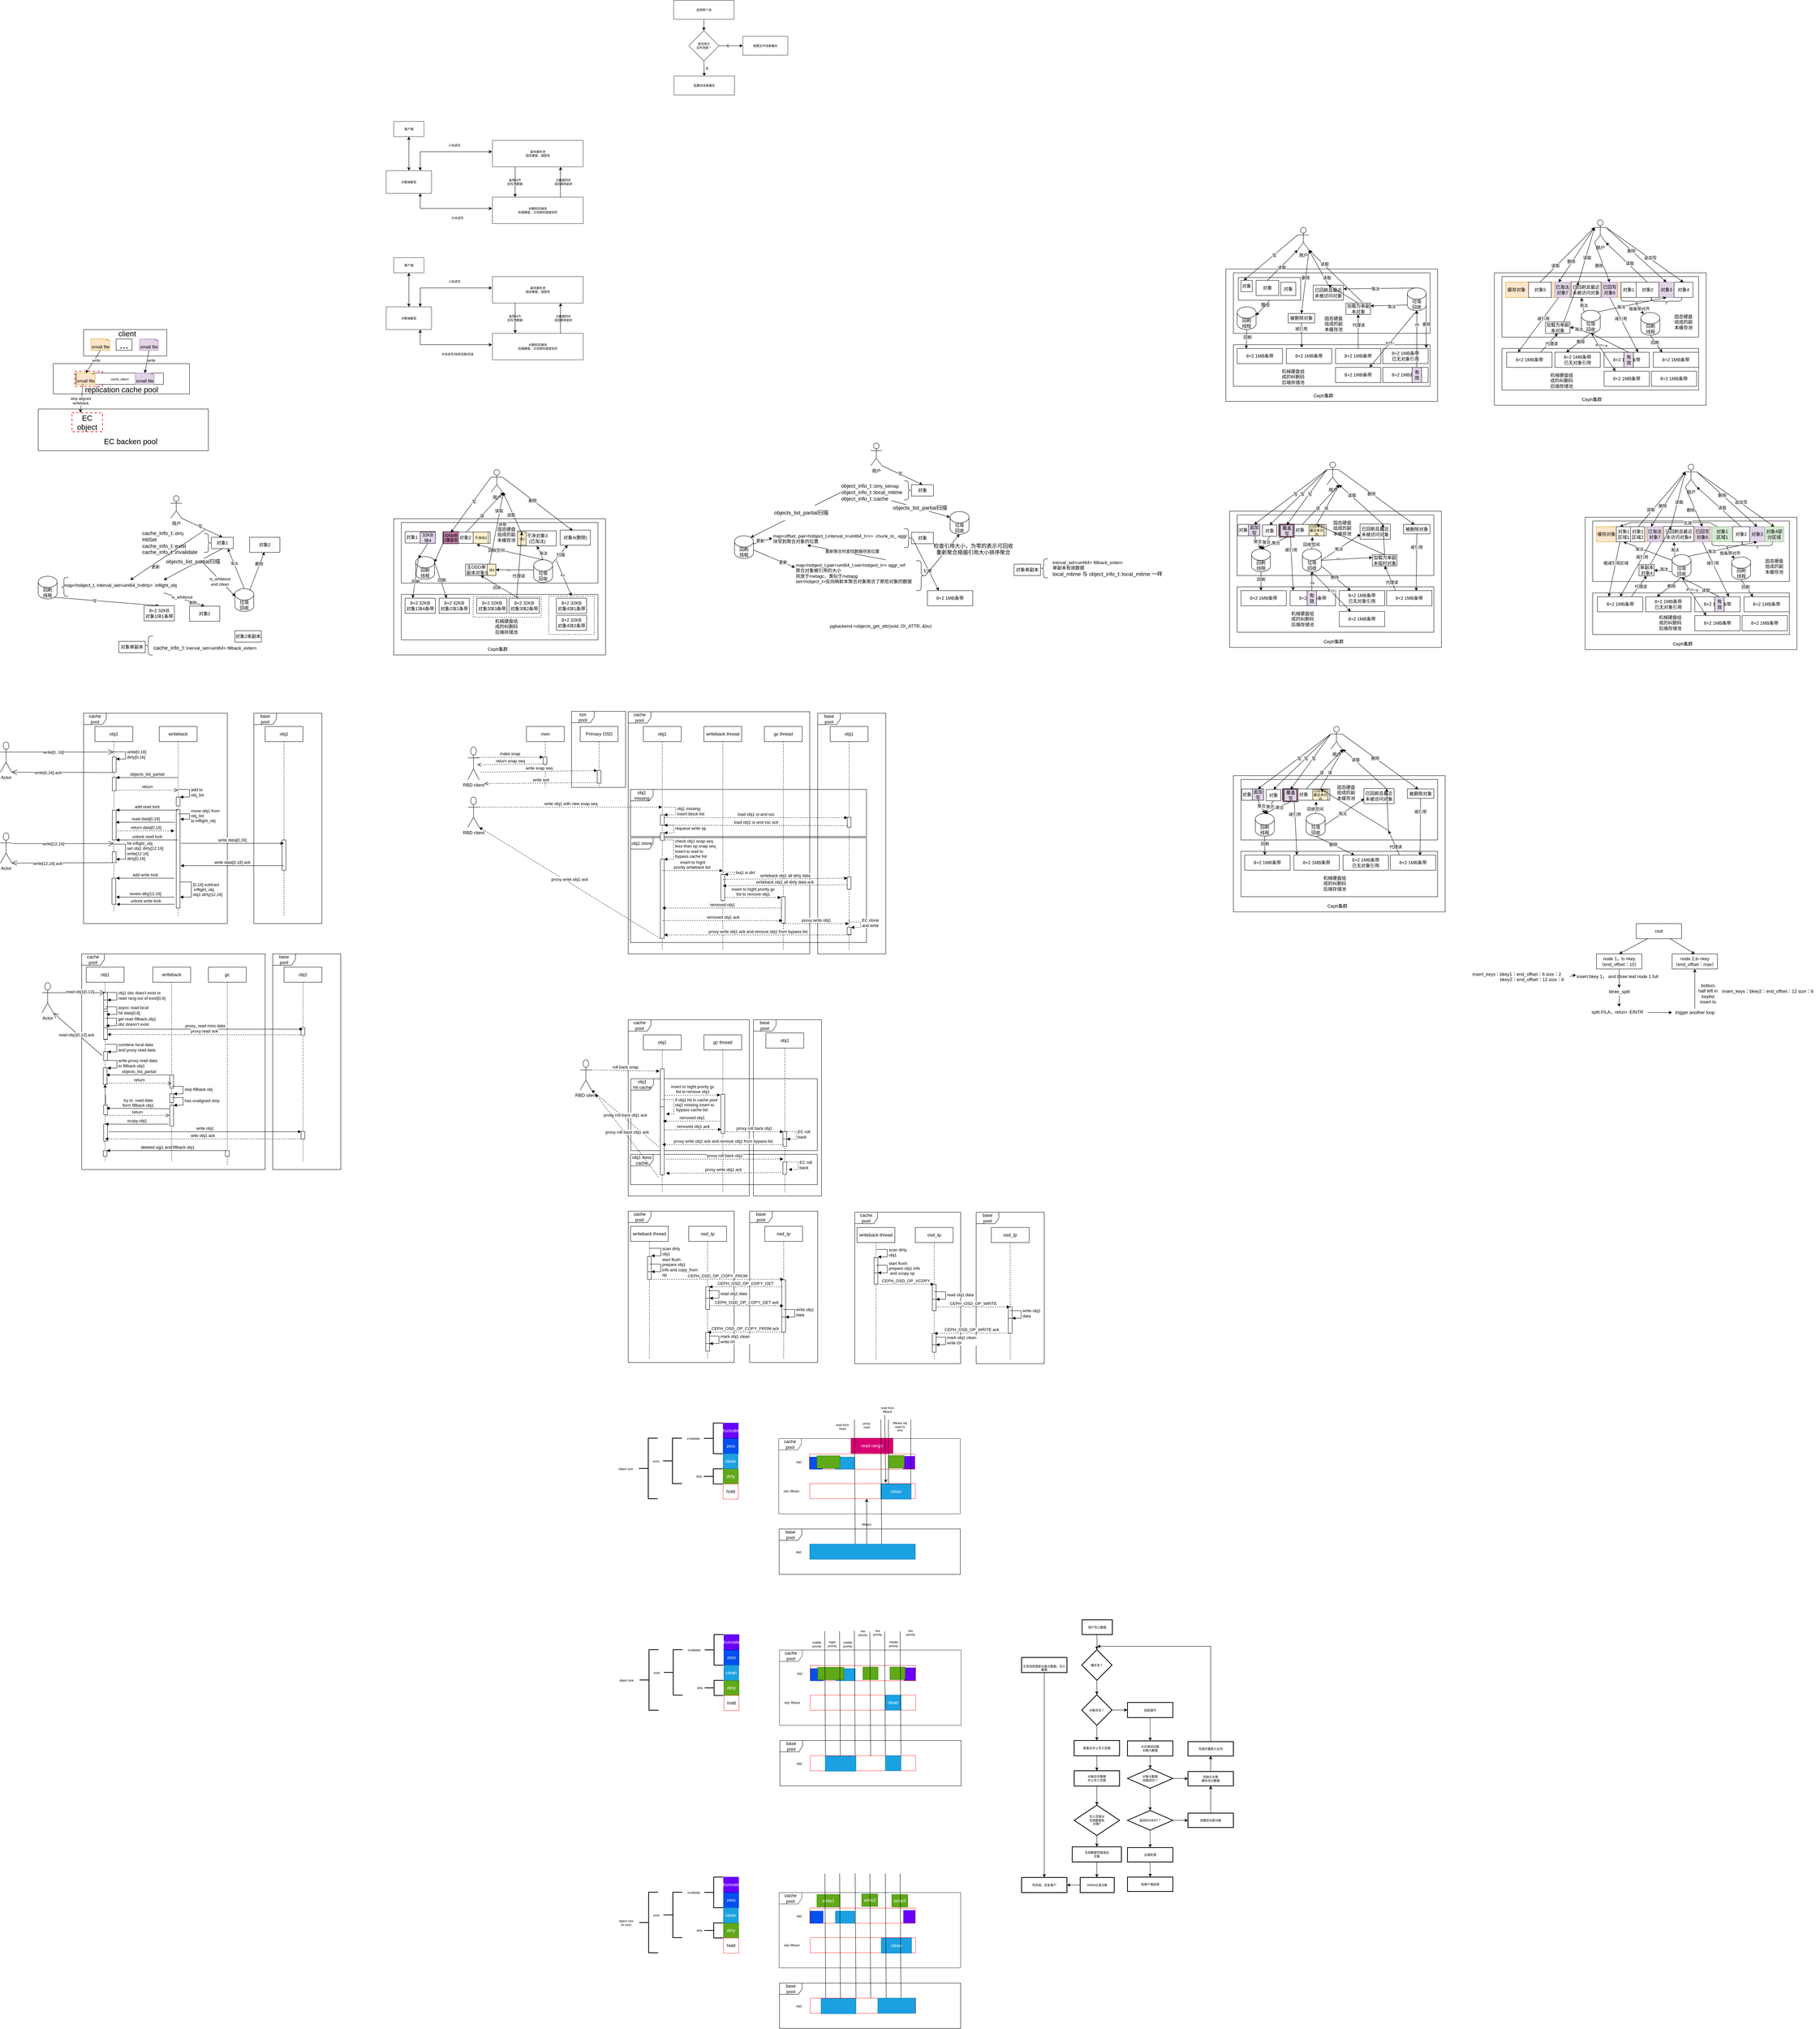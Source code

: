 <mxfile version="17.1.3" type="github">
  <diagram id="rSxg76fsn9WhGjWiy16f" name="Page-1">
    <mxGraphModel dx="4622" dy="1602" grid="1" gridSize="10" guides="1" tooltips="1" connect="1" arrows="1" fold="1" page="0" pageScale="1" pageWidth="827" pageHeight="1169" math="0" shadow="0">
      <root>
        <mxCell id="0" />
        <mxCell id="1" parent="0" />
        <mxCell id="5chuepsbsdTuwlxRp4Tp-202" value="base&lt;br&gt;pool" style="shape=umlFrame;whiteSpace=wrap;html=1;" parent="1" vertex="1">
          <mxGeometry x="-1149" y="2054" width="180" height="466" as="geometry" />
        </mxCell>
        <mxCell id="NxrmnSBERJjDshVyc_ej-56" value="" style="rounded=0;whiteSpace=wrap;html=1;" vertex="1" parent="1">
          <mxGeometry x="-2920" y="230" width="220" height="70" as="geometry" />
        </mxCell>
        <mxCell id="5chuepsbsdTuwlxRp4Tp-213" value="obj1 miss cache" style="shape=umlFrame;whiteSpace=wrap;html=1;" parent="1" vertex="1">
          <mxGeometry x="-1474" y="2410" width="494" height="80" as="geometry" />
        </mxCell>
        <mxCell id="5chuepsbsdTuwlxRp4Tp-201" value="obj1&lt;br&gt;hit cache" style="shape=umlFrame;whiteSpace=wrap;html=1;" parent="1" vertex="1">
          <mxGeometry x="-1473" y="2210" width="493" height="190" as="geometry" />
        </mxCell>
        <mxCell id="5chuepsbsdTuwlxRp4Tp-159" value="obj1 clone" style="shape=umlFrame;whiteSpace=wrap;html=1;" parent="1" vertex="1">
          <mxGeometry x="-1474" y="1573" width="624" height="277" as="geometry" />
        </mxCell>
        <mxCell id="5chuepsbsdTuwlxRp4Tp-67" value="base&lt;br&gt;pool" style="shape=umlFrame;whiteSpace=wrap;html=1;" parent="1" vertex="1">
          <mxGeometry x="-2470" y="1244" width="180" height="556" as="geometry" />
        </mxCell>
        <mxCell id="5chuepsbsdTuwlxRp4Tp-5" value="cache pool" style="shape=umlFrame;whiteSpace=wrap;html=1;" parent="1" vertex="1">
          <mxGeometry x="-2920" y="1244" width="380" height="556" as="geometry" />
        </mxCell>
        <mxCell id="ADjkdzr7C2Tf3Vvq1YZ3-55" value="" style="rounded=0;whiteSpace=wrap;html=1;" parent="1" vertex="1">
          <mxGeometry x="100" y="70" width="560" height="350" as="geometry" />
        </mxCell>
        <mxCell id="ADjkdzr7C2Tf3Vvq1YZ3-4" value="" style="rounded=0;whiteSpace=wrap;html=1;" parent="1" vertex="1">
          <mxGeometry x="120" y="80" width="520" height="160" as="geometry" />
        </mxCell>
        <mxCell id="ADjkdzr7C2Tf3Vvq1YZ3-5" value="" style="rounded=0;whiteSpace=wrap;html=1;" parent="1" vertex="1">
          <mxGeometry x="120" y="270" width="520" height="110" as="geometry" />
        </mxCell>
        <mxCell id="ADjkdzr7C2Tf3Vvq1YZ3-6" value="固态硬盘组成的副本缓存池" style="text;html=1;strokeColor=none;fillColor=none;align=center;verticalAlign=middle;whiteSpace=wrap;rounded=0;" parent="1" vertex="1">
          <mxGeometry x="355" y="190" width="60" height="50" as="geometry" />
        </mxCell>
        <mxCell id="ADjkdzr7C2Tf3Vvq1YZ3-7" value="机械硬盘组成的纠删码后端存储池" style="text;html=1;strokeColor=none;fillColor=none;align=center;verticalAlign=middle;whiteSpace=wrap;rounded=0;" parent="1" vertex="1">
          <mxGeometry x="242.5" y="320" width="70" height="70" as="geometry" />
        </mxCell>
        <mxCell id="ADjkdzr7C2Tf3Vvq1YZ3-15" value="8+2 1MB条带" style="rounded=0;whiteSpace=wrap;html=1;" parent="1" vertex="1">
          <mxGeometry x="130" y="280" width="120" height="40" as="geometry" />
        </mxCell>
        <mxCell id="ADjkdzr7C2Tf3Vvq1YZ3-19" value="" style="rounded=0;whiteSpace=wrap;html=1;" parent="1" vertex="1">
          <mxGeometry x="133" y="92.5" width="165" height="60" as="geometry" />
        </mxCell>
        <mxCell id="ADjkdzr7C2Tf3Vvq1YZ3-16" value="8+2 1MB条带" style="rounded=0;whiteSpace=wrap;html=1;" parent="1" vertex="1">
          <mxGeometry x="260" y="280" width="120" height="40" as="geometry" />
        </mxCell>
        <mxCell id="ADjkdzr7C2Tf3Vvq1YZ3-17" value="8+2 1MB条带&lt;br&gt;已无对象引用" style="rounded=0;whiteSpace=wrap;html=1;" parent="1" vertex="1">
          <mxGeometry x="515" y="280" width="120" height="40" as="geometry" />
        </mxCell>
        <mxCell id="ADjkdzr7C2Tf3Vvq1YZ3-18" value="8+2 1MB条带" style="rounded=0;whiteSpace=wrap;html=1;" parent="1" vertex="1">
          <mxGeometry x="390" y="280" width="120" height="40" as="geometry" />
        </mxCell>
        <mxCell id="ADjkdzr7C2Tf3Vvq1YZ3-8" value="对象" style="rounded=0;whiteSpace=wrap;html=1;" parent="1" vertex="1">
          <mxGeometry x="140" y="100" width="30" height="30" as="geometry" />
        </mxCell>
        <mxCell id="ADjkdzr7C2Tf3Vvq1YZ3-9" value="对象" style="rounded=0;whiteSpace=wrap;html=1;" parent="1" vertex="1">
          <mxGeometry x="180" y="100" width="60" height="40" as="geometry" />
        </mxCell>
        <mxCell id="ADjkdzr7C2Tf3Vvq1YZ3-10" value="对象" style="rounded=0;whiteSpace=wrap;html=1;" parent="1" vertex="1">
          <mxGeometry x="245" y="105" width="40" height="35" as="geometry" />
        </mxCell>
        <mxCell id="ADjkdzr7C2Tf3Vvq1YZ3-21" value="" style="endArrow=classic;html=1;rounded=0;exitX=0.5;exitY=1;exitDx=0;exitDy=0;entryX=1;entryY=0;entryDx=0;entryDy=22.5;entryPerimeter=0;" parent="1" source="ADjkdzr7C2Tf3Vvq1YZ3-19" target="ADjkdzr7C2Tf3Vvq1YZ3-50" edge="1">
          <mxGeometry width="50" height="50" relative="1" as="geometry">
            <mxPoint x="300" y="230" as="sourcePoint" />
            <mxPoint x="350" y="180" as="targetPoint" />
            <Array as="points">
              <mxPoint x="210" y="160" />
            </Array>
          </mxGeometry>
        </mxCell>
        <mxCell id="ADjkdzr7C2Tf3Vvq1YZ3-25" value="用户" style="shape=umlActor;verticalLabelPosition=bottom;verticalAlign=top;html=1;outlineConnect=0;" parent="1" vertex="1">
          <mxGeometry x="290" y="-40" width="30" height="60" as="geometry" />
        </mxCell>
        <mxCell id="ADjkdzr7C2Tf3Vvq1YZ3-26" value="" style="endArrow=classic;html=1;rounded=0;entryX=0.25;entryY=0;entryDx=0;entryDy=0;exitX=0;exitY=0.333;exitDx=0;exitDy=0;exitPerimeter=0;" parent="1" source="ADjkdzr7C2Tf3Vvq1YZ3-25" target="ADjkdzr7C2Tf3Vvq1YZ3-8" edge="1">
          <mxGeometry width="50" height="50" relative="1" as="geometry">
            <mxPoint x="310" y="-40" as="sourcePoint" />
            <mxPoint x="350" y="180" as="targetPoint" />
          </mxGeometry>
        </mxCell>
        <mxCell id="ADjkdzr7C2Tf3Vvq1YZ3-27" value="写" style="edgeLabel;html=1;align=center;verticalAlign=middle;resizable=0;points=[];" parent="ADjkdzr7C2Tf3Vvq1YZ3-26" vertex="1" connectable="0">
          <mxGeometry x="-0.122" y="1" relative="1" as="geometry">
            <mxPoint as="offset" />
          </mxGeometry>
        </mxCell>
        <mxCell id="ADjkdzr7C2Tf3Vvq1YZ3-28" value="" style="endArrow=classic;html=1;rounded=0;exitX=0.5;exitY=0;exitDx=0;exitDy=0;entryX=0;entryY=1;entryDx=0;entryDy=0;entryPerimeter=0;" parent="1" source="ADjkdzr7C2Tf3Vvq1YZ3-9" target="ADjkdzr7C2Tf3Vvq1YZ3-25" edge="1">
          <mxGeometry width="50" height="50" relative="1" as="geometry">
            <mxPoint x="308" y="190" as="sourcePoint" />
            <mxPoint x="320" y="-40" as="targetPoint" />
          </mxGeometry>
        </mxCell>
        <mxCell id="ADjkdzr7C2Tf3Vvq1YZ3-29" value="读取" style="edgeLabel;html=1;align=center;verticalAlign=middle;resizable=0;points=[];" parent="ADjkdzr7C2Tf3Vvq1YZ3-28" vertex="1" connectable="0">
          <mxGeometry x="-0.104" y="-3" relative="1" as="geometry">
            <mxPoint y="-1" as="offset" />
          </mxGeometry>
        </mxCell>
        <mxCell id="ADjkdzr7C2Tf3Vvq1YZ3-30" value="" style="endArrow=classic;html=1;rounded=0;entryX=1;entryY=1;entryDx=0;entryDy=0;entryPerimeter=0;exitX=0.5;exitY=0;exitDx=0;exitDy=0;" parent="1" source="ADjkdzr7C2Tf3Vvq1YZ3-34" target="ADjkdzr7C2Tf3Vvq1YZ3-25" edge="1">
          <mxGeometry width="50" height="50" relative="1" as="geometry">
            <mxPoint x="300" y="230" as="sourcePoint" />
            <mxPoint x="350" y="180" as="targetPoint" />
          </mxGeometry>
        </mxCell>
        <mxCell id="ADjkdzr7C2Tf3Vvq1YZ3-31" value="读取" style="edgeLabel;html=1;align=center;verticalAlign=middle;resizable=0;points=[];" parent="ADjkdzr7C2Tf3Vvq1YZ3-30" vertex="1" connectable="0">
          <mxGeometry x="0.44" y="-2" relative="1" as="geometry">
            <mxPoint x="31" y="48" as="offset" />
          </mxGeometry>
        </mxCell>
        <mxCell id="ADjkdzr7C2Tf3Vvq1YZ3-34" value="已回刷且最近未被访问对象" style="rounded=0;whiteSpace=wrap;html=1;" parent="1" vertex="1">
          <mxGeometry x="331" y="112.5" width="80" height="40" as="geometry" />
        </mxCell>
        <mxCell id="ADjkdzr7C2Tf3Vvq1YZ3-36" value="" style="endArrow=classic;html=1;rounded=0;exitX=0.5;exitY=0;exitDx=0;exitDy=0;exitPerimeter=0;entryX=1;entryY=0.25;entryDx=0;entryDy=0;" parent="1" source="ADjkdzr7C2Tf3Vvq1YZ3-49" target="ADjkdzr7C2Tf3Vvq1YZ3-34" edge="1">
          <mxGeometry width="50" height="50" relative="1" as="geometry">
            <mxPoint x="480" y="200" as="sourcePoint" />
            <mxPoint x="570" y="110" as="targetPoint" />
          </mxGeometry>
        </mxCell>
        <mxCell id="ADjkdzr7C2Tf3Vvq1YZ3-37" value="淘汰" style="edgeLabel;html=1;align=center;verticalAlign=middle;resizable=0;points=[];" parent="ADjkdzr7C2Tf3Vvq1YZ3-36" vertex="1" connectable="0">
          <mxGeometry x="0.31" y="1" relative="1" as="geometry">
            <mxPoint x="17" y="-1" as="offset" />
          </mxGeometry>
        </mxCell>
        <mxCell id="ADjkdzr7C2Tf3Vvq1YZ3-40" value="" style="endArrow=classic;html=1;rounded=0;entryX=0.338;entryY=-0.062;entryDx=0;entryDy=0;exitX=0.5;exitY=1;exitDx=0;exitDy=0;entryPerimeter=0;" parent="1" source="ADjkdzr7C2Tf3Vvq1YZ3-41" target="ADjkdzr7C2Tf3Vvq1YZ3-16" edge="1">
          <mxGeometry width="50" height="50" relative="1" as="geometry">
            <mxPoint x="480" y="200" as="sourcePoint" />
            <mxPoint x="530" y="150" as="targetPoint" />
          </mxGeometry>
        </mxCell>
        <mxCell id="ADjkdzr7C2Tf3Vvq1YZ3-44" value="减引用" style="edgeLabel;html=1;align=center;verticalAlign=middle;resizable=0;points=[];" parent="ADjkdzr7C2Tf3Vvq1YZ3-40" vertex="1" connectable="0">
          <mxGeometry x="-0.543" y="-1" relative="1" as="geometry">
            <mxPoint as="offset" />
          </mxGeometry>
        </mxCell>
        <mxCell id="ADjkdzr7C2Tf3Vvq1YZ3-41" value="被删除对象" style="rounded=0;whiteSpace=wrap;html=1;" parent="1" vertex="1">
          <mxGeometry x="265" y="187.5" width="70" height="25" as="geometry" />
        </mxCell>
        <mxCell id="ADjkdzr7C2Tf3Vvq1YZ3-42" value="" style="endArrow=classic;html=1;rounded=0;entryX=0.5;entryY=0;entryDx=0;entryDy=0;exitX=1;exitY=1;exitDx=0;exitDy=0;exitPerimeter=0;" parent="1" source="ADjkdzr7C2Tf3Vvq1YZ3-25" target="ADjkdzr7C2Tf3Vvq1YZ3-41" edge="1">
          <mxGeometry width="50" height="50" relative="1" as="geometry">
            <mxPoint x="320" y="-40" as="sourcePoint" />
            <mxPoint x="530" y="140" as="targetPoint" />
          </mxGeometry>
        </mxCell>
        <mxCell id="ADjkdzr7C2Tf3Vvq1YZ3-43" value="删除" style="edgeLabel;html=1;align=center;verticalAlign=middle;resizable=0;points=[];" parent="ADjkdzr7C2Tf3Vvq1YZ3-42" vertex="1" connectable="0">
          <mxGeometry x="-0.133" y="-1" relative="1" as="geometry">
            <mxPoint as="offset" />
          </mxGeometry>
        </mxCell>
        <mxCell id="ADjkdzr7C2Tf3Vvq1YZ3-45" value="" style="endArrow=classic;html=1;rounded=0;entryX=0.958;entryY=-0.025;entryDx=0;entryDy=0;exitX=1;exitY=1;exitDx=0;exitDy=-15;exitPerimeter=0;entryPerimeter=0;" parent="1" source="ADjkdzr7C2Tf3Vvq1YZ3-49" target="ADjkdzr7C2Tf3Vvq1YZ3-17" edge="1">
          <mxGeometry width="50" height="50" relative="1" as="geometry">
            <mxPoint x="480" y="190" as="sourcePoint" />
            <mxPoint x="530" y="140" as="targetPoint" />
          </mxGeometry>
        </mxCell>
        <mxCell id="ADjkdzr7C2Tf3Vvq1YZ3-47" value="删除" style="edgeLabel;html=1;align=center;verticalAlign=middle;resizable=0;points=[];" parent="ADjkdzr7C2Tf3Vvq1YZ3-45" vertex="1" connectable="0">
          <mxGeometry x="-0.118" relative="1" as="geometry">
            <mxPoint x="1" as="offset" />
          </mxGeometry>
        </mxCell>
        <mxCell id="ADjkdzr7C2Tf3Vvq1YZ3-48" value="加载为单副本对象" style="rounded=0;whiteSpace=wrap;html=1;" parent="1" vertex="1">
          <mxGeometry x="417.5" y="160" width="65" height="30" as="geometry" />
        </mxCell>
        <mxCell id="ADjkdzr7C2Tf3Vvq1YZ3-49" value="垃圾&lt;br&gt;回收" style="shape=cylinder3;whiteSpace=wrap;html=1;boundedLbl=1;backgroundOutline=1;size=15;" parent="1" vertex="1">
          <mxGeometry x="580" y="120" width="50" height="60" as="geometry" />
        </mxCell>
        <mxCell id="ADjkdzr7C2Tf3Vvq1YZ3-50" value="回刷&lt;br&gt;线程" style="shape=cylinder3;whiteSpace=wrap;html=1;boundedLbl=1;backgroundOutline=1;size=15;" parent="1" vertex="1">
          <mxGeometry x="130" y="170" width="50" height="60" as="geometry" />
        </mxCell>
        <mxCell id="ADjkdzr7C2Tf3Vvq1YZ3-51" value="聚合" style="text;html=1;strokeColor=none;fillColor=none;align=center;verticalAlign=middle;whiteSpace=wrap;rounded=0;" parent="1" vertex="1">
          <mxGeometry x="190" y="160" width="30" height="10" as="geometry" />
        </mxCell>
        <mxCell id="ADjkdzr7C2Tf3Vvq1YZ3-52" value="" style="endArrow=classic;html=1;rounded=0;exitX=0.5;exitY=1;exitDx=0;exitDy=0;exitPerimeter=0;entryX=0.2;entryY=0.013;entryDx=0;entryDy=0;entryPerimeter=0;" parent="1" source="ADjkdzr7C2Tf3Vvq1YZ3-50" target="ADjkdzr7C2Tf3Vvq1YZ3-15" edge="1">
          <mxGeometry width="50" height="50" relative="1" as="geometry">
            <mxPoint x="480" y="180" as="sourcePoint" />
            <mxPoint x="530" y="130" as="targetPoint" />
          </mxGeometry>
        </mxCell>
        <mxCell id="ADjkdzr7C2Tf3Vvq1YZ3-54" value="回刷" style="edgeLabel;html=1;align=center;verticalAlign=middle;resizable=0;points=[];" parent="ADjkdzr7C2Tf3Vvq1YZ3-52" vertex="1" connectable="0">
          <mxGeometry x="-0.44" relative="1" as="geometry">
            <mxPoint x="2" y="6" as="offset" />
          </mxGeometry>
        </mxCell>
        <mxCell id="ADjkdzr7C2Tf3Vvq1YZ3-56" value="Ceph集群" style="text;html=1;strokeColor=none;fillColor=none;align=center;verticalAlign=middle;whiteSpace=wrap;rounded=0;" parent="1" vertex="1">
          <mxGeometry x="327.5" y="390" width="60" height="30" as="geometry" />
        </mxCell>
        <mxCell id="ADjkdzr7C2Tf3Vvq1YZ3-61" value="" style="rounded=0;whiteSpace=wrap;html=1;" parent="1" vertex="1">
          <mxGeometry x="110" y="710" width="560" height="360" as="geometry" />
        </mxCell>
        <mxCell id="ADjkdzr7C2Tf3Vvq1YZ3-62" value="" style="rounded=0;whiteSpace=wrap;html=1;" parent="1" vertex="1">
          <mxGeometry x="130" y="720" width="520" height="160" as="geometry" />
        </mxCell>
        <mxCell id="ADjkdzr7C2Tf3Vvq1YZ3-63" value="" style="rounded=0;whiteSpace=wrap;html=1;" parent="1" vertex="1">
          <mxGeometry x="130" y="910" width="520" height="120" as="geometry" />
        </mxCell>
        <mxCell id="ADjkdzr7C2Tf3Vvq1YZ3-64" value="固态硬盘组成的副本缓存池" style="text;html=1;strokeColor=none;fillColor=none;align=center;verticalAlign=middle;whiteSpace=wrap;rounded=0;" parent="1" vertex="1">
          <mxGeometry x="377.5" y="730" width="60" height="50" as="geometry" />
        </mxCell>
        <mxCell id="ADjkdzr7C2Tf3Vvq1YZ3-65" value="机械硬盘组成的纠删码后端存储池" style="text;html=1;strokeColor=none;fillColor=none;align=center;verticalAlign=middle;whiteSpace=wrap;rounded=0;" parent="1" vertex="1">
          <mxGeometry x="267.5" y="960" width="70" height="70" as="geometry" />
        </mxCell>
        <mxCell id="ADjkdzr7C2Tf3Vvq1YZ3-66" value="8+2 1MB条带" style="rounded=0;whiteSpace=wrap;html=1;" parent="1" vertex="1">
          <mxGeometry x="140" y="920" width="120" height="40" as="geometry" />
        </mxCell>
        <mxCell id="ADjkdzr7C2Tf3Vvq1YZ3-67" value="8+2 1MB条带" style="rounded=0;whiteSpace=wrap;html=1;" parent="1" vertex="1">
          <mxGeometry x="270" y="920" width="120" height="40" as="geometry" />
        </mxCell>
        <mxCell id="ADjkdzr7C2Tf3Vvq1YZ3-68" value="8+2 1MB条带" style="rounded=0;whiteSpace=wrap;html=1;" parent="1" vertex="1">
          <mxGeometry x="525" y="920" width="120" height="40" as="geometry" />
        </mxCell>
        <mxCell id="ADjkdzr7C2Tf3Vvq1YZ3-69" value="8+2 1MB条带&lt;br&gt;已无对象引用" style="rounded=0;whiteSpace=wrap;html=1;" parent="1" vertex="1">
          <mxGeometry x="400" y="920" width="120" height="40" as="geometry" />
        </mxCell>
        <mxCell id="ADjkdzr7C2Tf3Vvq1YZ3-71" value="用户" style="shape=umlActor;verticalLabelPosition=bottom;verticalAlign=top;html=1;outlineConnect=0;" parent="1" vertex="1">
          <mxGeometry x="367.5" y="580" width="30" height="60" as="geometry" />
        </mxCell>
        <mxCell id="ADjkdzr7C2Tf3Vvq1YZ3-72" value="" style="endArrow=classic;html=1;rounded=0;entryX=0.5;entryY=0;entryDx=0;entryDy=0;exitX=0;exitY=0.333;exitDx=0;exitDy=0;exitPerimeter=0;" parent="1" source="ADjkdzr7C2Tf3Vvq1YZ3-71" target="ADjkdzr7C2Tf3Vvq1YZ3-99" edge="1">
          <mxGeometry width="50" height="50" relative="1" as="geometry">
            <mxPoint x="320" y="600" as="sourcePoint" />
            <mxPoint x="220" y="740" as="targetPoint" />
          </mxGeometry>
        </mxCell>
        <mxCell id="ADjkdzr7C2Tf3Vvq1YZ3-73" value="写" style="edgeLabel;html=1;align=center;verticalAlign=middle;resizable=0;points=[];" parent="ADjkdzr7C2Tf3Vvq1YZ3-72" vertex="1" connectable="0">
          <mxGeometry x="-0.122" y="1" relative="1" as="geometry">
            <mxPoint as="offset" />
          </mxGeometry>
        </mxCell>
        <mxCell id="ADjkdzr7C2Tf3Vvq1YZ3-74" value="" style="endArrow=classic;html=1;rounded=0;exitX=0.75;exitY=0;exitDx=0;exitDy=0;" parent="1" source="ADjkdzr7C2Tf3Vvq1YZ3-76" edge="1">
          <mxGeometry width="50" height="50" relative="1" as="geometry">
            <mxPoint x="429" y="870" as="sourcePoint" />
            <mxPoint x="399" y="640" as="targetPoint" />
          </mxGeometry>
        </mxCell>
        <mxCell id="ADjkdzr7C2Tf3Vvq1YZ3-75" value="读取" style="edgeLabel;html=1;align=center;verticalAlign=middle;resizable=0;points=[];" parent="ADjkdzr7C2Tf3Vvq1YZ3-74" vertex="1" connectable="0">
          <mxGeometry x="0.44" y="-2" relative="1" as="geometry">
            <mxPoint as="offset" />
          </mxGeometry>
        </mxCell>
        <mxCell id="ADjkdzr7C2Tf3Vvq1YZ3-76" value="已回刷且最近未被访问对象" style="rounded=0;whiteSpace=wrap;html=1;" parent="1" vertex="1">
          <mxGeometry x="455" y="744" width="80" height="40" as="geometry" />
        </mxCell>
        <mxCell id="ADjkdzr7C2Tf3Vvq1YZ3-77" value="" style="endArrow=classic;html=1;rounded=0;exitX=1;exitY=0.5;exitDx=0;exitDy=0;exitPerimeter=0;entryX=0.013;entryY=0.675;entryDx=0;entryDy=0;entryPerimeter=0;" parent="1" source="ADjkdzr7C2Tf3Vvq1YZ3-87" target="ADjkdzr7C2Tf3Vvq1YZ3-76" edge="1">
          <mxGeometry width="50" height="50" relative="1" as="geometry">
            <mxPoint x="490" y="840" as="sourcePoint" />
            <mxPoint x="532" y="770" as="targetPoint" />
          </mxGeometry>
        </mxCell>
        <mxCell id="ADjkdzr7C2Tf3Vvq1YZ3-78" value="淘汰" style="edgeLabel;html=1;align=center;verticalAlign=middle;resizable=0;points=[];" parent="ADjkdzr7C2Tf3Vvq1YZ3-77" vertex="1" connectable="0">
          <mxGeometry x="0.31" y="1" relative="1" as="geometry">
            <mxPoint x="-22" y="16" as="offset" />
          </mxGeometry>
        </mxCell>
        <mxCell id="ADjkdzr7C2Tf3Vvq1YZ3-79" value="" style="endArrow=classic;html=1;rounded=0;entryX=0.654;entryY=0.025;entryDx=0;entryDy=0;exitX=0.5;exitY=1;exitDx=0;exitDy=0;entryPerimeter=0;" parent="1" source="ADjkdzr7C2Tf3Vvq1YZ3-81" target="ADjkdzr7C2Tf3Vvq1YZ3-68" edge="1">
          <mxGeometry width="50" height="50" relative="1" as="geometry">
            <mxPoint x="490" y="840" as="sourcePoint" />
            <mxPoint x="540" y="790" as="targetPoint" />
          </mxGeometry>
        </mxCell>
        <mxCell id="ADjkdzr7C2Tf3Vvq1YZ3-80" value="减引用" style="edgeLabel;html=1;align=center;verticalAlign=middle;resizable=0;points=[];" parent="ADjkdzr7C2Tf3Vvq1YZ3-79" vertex="1" connectable="0">
          <mxGeometry x="-0.543" y="-1" relative="1" as="geometry">
            <mxPoint as="offset" />
          </mxGeometry>
        </mxCell>
        <mxCell id="ADjkdzr7C2Tf3Vvq1YZ3-81" value="被删除对象" style="rounded=0;whiteSpace=wrap;html=1;" parent="1" vertex="1">
          <mxGeometry x="570" y="745" width="70" height="25" as="geometry" />
        </mxCell>
        <mxCell id="ADjkdzr7C2Tf3Vvq1YZ3-82" value="" style="endArrow=classic;html=1;rounded=0;entryX=0.414;entryY=0.04;entryDx=0;entryDy=0;entryPerimeter=0;exitX=1;exitY=0.333;exitDx=0;exitDy=0;exitPerimeter=0;" parent="1" source="ADjkdzr7C2Tf3Vvq1YZ3-71" target="ADjkdzr7C2Tf3Vvq1YZ3-81" edge="1">
          <mxGeometry width="50" height="50" relative="1" as="geometry">
            <mxPoint x="330" y="600" as="sourcePoint" />
            <mxPoint x="540" y="780" as="targetPoint" />
          </mxGeometry>
        </mxCell>
        <mxCell id="ADjkdzr7C2Tf3Vvq1YZ3-83" value="删除" style="edgeLabel;html=1;align=center;verticalAlign=middle;resizable=0;points=[];" parent="ADjkdzr7C2Tf3Vvq1YZ3-82" vertex="1" connectable="0">
          <mxGeometry x="-0.133" y="-1" relative="1" as="geometry">
            <mxPoint as="offset" />
          </mxGeometry>
        </mxCell>
        <mxCell id="ADjkdzr7C2Tf3Vvq1YZ3-84" value="" style="endArrow=classic;html=1;rounded=0;entryX=0.25;entryY=0;entryDx=0;entryDy=0;exitX=1;exitY=1;exitDx=0;exitDy=-15;exitPerimeter=0;" parent="1" source="ADjkdzr7C2Tf3Vvq1YZ3-87" target="ADjkdzr7C2Tf3Vvq1YZ3-69" edge="1">
          <mxGeometry width="50" height="50" relative="1" as="geometry">
            <mxPoint x="490" y="830" as="sourcePoint" />
            <mxPoint x="540" y="780" as="targetPoint" />
          </mxGeometry>
        </mxCell>
        <mxCell id="ADjkdzr7C2Tf3Vvq1YZ3-85" value="删除" style="edgeLabel;html=1;align=center;verticalAlign=middle;resizable=0;points=[];" parent="ADjkdzr7C2Tf3Vvq1YZ3-84" vertex="1" connectable="0">
          <mxGeometry x="-0.118" relative="1" as="geometry">
            <mxPoint x="1" as="offset" />
          </mxGeometry>
        </mxCell>
        <mxCell id="ADjkdzr7C2Tf3Vvq1YZ3-86" value="加载为单副本临时对象" style="rounded=0;whiteSpace=wrap;html=1;" parent="1" vertex="1">
          <mxGeometry x="487.5" y="825" width="65" height="30" as="geometry" />
        </mxCell>
        <mxCell id="ADjkdzr7C2Tf3Vvq1YZ3-87" value="垃圾&lt;br&gt;回收" style="shape=cylinder3;whiteSpace=wrap;html=1;boundedLbl=1;backgroundOutline=1;size=15;" parent="1" vertex="1">
          <mxGeometry x="302.5" y="810" width="50" height="60" as="geometry" />
        </mxCell>
        <mxCell id="ADjkdzr7C2Tf3Vvq1YZ3-88" value="回刷&lt;br&gt;线程" style="shape=cylinder3;whiteSpace=wrap;html=1;boundedLbl=1;backgroundOutline=1;size=15;" parent="1" vertex="1">
          <mxGeometry x="168" y="810" width="50" height="60" as="geometry" />
        </mxCell>
        <mxCell id="ADjkdzr7C2Tf3Vvq1YZ3-90" value="" style="endArrow=classic;html=1;rounded=0;exitX=0.5;exitY=1;exitDx=0;exitDy=0;exitPerimeter=0;" parent="1" source="ADjkdzr7C2Tf3Vvq1YZ3-88" edge="1">
          <mxGeometry width="50" height="50" relative="1" as="geometry">
            <mxPoint x="490" y="820" as="sourcePoint" />
            <mxPoint x="193" y="920" as="targetPoint" />
          </mxGeometry>
        </mxCell>
        <mxCell id="ADjkdzr7C2Tf3Vvq1YZ3-91" value="回刷" style="edgeLabel;html=1;align=center;verticalAlign=middle;resizable=0;points=[];" parent="ADjkdzr7C2Tf3Vvq1YZ3-90" vertex="1" connectable="0">
          <mxGeometry x="-0.44" relative="1" as="geometry">
            <mxPoint y="6" as="offset" />
          </mxGeometry>
        </mxCell>
        <mxCell id="ADjkdzr7C2Tf3Vvq1YZ3-92" value="Ceph集群" style="text;html=1;strokeColor=none;fillColor=none;align=center;verticalAlign=middle;whiteSpace=wrap;rounded=0;" parent="1" vertex="1">
          <mxGeometry x="355" y="1040" width="60" height="30" as="geometry" />
        </mxCell>
        <mxCell id="ADjkdzr7C2Tf3Vvq1YZ3-93" value="对象&amp;nbsp; &amp;nbsp; &amp;nbsp; &amp;nbsp; &amp;nbsp;" style="rounded=0;whiteSpace=wrap;html=1;" parent="1" vertex="1">
          <mxGeometry x="132" y="745" width="58" height="30" as="geometry" />
        </mxCell>
        <mxCell id="ADjkdzr7C2Tf3Vvq1YZ3-97" value="对象&amp;nbsp; &amp;nbsp;&amp;nbsp;" style="rounded=0;whiteSpace=wrap;html=1;" parent="1" vertex="1">
          <mxGeometry x="240" y="745" width="125" height="30" as="geometry" />
        </mxCell>
        <mxCell id="ADjkdzr7C2Tf3Vvq1YZ3-99" value="追加写" style="rounded=0;whiteSpace=wrap;html=1;fillColor=#E1D5E7;" parent="1" vertex="1">
          <mxGeometry x="160" y="745" width="30" height="30" as="geometry" />
        </mxCell>
        <mxCell id="ADjkdzr7C2Tf3Vvq1YZ3-104" value="" style="endArrow=classic;html=1;rounded=0;entryX=0.5;entryY=0;entryDx=0;entryDy=0;exitX=0;exitY=0.333;exitDx=0;exitDy=0;exitPerimeter=0;" parent="1" source="ADjkdzr7C2Tf3Vvq1YZ3-71" target="ADjkdzr7C2Tf3Vvq1YZ3-208" edge="1">
          <mxGeometry width="50" height="50" relative="1" as="geometry">
            <mxPoint x="370" y="640" as="sourcePoint" />
            <mxPoint x="247.5" y="755" as="targetPoint" />
          </mxGeometry>
        </mxCell>
        <mxCell id="ADjkdzr7C2Tf3Vvq1YZ3-105" value="写" style="edgeLabel;html=1;align=center;verticalAlign=middle;resizable=0;points=[];" parent="ADjkdzr7C2Tf3Vvq1YZ3-104" vertex="1" connectable="0">
          <mxGeometry x="-0.122" y="1" relative="1" as="geometry">
            <mxPoint as="offset" />
          </mxGeometry>
        </mxCell>
        <mxCell id="ADjkdzr7C2Tf3Vvq1YZ3-106" value="" style="endArrow=classic;html=1;rounded=0;entryX=0.5;entryY=0;entryDx=0;entryDy=0;exitX=0.5;exitY=1;exitDx=0;exitDy=0;entryPerimeter=0;" parent="1" source="ADjkdzr7C2Tf3Vvq1YZ3-99" target="ADjkdzr7C2Tf3Vvq1YZ3-88" edge="1">
          <mxGeometry width="50" height="50" relative="1" as="geometry">
            <mxPoint x="390" y="660" as="sourcePoint" />
            <mxPoint x="257.5" y="765" as="targetPoint" />
          </mxGeometry>
        </mxCell>
        <mxCell id="ADjkdzr7C2Tf3Vvq1YZ3-107" value="聚合" style="edgeLabel;html=1;align=center;verticalAlign=middle;resizable=0;points=[];" parent="ADjkdzr7C2Tf3Vvq1YZ3-106" vertex="1" connectable="0">
          <mxGeometry x="-0.122" y="1" relative="1" as="geometry">
            <mxPoint as="offset" />
          </mxGeometry>
        </mxCell>
        <mxCell id="ADjkdzr7C2Tf3Vvq1YZ3-110" value="" style="endArrow=classic;html=1;rounded=0;entryX=0.5;entryY=0;entryDx=0;entryDy=0;exitX=0.5;exitY=1;exitDx=0;exitDy=0;entryPerimeter=0;" parent="1" source="ADjkdzr7C2Tf3Vvq1YZ3-118" target="ADjkdzr7C2Tf3Vvq1YZ3-88" edge="1">
          <mxGeometry width="50" height="50" relative="1" as="geometry">
            <mxPoint x="165.5" y="795" as="sourcePoint" />
            <mxPoint x="280" y="840" as="targetPoint" />
          </mxGeometry>
        </mxCell>
        <mxCell id="ADjkdzr7C2Tf3Vvq1YZ3-111" value="聚合" style="edgeLabel;html=1;align=center;verticalAlign=middle;resizable=0;points=[];" parent="ADjkdzr7C2Tf3Vvq1YZ3-110" vertex="1" connectable="0">
          <mxGeometry x="-0.122" y="1" relative="1" as="geometry">
            <mxPoint as="offset" />
          </mxGeometry>
        </mxCell>
        <mxCell id="ADjkdzr7C2Tf3Vvq1YZ3-113" value="" style="endArrow=classic;html=1;rounded=0;exitX=0.5;exitY=0;exitDx=0;exitDy=0;" parent="1" source="ADjkdzr7C2Tf3Vvq1YZ3-97" edge="1">
          <mxGeometry width="50" height="50" relative="1" as="geometry">
            <mxPoint x="380" y="740" as="sourcePoint" />
            <mxPoint x="400" y="640" as="targetPoint" />
          </mxGeometry>
        </mxCell>
        <mxCell id="ADjkdzr7C2Tf3Vvq1YZ3-114" value="读" style="edgeLabel;html=1;align=center;verticalAlign=middle;resizable=0;points=[];" parent="ADjkdzr7C2Tf3Vvq1YZ3-113" vertex="1" connectable="0">
          <mxGeometry x="-0.176" relative="1" as="geometry">
            <mxPoint as="offset" />
          </mxGeometry>
        </mxCell>
        <mxCell id="ADjkdzr7C2Tf3Vvq1YZ3-118" value="" style="rounded=0;whiteSpace=wrap;html=1;fillColor=#B5739D;" parent="1" vertex="1">
          <mxGeometry x="241" y="744" width="40" height="35" as="geometry" />
        </mxCell>
        <mxCell id="ADjkdzr7C2Tf3Vvq1YZ3-101" value="覆盖写" style="rounded=0;whiteSpace=wrap;html=1;fillColor=#E1D5E7;" parent="1" vertex="1">
          <mxGeometry x="244.75" y="746.5" width="32.5" height="30" as="geometry" />
        </mxCell>
        <mxCell id="ADjkdzr7C2Tf3Vvq1YZ3-119" value="" style="endArrow=classic;html=1;rounded=0;exitX=0.75;exitY=1;exitDx=0;exitDy=0;" parent="1" source="ADjkdzr7C2Tf3Vvq1YZ3-118" edge="1">
          <mxGeometry width="50" height="50" relative="1" as="geometry">
            <mxPoint x="495" y="862.5" as="sourcePoint" />
            <mxPoint x="278" y="920" as="targetPoint" />
          </mxGeometry>
        </mxCell>
        <mxCell id="ADjkdzr7C2Tf3Vvq1YZ3-120" value="减引用" style="edgeLabel;html=1;align=center;verticalAlign=middle;resizable=0;points=[];" parent="ADjkdzr7C2Tf3Vvq1YZ3-119" vertex="1" connectable="0">
          <mxGeometry x="-0.543" y="-1" relative="1" as="geometry">
            <mxPoint as="offset" />
          </mxGeometry>
        </mxCell>
        <mxCell id="ADjkdzr7C2Tf3Vvq1YZ3-122" value="" style="endArrow=classic;html=1;rounded=0;exitX=0.2;exitY=0;exitDx=0;exitDy=0;entryX=0.5;entryY=1;entryDx=0;entryDy=0;exitPerimeter=0;" parent="1" source="ADjkdzr7C2Tf3Vvq1YZ3-68" target="ADjkdzr7C2Tf3Vvq1YZ3-86" edge="1">
          <mxGeometry width="50" height="50" relative="1" as="geometry">
            <mxPoint x="500" y="890" as="sourcePoint" />
            <mxPoint x="550" y="850" as="targetPoint" />
          </mxGeometry>
        </mxCell>
        <mxCell id="ADjkdzr7C2Tf3Vvq1YZ3-123" value="代理读" style="edgeLabel;html=1;align=center;verticalAlign=middle;resizable=0;points=[];" parent="ADjkdzr7C2Tf3Vvq1YZ3-122" vertex="1" connectable="0">
          <mxGeometry x="-0.33" relative="1" as="geometry">
            <mxPoint as="offset" />
          </mxGeometry>
        </mxCell>
        <mxCell id="ADjkdzr7C2Tf3Vvq1YZ3-124" value="&lt;p style=&quot;line-height: 1 ; font-size: 11px&quot;&gt;&lt;span style=&quot;font-family: &amp;#34;helvetica&amp;#34; ; font-size: 9px&quot;&gt;已回写且最近未访问&lt;/span&gt;&lt;br style=&quot;font-size: 11px&quot;&gt;&lt;/p&gt;" style="rounded=0;whiteSpace=wrap;html=1;fillColor=#FFF2CC;fontSize=5;spacing=1;align=center;" parent="1" vertex="1">
          <mxGeometry x="320" y="745" width="40" height="30" as="geometry" />
        </mxCell>
        <mxCell id="ADjkdzr7C2Tf3Vvq1YZ3-128" value="" style="endArrow=classic;html=1;rounded=0;fontSize=11;exitX=0.5;exitY=0;exitDx=0;exitDy=0;exitPerimeter=0;entryX=0.225;entryY=1.117;entryDx=0;entryDy=0;entryPerimeter=0;" parent="1" source="ADjkdzr7C2Tf3Vvq1YZ3-87" target="ADjkdzr7C2Tf3Vvq1YZ3-124" edge="1">
          <mxGeometry width="50" height="50" relative="1" as="geometry">
            <mxPoint x="490" y="740" as="sourcePoint" />
            <mxPoint x="540" y="690" as="targetPoint" />
          </mxGeometry>
        </mxCell>
        <mxCell id="ADjkdzr7C2Tf3Vvq1YZ3-129" value="回收空间" style="edgeLabel;html=1;align=center;verticalAlign=middle;resizable=0;points=[];fontSize=11;" parent="ADjkdzr7C2Tf3Vvq1YZ3-128" vertex="1" connectable="0">
          <mxGeometry x="-0.208" y="2" relative="1" as="geometry">
            <mxPoint as="offset" />
          </mxGeometry>
        </mxCell>
        <mxCell id="ADjkdzr7C2Tf3Vvq1YZ3-190" value="" style="endArrow=classic;html=1;rounded=0;fontSize=11;exitX=0.5;exitY=0;exitDx=0;exitDy=0;entryX=0.75;entryY=0;entryDx=0;entryDy=0;" parent="1" source="ADjkdzr7C2Tf3Vvq1YZ3-86" target="ADjkdzr7C2Tf3Vvq1YZ3-76" edge="1">
          <mxGeometry width="50" height="50" relative="1" as="geometry">
            <mxPoint x="420" y="730" as="sourcePoint" />
            <mxPoint x="470" y="680" as="targetPoint" />
          </mxGeometry>
        </mxCell>
        <mxCell id="ADjkdzr7C2Tf3Vvq1YZ3-191" value="" style="endArrow=classic;html=1;rounded=0;fontSize=11;entryX=0;entryY=0.25;entryDx=0;entryDy=0;exitX=1;exitY=0.5;exitDx=0;exitDy=0;exitPerimeter=0;" parent="1" source="ADjkdzr7C2Tf3Vvq1YZ3-87" target="ADjkdzr7C2Tf3Vvq1YZ3-86" edge="1">
          <mxGeometry width="50" height="50" relative="1" as="geometry">
            <mxPoint x="420" y="730" as="sourcePoint" />
            <mxPoint x="470" y="680" as="targetPoint" />
          </mxGeometry>
        </mxCell>
        <mxCell id="ADjkdzr7C2Tf3Vvq1YZ3-217" value="淘汰" style="edgeLabel;html=1;align=center;verticalAlign=middle;resizable=0;points=[];fontSize=6;" parent="ADjkdzr7C2Tf3Vvq1YZ3-191" vertex="1" connectable="0">
          <mxGeometry x="-0.337" y="1" relative="1" as="geometry">
            <mxPoint as="offset" />
          </mxGeometry>
        </mxCell>
        <mxCell id="ADjkdzr7C2Tf3Vvq1YZ3-193" value="" style="endArrow=classic;html=1;rounded=0;fontSize=11;exitX=0.5;exitY=0;exitDx=0;exitDy=0;entryX=0.5;entryY=1;entryDx=0;entryDy=0;" parent="1" source="ADjkdzr7C2Tf3Vvq1YZ3-18" target="ADjkdzr7C2Tf3Vvq1YZ3-48" edge="1">
          <mxGeometry width="50" height="50" relative="1" as="geometry">
            <mxPoint x="420" y="230" as="sourcePoint" />
            <mxPoint x="470" y="180" as="targetPoint" />
          </mxGeometry>
        </mxCell>
        <mxCell id="ADjkdzr7C2Tf3Vvq1YZ3-194" value="代理读" style="edgeLabel;html=1;align=center;verticalAlign=middle;resizable=0;points=[];fontSize=11;" parent="ADjkdzr7C2Tf3Vvq1YZ3-193" vertex="1" connectable="0">
          <mxGeometry x="0.377" relative="1" as="geometry">
            <mxPoint x="1" as="offset" />
          </mxGeometry>
        </mxCell>
        <mxCell id="ADjkdzr7C2Tf3Vvq1YZ3-195" value="" style="endArrow=classic;html=1;rounded=0;fontSize=11;exitX=0.5;exitY=0;exitDx=0;exitDy=0;entryX=0.5;entryY=0;entryDx=0;entryDy=0;" parent="1" source="ADjkdzr7C2Tf3Vvq1YZ3-48" target="ADjkdzr7C2Tf3Vvq1YZ3-34" edge="1">
          <mxGeometry width="50" height="50" relative="1" as="geometry">
            <mxPoint x="420" y="230" as="sourcePoint" />
            <mxPoint x="470" y="180" as="targetPoint" />
          </mxGeometry>
        </mxCell>
        <mxCell id="ADjkdzr7C2Tf3Vvq1YZ3-196" value="" style="endArrow=classic;html=1;rounded=0;fontSize=11;exitX=0;exitY=1;exitDx=0;exitDy=-15;exitPerimeter=0;entryX=1;entryY=0.25;entryDx=0;entryDy=0;" parent="1" source="ADjkdzr7C2Tf3Vvq1YZ3-49" target="ADjkdzr7C2Tf3Vvq1YZ3-48" edge="1">
          <mxGeometry width="50" height="50" relative="1" as="geometry">
            <mxPoint x="420" y="230" as="sourcePoint" />
            <mxPoint x="470" y="180" as="targetPoint" />
          </mxGeometry>
        </mxCell>
        <mxCell id="ADjkdzr7C2Tf3Vvq1YZ3-197" value="淘汰" style="edgeLabel;html=1;align=center;verticalAlign=middle;resizable=0;points=[];" parent="1" vertex="1" connectable="0">
          <mxGeometry x="552.495" y="132.504" as="geometry">
            <mxPoint x="-15" y="36" as="offset" />
          </mxGeometry>
        </mxCell>
        <mxCell id="ADjkdzr7C2Tf3Vvq1YZ3-201" value="" style="endArrow=classic;html=1;rounded=0;exitX=0.669;exitY=-0.067;exitDx=0;exitDy=0;exitPerimeter=0;" parent="1" source="ADjkdzr7C2Tf3Vvq1YZ3-48" edge="1">
          <mxGeometry width="50" height="50" relative="1" as="geometry">
            <mxPoint x="459" y="122.5" as="sourcePoint" />
            <mxPoint x="320" y="20" as="targetPoint" />
          </mxGeometry>
        </mxCell>
        <mxCell id="ADjkdzr7C2Tf3Vvq1YZ3-202" value="读取" style="edgeLabel;html=1;align=center;verticalAlign=middle;resizable=0;points=[];" parent="ADjkdzr7C2Tf3Vvq1YZ3-201" vertex="1" connectable="0">
          <mxGeometry x="0.44" y="-2" relative="1" as="geometry">
            <mxPoint as="offset" />
          </mxGeometry>
        </mxCell>
        <mxCell id="ADjkdzr7C2Tf3Vvq1YZ3-208" value="对象" style="rounded=0;whiteSpace=wrap;html=1;" parent="1" vertex="1">
          <mxGeometry x="197" y="746.5" width="38" height="30" as="geometry" />
        </mxCell>
        <mxCell id="ADjkdzr7C2Tf3Vvq1YZ3-211" value="" style="endArrow=classic;html=1;rounded=0;entryX=0.5;entryY=0;entryDx=0;entryDy=0;exitX=0;exitY=0.333;exitDx=0;exitDy=0;exitPerimeter=0;" parent="1" source="ADjkdzr7C2Tf3Vvq1YZ3-71" target="ADjkdzr7C2Tf3Vvq1YZ3-101" edge="1">
          <mxGeometry width="50" height="50" relative="1" as="geometry">
            <mxPoint x="377.5" y="610" as="sourcePoint" />
            <mxPoint x="226" y="756.5" as="targetPoint" />
          </mxGeometry>
        </mxCell>
        <mxCell id="ADjkdzr7C2Tf3Vvq1YZ3-212" value="写" style="edgeLabel;html=1;align=center;verticalAlign=middle;resizable=0;points=[];" parent="ADjkdzr7C2Tf3Vvq1YZ3-211" vertex="1" connectable="0">
          <mxGeometry x="-0.122" y="1" relative="1" as="geometry">
            <mxPoint as="offset" />
          </mxGeometry>
        </mxCell>
        <mxCell id="ADjkdzr7C2Tf3Vvq1YZ3-213" value="" style="endArrow=classic;html=1;rounded=0;entryX=0.5;entryY=0;entryDx=0;entryDy=0;exitX=0.5;exitY=1;exitDx=0;exitDy=0;entryPerimeter=0;" parent="1" source="ADjkdzr7C2Tf3Vvq1YZ3-208" target="ADjkdzr7C2Tf3Vvq1YZ3-88" edge="1">
          <mxGeometry width="50" height="50" relative="1" as="geometry">
            <mxPoint x="271" y="789" as="sourcePoint" />
            <mxPoint x="210" y="820" as="targetPoint" />
          </mxGeometry>
        </mxCell>
        <mxCell id="ADjkdzr7C2Tf3Vvq1YZ3-214" value="聚合" style="edgeLabel;html=1;align=center;verticalAlign=middle;resizable=0;points=[];" parent="ADjkdzr7C2Tf3Vvq1YZ3-213" vertex="1" connectable="0">
          <mxGeometry x="-0.122" y="1" relative="1" as="geometry">
            <mxPoint as="offset" />
          </mxGeometry>
        </mxCell>
        <mxCell id="ADjkdzr7C2Tf3Vvq1YZ3-215" value="" style="endArrow=classic;html=1;rounded=0;exitX=0.5;exitY=0;exitDx=0;exitDy=0;" parent="1" source="ADjkdzr7C2Tf3Vvq1YZ3-124" edge="1">
          <mxGeometry width="50" height="50" relative="1" as="geometry">
            <mxPoint x="312.5" y="755" as="sourcePoint" />
            <mxPoint x="400" y="640" as="targetPoint" />
          </mxGeometry>
        </mxCell>
        <mxCell id="ADjkdzr7C2Tf3Vvq1YZ3-216" value="读" style="edgeLabel;html=1;align=center;verticalAlign=middle;resizable=0;points=[];" parent="ADjkdzr7C2Tf3Vvq1YZ3-215" vertex="1" connectable="0">
          <mxGeometry x="-0.176" relative="1" as="geometry">
            <mxPoint as="offset" />
          </mxGeometry>
        </mxCell>
        <mxCell id="ADjkdzr7C2Tf3Vvq1YZ3-218" value="" style="endArrow=classic;html=1;rounded=0;fontSize=11;exitX=0.5;exitY=0;exitDx=0;exitDy=0;entryX=0.5;entryY=0;entryDx=0;entryDy=0;" parent="1" source="ADjkdzr7C2Tf3Vvq1YZ3-86" target="ADjkdzr7C2Tf3Vvq1YZ3-124" edge="1">
          <mxGeometry width="50" height="50" relative="1" as="geometry">
            <mxPoint x="467.5" y="835" as="sourcePoint" />
            <mxPoint x="525" y="754" as="targetPoint" />
          </mxGeometry>
        </mxCell>
        <mxCell id="ADjkdzr7C2Tf3Vvq1YZ3-219" value="" style="rounded=0;whiteSpace=wrap;html=1;" parent="1" vertex="1">
          <mxGeometry x="120" y="1409" width="560" height="360" as="geometry" />
        </mxCell>
        <mxCell id="ADjkdzr7C2Tf3Vvq1YZ3-220" value="" style="rounded=0;whiteSpace=wrap;html=1;" parent="1" vertex="1">
          <mxGeometry x="140" y="1419" width="520" height="160" as="geometry" />
        </mxCell>
        <mxCell id="ADjkdzr7C2Tf3Vvq1YZ3-221" value="" style="rounded=0;whiteSpace=wrap;html=1;" parent="1" vertex="1">
          <mxGeometry x="140" y="1609" width="520" height="120" as="geometry" />
        </mxCell>
        <mxCell id="ADjkdzr7C2Tf3Vvq1YZ3-222" value="固态硬盘组成的副本缓存池" style="text;html=1;strokeColor=none;fillColor=none;align=center;verticalAlign=middle;whiteSpace=wrap;rounded=0;" parent="1" vertex="1">
          <mxGeometry x="387.5" y="1429" width="60" height="50" as="geometry" />
        </mxCell>
        <mxCell id="ADjkdzr7C2Tf3Vvq1YZ3-223" value="机械硬盘组成的纠删码后端存储池" style="text;html=1;strokeColor=none;fillColor=none;align=center;verticalAlign=middle;whiteSpace=wrap;rounded=0;" parent="1" vertex="1">
          <mxGeometry x="352.5" y="1659" width="70" height="70" as="geometry" />
        </mxCell>
        <mxCell id="ADjkdzr7C2Tf3Vvq1YZ3-224" value="8+2 1MB条带" style="rounded=0;whiteSpace=wrap;html=1;" parent="1" vertex="1">
          <mxGeometry x="150" y="1619" width="120" height="40" as="geometry" />
        </mxCell>
        <mxCell id="ADjkdzr7C2Tf3Vvq1YZ3-225" value="8+2 1MB条带" style="rounded=0;whiteSpace=wrap;html=1;" parent="1" vertex="1">
          <mxGeometry x="280" y="1619" width="120" height="40" as="geometry" />
        </mxCell>
        <mxCell id="ADjkdzr7C2Tf3Vvq1YZ3-226" value="8+2 1MB条带" style="rounded=0;whiteSpace=wrap;html=1;" parent="1" vertex="1">
          <mxGeometry x="535" y="1619" width="120" height="40" as="geometry" />
        </mxCell>
        <mxCell id="ADjkdzr7C2Tf3Vvq1YZ3-227" value="8+2 1MB条带&lt;br&gt;已无对象引用" style="rounded=0;whiteSpace=wrap;html=1;" parent="1" vertex="1">
          <mxGeometry x="410" y="1619" width="120" height="40" as="geometry" />
        </mxCell>
        <mxCell id="ADjkdzr7C2Tf3Vvq1YZ3-228" value="用户" style="shape=umlActor;verticalLabelPosition=bottom;verticalAlign=top;html=1;outlineConnect=0;" parent="1" vertex="1">
          <mxGeometry x="377.5" y="1279" width="30" height="60" as="geometry" />
        </mxCell>
        <mxCell id="ADjkdzr7C2Tf3Vvq1YZ3-229" value="" style="endArrow=classic;html=1;rounded=0;entryX=0.5;entryY=0;entryDx=0;entryDy=0;exitX=0;exitY=0.333;exitDx=0;exitDy=0;exitPerimeter=0;" parent="1" source="ADjkdzr7C2Tf3Vvq1YZ3-228" target="ADjkdzr7C2Tf3Vvq1YZ3-251" edge="1">
          <mxGeometry width="50" height="50" relative="1" as="geometry">
            <mxPoint x="330" y="1299" as="sourcePoint" />
            <mxPoint x="230" y="1439" as="targetPoint" />
          </mxGeometry>
        </mxCell>
        <mxCell id="ADjkdzr7C2Tf3Vvq1YZ3-230" value="写" style="edgeLabel;html=1;align=center;verticalAlign=middle;resizable=0;points=[];" parent="ADjkdzr7C2Tf3Vvq1YZ3-229" vertex="1" connectable="0">
          <mxGeometry x="-0.122" y="1" relative="1" as="geometry">
            <mxPoint as="offset" />
          </mxGeometry>
        </mxCell>
        <mxCell id="ADjkdzr7C2Tf3Vvq1YZ3-231" value="" style="endArrow=classic;html=1;rounded=0;exitX=0.75;exitY=0;exitDx=0;exitDy=0;" parent="1" source="ADjkdzr7C2Tf3Vvq1YZ3-233" edge="1">
          <mxGeometry width="50" height="50" relative="1" as="geometry">
            <mxPoint x="439" y="1569" as="sourcePoint" />
            <mxPoint x="409" y="1339" as="targetPoint" />
          </mxGeometry>
        </mxCell>
        <mxCell id="ADjkdzr7C2Tf3Vvq1YZ3-232" value="读取" style="edgeLabel;html=1;align=center;verticalAlign=middle;resizable=0;points=[];" parent="ADjkdzr7C2Tf3Vvq1YZ3-231" vertex="1" connectable="0">
          <mxGeometry x="0.44" y="-2" relative="1" as="geometry">
            <mxPoint as="offset" />
          </mxGeometry>
        </mxCell>
        <mxCell id="ADjkdzr7C2Tf3Vvq1YZ3-233" value="已回刷且最近未被访问对象" style="rounded=0;whiteSpace=wrap;html=1;" parent="1" vertex="1">
          <mxGeometry x="465" y="1443" width="80" height="40" as="geometry" />
        </mxCell>
        <mxCell id="ADjkdzr7C2Tf3Vvq1YZ3-234" value="" style="endArrow=classic;html=1;rounded=0;exitX=1;exitY=0.5;exitDx=0;exitDy=0;exitPerimeter=0;entryX=0.013;entryY=0.675;entryDx=0;entryDy=0;entryPerimeter=0;" parent="1" source="ADjkdzr7C2Tf3Vvq1YZ3-244" target="ADjkdzr7C2Tf3Vvq1YZ3-233" edge="1">
          <mxGeometry width="50" height="50" relative="1" as="geometry">
            <mxPoint x="500" y="1539" as="sourcePoint" />
            <mxPoint x="542" y="1469" as="targetPoint" />
          </mxGeometry>
        </mxCell>
        <mxCell id="ADjkdzr7C2Tf3Vvq1YZ3-235" value="淘汰" style="edgeLabel;html=1;align=center;verticalAlign=middle;resizable=0;points=[];" parent="ADjkdzr7C2Tf3Vvq1YZ3-234" vertex="1" connectable="0">
          <mxGeometry x="0.31" y="1" relative="1" as="geometry">
            <mxPoint x="-22" y="16" as="offset" />
          </mxGeometry>
        </mxCell>
        <mxCell id="ADjkdzr7C2Tf3Vvq1YZ3-236" value="" style="endArrow=classic;html=1;rounded=0;entryX=0.654;entryY=0.025;entryDx=0;entryDy=0;exitX=0.5;exitY=1;exitDx=0;exitDy=0;entryPerimeter=0;" parent="1" source="ADjkdzr7C2Tf3Vvq1YZ3-238" target="ADjkdzr7C2Tf3Vvq1YZ3-226" edge="1">
          <mxGeometry width="50" height="50" relative="1" as="geometry">
            <mxPoint x="500" y="1539" as="sourcePoint" />
            <mxPoint x="550" y="1489" as="targetPoint" />
          </mxGeometry>
        </mxCell>
        <mxCell id="ADjkdzr7C2Tf3Vvq1YZ3-237" value="减引用" style="edgeLabel;html=1;align=center;verticalAlign=middle;resizable=0;points=[];" parent="ADjkdzr7C2Tf3Vvq1YZ3-236" vertex="1" connectable="0">
          <mxGeometry x="-0.543" y="-1" relative="1" as="geometry">
            <mxPoint as="offset" />
          </mxGeometry>
        </mxCell>
        <mxCell id="ADjkdzr7C2Tf3Vvq1YZ3-238" value="被删除对象" style="rounded=0;whiteSpace=wrap;html=1;" parent="1" vertex="1">
          <mxGeometry x="580" y="1444" width="70" height="25" as="geometry" />
        </mxCell>
        <mxCell id="ADjkdzr7C2Tf3Vvq1YZ3-239" value="" style="endArrow=classic;html=1;rounded=0;entryX=0.414;entryY=0.04;entryDx=0;entryDy=0;entryPerimeter=0;exitX=1;exitY=0.333;exitDx=0;exitDy=0;exitPerimeter=0;" parent="1" source="ADjkdzr7C2Tf3Vvq1YZ3-228" target="ADjkdzr7C2Tf3Vvq1YZ3-238" edge="1">
          <mxGeometry width="50" height="50" relative="1" as="geometry">
            <mxPoint x="340" y="1299" as="sourcePoint" />
            <mxPoint x="550" y="1479" as="targetPoint" />
          </mxGeometry>
        </mxCell>
        <mxCell id="ADjkdzr7C2Tf3Vvq1YZ3-240" value="删除" style="edgeLabel;html=1;align=center;verticalAlign=middle;resizable=0;points=[];" parent="ADjkdzr7C2Tf3Vvq1YZ3-239" vertex="1" connectable="0">
          <mxGeometry x="-0.133" y="-1" relative="1" as="geometry">
            <mxPoint as="offset" />
          </mxGeometry>
        </mxCell>
        <mxCell id="ADjkdzr7C2Tf3Vvq1YZ3-241" value="" style="endArrow=classic;html=1;rounded=0;entryX=0.25;entryY=0;entryDx=0;entryDy=0;exitX=0.5;exitY=1;exitDx=0;exitDy=0;exitPerimeter=0;" parent="1" source="ADjkdzr7C2Tf3Vvq1YZ3-244" target="ADjkdzr7C2Tf3Vvq1YZ3-227" edge="1">
          <mxGeometry width="50" height="50" relative="1" as="geometry">
            <mxPoint x="500" y="1529" as="sourcePoint" />
            <mxPoint x="550" y="1479" as="targetPoint" />
          </mxGeometry>
        </mxCell>
        <mxCell id="ADjkdzr7C2Tf3Vvq1YZ3-242" value="删除" style="edgeLabel;html=1;align=center;verticalAlign=middle;resizable=0;points=[];" parent="ADjkdzr7C2Tf3Vvq1YZ3-241" vertex="1" connectable="0">
          <mxGeometry x="-0.118" relative="1" as="geometry">
            <mxPoint x="1" as="offset" />
          </mxGeometry>
        </mxCell>
        <mxCell id="ADjkdzr7C2Tf3Vvq1YZ3-244" value="垃圾&lt;br&gt;回收" style="shape=cylinder3;whiteSpace=wrap;html=1;boundedLbl=1;backgroundOutline=1;size=15;" parent="1" vertex="1">
          <mxGeometry x="312.5" y="1509" width="50" height="60" as="geometry" />
        </mxCell>
        <mxCell id="ADjkdzr7C2Tf3Vvq1YZ3-245" value="回刷&lt;br&gt;线程" style="shape=cylinder3;whiteSpace=wrap;html=1;boundedLbl=1;backgroundOutline=1;size=15;" parent="1" vertex="1">
          <mxGeometry x="178" y="1509" width="50" height="60" as="geometry" />
        </mxCell>
        <mxCell id="ADjkdzr7C2Tf3Vvq1YZ3-246" value="" style="endArrow=classic;html=1;rounded=0;exitX=0.5;exitY=1;exitDx=0;exitDy=0;exitPerimeter=0;" parent="1" source="ADjkdzr7C2Tf3Vvq1YZ3-245" edge="1">
          <mxGeometry width="50" height="50" relative="1" as="geometry">
            <mxPoint x="500" y="1519" as="sourcePoint" />
            <mxPoint x="203" y="1619" as="targetPoint" />
          </mxGeometry>
        </mxCell>
        <mxCell id="ADjkdzr7C2Tf3Vvq1YZ3-247" value="回刷" style="edgeLabel;html=1;align=center;verticalAlign=middle;resizable=0;points=[];" parent="ADjkdzr7C2Tf3Vvq1YZ3-246" vertex="1" connectable="0">
          <mxGeometry x="-0.44" relative="1" as="geometry">
            <mxPoint y="6" as="offset" />
          </mxGeometry>
        </mxCell>
        <mxCell id="ADjkdzr7C2Tf3Vvq1YZ3-248" value="Ceph集群" style="text;html=1;strokeColor=none;fillColor=none;align=center;verticalAlign=middle;whiteSpace=wrap;rounded=0;" parent="1" vertex="1">
          <mxGeometry x="365" y="1739" width="60" height="30" as="geometry" />
        </mxCell>
        <mxCell id="ADjkdzr7C2Tf3Vvq1YZ3-249" value="对象&amp;nbsp; &amp;nbsp; &amp;nbsp; &amp;nbsp; &amp;nbsp;" style="rounded=0;whiteSpace=wrap;html=1;" parent="1" vertex="1">
          <mxGeometry x="142" y="1444" width="58" height="30" as="geometry" />
        </mxCell>
        <mxCell id="ADjkdzr7C2Tf3Vvq1YZ3-250" value="对象&amp;nbsp; &amp;nbsp;&amp;nbsp;" style="rounded=0;whiteSpace=wrap;html=1;" parent="1" vertex="1">
          <mxGeometry x="250" y="1444" width="125" height="30" as="geometry" />
        </mxCell>
        <mxCell id="ADjkdzr7C2Tf3Vvq1YZ3-251" value="追加写" style="rounded=0;whiteSpace=wrap;html=1;fillColor=#E1D5E7;" parent="1" vertex="1">
          <mxGeometry x="170" y="1444" width="30" height="30" as="geometry" />
        </mxCell>
        <mxCell id="ADjkdzr7C2Tf3Vvq1YZ3-252" value="" style="endArrow=classic;html=1;rounded=0;entryX=0.5;entryY=0;entryDx=0;entryDy=0;exitX=0;exitY=0.333;exitDx=0;exitDy=0;exitPerimeter=0;" parent="1" source="ADjkdzr7C2Tf3Vvq1YZ3-228" target="ADjkdzr7C2Tf3Vvq1YZ3-272" edge="1">
          <mxGeometry width="50" height="50" relative="1" as="geometry">
            <mxPoint x="380" y="1339" as="sourcePoint" />
            <mxPoint x="257.5" y="1454" as="targetPoint" />
          </mxGeometry>
        </mxCell>
        <mxCell id="ADjkdzr7C2Tf3Vvq1YZ3-253" value="写" style="edgeLabel;html=1;align=center;verticalAlign=middle;resizable=0;points=[];" parent="ADjkdzr7C2Tf3Vvq1YZ3-252" vertex="1" connectable="0">
          <mxGeometry x="-0.122" y="1" relative="1" as="geometry">
            <mxPoint as="offset" />
          </mxGeometry>
        </mxCell>
        <mxCell id="ADjkdzr7C2Tf3Vvq1YZ3-254" value="" style="endArrow=classic;html=1;rounded=0;entryX=0.5;entryY=0;entryDx=0;entryDy=0;exitX=0.5;exitY=1;exitDx=0;exitDy=0;entryPerimeter=0;" parent="1" source="ADjkdzr7C2Tf3Vvq1YZ3-251" target="ADjkdzr7C2Tf3Vvq1YZ3-245" edge="1">
          <mxGeometry width="50" height="50" relative="1" as="geometry">
            <mxPoint x="400" y="1359" as="sourcePoint" />
            <mxPoint x="267.5" y="1464" as="targetPoint" />
          </mxGeometry>
        </mxCell>
        <mxCell id="ADjkdzr7C2Tf3Vvq1YZ3-255" value="聚合" style="edgeLabel;html=1;align=center;verticalAlign=middle;resizable=0;points=[];" parent="ADjkdzr7C2Tf3Vvq1YZ3-254" vertex="1" connectable="0">
          <mxGeometry x="-0.122" y="1" relative="1" as="geometry">
            <mxPoint as="offset" />
          </mxGeometry>
        </mxCell>
        <mxCell id="ADjkdzr7C2Tf3Vvq1YZ3-256" value="" style="endArrow=classic;html=1;rounded=0;entryX=0.5;entryY=0;entryDx=0;entryDy=0;exitX=0.5;exitY=1;exitDx=0;exitDy=0;entryPerimeter=0;" parent="1" source="ADjkdzr7C2Tf3Vvq1YZ3-260" target="ADjkdzr7C2Tf3Vvq1YZ3-245" edge="1">
          <mxGeometry width="50" height="50" relative="1" as="geometry">
            <mxPoint x="175.5" y="1494" as="sourcePoint" />
            <mxPoint x="290" y="1539" as="targetPoint" />
          </mxGeometry>
        </mxCell>
        <mxCell id="ADjkdzr7C2Tf3Vvq1YZ3-257" value="聚合" style="edgeLabel;html=1;align=center;verticalAlign=middle;resizable=0;points=[];" parent="ADjkdzr7C2Tf3Vvq1YZ3-256" vertex="1" connectable="0">
          <mxGeometry x="-0.122" y="1" relative="1" as="geometry">
            <mxPoint as="offset" />
          </mxGeometry>
        </mxCell>
        <mxCell id="ADjkdzr7C2Tf3Vvq1YZ3-258" value="" style="endArrow=classic;html=1;rounded=0;exitX=0.5;exitY=0;exitDx=0;exitDy=0;" parent="1" source="ADjkdzr7C2Tf3Vvq1YZ3-250" edge="1">
          <mxGeometry width="50" height="50" relative="1" as="geometry">
            <mxPoint x="390" y="1439" as="sourcePoint" />
            <mxPoint x="410" y="1339" as="targetPoint" />
          </mxGeometry>
        </mxCell>
        <mxCell id="ADjkdzr7C2Tf3Vvq1YZ3-259" value="读" style="edgeLabel;html=1;align=center;verticalAlign=middle;resizable=0;points=[];" parent="ADjkdzr7C2Tf3Vvq1YZ3-258" vertex="1" connectable="0">
          <mxGeometry x="-0.176" relative="1" as="geometry">
            <mxPoint as="offset" />
          </mxGeometry>
        </mxCell>
        <mxCell id="ADjkdzr7C2Tf3Vvq1YZ3-260" value="" style="rounded=0;whiteSpace=wrap;html=1;fillColor=#B5739D;" parent="1" vertex="1">
          <mxGeometry x="251" y="1443" width="40" height="35" as="geometry" />
        </mxCell>
        <mxCell id="ADjkdzr7C2Tf3Vvq1YZ3-261" value="覆盖写" style="rounded=0;whiteSpace=wrap;html=1;fillColor=#E1D5E7;" parent="1" vertex="1">
          <mxGeometry x="254.75" y="1445.5" width="32.5" height="30" as="geometry" />
        </mxCell>
        <mxCell id="ADjkdzr7C2Tf3Vvq1YZ3-262" value="" style="endArrow=classic;html=1;rounded=0;exitX=0.75;exitY=1;exitDx=0;exitDy=0;" parent="1" source="ADjkdzr7C2Tf3Vvq1YZ3-260" edge="1">
          <mxGeometry width="50" height="50" relative="1" as="geometry">
            <mxPoint x="505" y="1561.5" as="sourcePoint" />
            <mxPoint x="288" y="1619" as="targetPoint" />
          </mxGeometry>
        </mxCell>
        <mxCell id="ADjkdzr7C2Tf3Vvq1YZ3-263" value="减引用" style="edgeLabel;html=1;align=center;verticalAlign=middle;resizable=0;points=[];" parent="ADjkdzr7C2Tf3Vvq1YZ3-262" vertex="1" connectable="0">
          <mxGeometry x="-0.543" y="-1" relative="1" as="geometry">
            <mxPoint as="offset" />
          </mxGeometry>
        </mxCell>
        <mxCell id="ADjkdzr7C2Tf3Vvq1YZ3-264" value="" style="endArrow=classic;html=1;rounded=0;exitX=0.2;exitY=0;exitDx=0;exitDy=0;entryX=0.5;entryY=1;entryDx=0;entryDy=0;exitPerimeter=0;" parent="1" source="ADjkdzr7C2Tf3Vvq1YZ3-226" edge="1">
          <mxGeometry width="50" height="50" relative="1" as="geometry">
            <mxPoint x="510" y="1589" as="sourcePoint" />
            <mxPoint x="530" y="1554" as="targetPoint" />
          </mxGeometry>
        </mxCell>
        <mxCell id="ADjkdzr7C2Tf3Vvq1YZ3-265" value="代理读" style="edgeLabel;html=1;align=center;verticalAlign=middle;resizable=0;points=[];" parent="ADjkdzr7C2Tf3Vvq1YZ3-264" vertex="1" connectable="0">
          <mxGeometry x="-0.33" relative="1" as="geometry">
            <mxPoint as="offset" />
          </mxGeometry>
        </mxCell>
        <mxCell id="ADjkdzr7C2Tf3Vvq1YZ3-266" value="&lt;p style=&quot;line-height: 1 ; font-size: 11px&quot;&gt;&lt;span style=&quot;font-family: &amp;#34;helvetica&amp;#34; ; font-size: 9px&quot;&gt;已回写且最近未访问&lt;/span&gt;&lt;br style=&quot;font-size: 11px&quot;&gt;&lt;/p&gt;" style="rounded=0;whiteSpace=wrap;html=1;fillColor=#FFF2CC;fontSize=5;spacing=1;align=center;" parent="1" vertex="1">
          <mxGeometry x="330" y="1444" width="40" height="30" as="geometry" />
        </mxCell>
        <mxCell id="ADjkdzr7C2Tf3Vvq1YZ3-267" value="" style="endArrow=classic;html=1;rounded=0;fontSize=11;exitX=0.5;exitY=0;exitDx=0;exitDy=0;exitPerimeter=0;entryX=0.225;entryY=1.117;entryDx=0;entryDy=0;entryPerimeter=0;" parent="1" source="ADjkdzr7C2Tf3Vvq1YZ3-244" target="ADjkdzr7C2Tf3Vvq1YZ3-266" edge="1">
          <mxGeometry width="50" height="50" relative="1" as="geometry">
            <mxPoint x="500" y="1439" as="sourcePoint" />
            <mxPoint x="550" y="1389" as="targetPoint" />
          </mxGeometry>
        </mxCell>
        <mxCell id="ADjkdzr7C2Tf3Vvq1YZ3-268" value="回收空间" style="edgeLabel;html=1;align=center;verticalAlign=middle;resizable=0;points=[];fontSize=11;" parent="ADjkdzr7C2Tf3Vvq1YZ3-267" vertex="1" connectable="0">
          <mxGeometry x="-0.208" y="2" relative="1" as="geometry">
            <mxPoint as="offset" />
          </mxGeometry>
        </mxCell>
        <mxCell id="ADjkdzr7C2Tf3Vvq1YZ3-269" value="" style="endArrow=classic;html=1;rounded=0;fontSize=11;entryX=0.75;entryY=0;entryDx=0;entryDy=0;" parent="1" target="ADjkdzr7C2Tf3Vvq1YZ3-233" edge="1">
          <mxGeometry width="50" height="50" relative="1" as="geometry">
            <mxPoint x="530" y="1554" as="sourcePoint" />
            <mxPoint x="480" y="1379" as="targetPoint" />
          </mxGeometry>
        </mxCell>
        <mxCell id="ADjkdzr7C2Tf3Vvq1YZ3-272" value="对象" style="rounded=0;whiteSpace=wrap;html=1;" parent="1" vertex="1">
          <mxGeometry x="207" y="1445.5" width="38" height="30" as="geometry" />
        </mxCell>
        <mxCell id="ADjkdzr7C2Tf3Vvq1YZ3-273" value="" style="endArrow=classic;html=1;rounded=0;entryX=0.5;entryY=0;entryDx=0;entryDy=0;exitX=0;exitY=0.333;exitDx=0;exitDy=0;exitPerimeter=0;" parent="1" source="ADjkdzr7C2Tf3Vvq1YZ3-228" target="ADjkdzr7C2Tf3Vvq1YZ3-261" edge="1">
          <mxGeometry width="50" height="50" relative="1" as="geometry">
            <mxPoint x="387.5" y="1309" as="sourcePoint" />
            <mxPoint x="236" y="1455.5" as="targetPoint" />
          </mxGeometry>
        </mxCell>
        <mxCell id="ADjkdzr7C2Tf3Vvq1YZ3-274" value="写" style="edgeLabel;html=1;align=center;verticalAlign=middle;resizable=0;points=[];" parent="ADjkdzr7C2Tf3Vvq1YZ3-273" vertex="1" connectable="0">
          <mxGeometry x="-0.122" y="1" relative="1" as="geometry">
            <mxPoint as="offset" />
          </mxGeometry>
        </mxCell>
        <mxCell id="ADjkdzr7C2Tf3Vvq1YZ3-275" value="" style="endArrow=classic;html=1;rounded=0;entryX=0.5;entryY=0;entryDx=0;entryDy=0;exitX=0.5;exitY=1;exitDx=0;exitDy=0;entryPerimeter=0;" parent="1" source="ADjkdzr7C2Tf3Vvq1YZ3-272" target="ADjkdzr7C2Tf3Vvq1YZ3-245" edge="1">
          <mxGeometry width="50" height="50" relative="1" as="geometry">
            <mxPoint x="281" y="1488" as="sourcePoint" />
            <mxPoint x="220" y="1519" as="targetPoint" />
          </mxGeometry>
        </mxCell>
        <mxCell id="ADjkdzr7C2Tf3Vvq1YZ3-276" value="聚合" style="edgeLabel;html=1;align=center;verticalAlign=middle;resizable=0;points=[];" parent="ADjkdzr7C2Tf3Vvq1YZ3-275" vertex="1" connectable="0">
          <mxGeometry x="-0.122" y="1" relative="1" as="geometry">
            <mxPoint as="offset" />
          </mxGeometry>
        </mxCell>
        <mxCell id="ADjkdzr7C2Tf3Vvq1YZ3-277" value="" style="endArrow=classic;html=1;rounded=0;exitX=0.5;exitY=0;exitDx=0;exitDy=0;" parent="1" source="ADjkdzr7C2Tf3Vvq1YZ3-266" edge="1">
          <mxGeometry width="50" height="50" relative="1" as="geometry">
            <mxPoint x="322.5" y="1454" as="sourcePoint" />
            <mxPoint x="410" y="1339" as="targetPoint" />
          </mxGeometry>
        </mxCell>
        <mxCell id="ADjkdzr7C2Tf3Vvq1YZ3-278" value="读" style="edgeLabel;html=1;align=center;verticalAlign=middle;resizable=0;points=[];" parent="ADjkdzr7C2Tf3Vvq1YZ3-277" vertex="1" connectable="0">
          <mxGeometry x="-0.176" relative="1" as="geometry">
            <mxPoint as="offset" />
          </mxGeometry>
        </mxCell>
        <mxCell id="ADjkdzr7C2Tf3Vvq1YZ3-279" value="" style="endArrow=classic;html=1;rounded=0;fontSize=11;entryX=0.5;entryY=0;entryDx=0;entryDy=0;" parent="1" target="ADjkdzr7C2Tf3Vvq1YZ3-266" edge="1">
          <mxGeometry width="50" height="50" relative="1" as="geometry">
            <mxPoint x="530" y="1554" as="sourcePoint" />
            <mxPoint x="535" y="1453" as="targetPoint" />
          </mxGeometry>
        </mxCell>
        <mxCell id="ADjkdzr7C2Tf3Vvq1YZ3-280" value="8+2 1MB条带" style="rounded=0;whiteSpace=wrap;html=1;" parent="1" vertex="1">
          <mxGeometry x="515" y="330" width="120" height="40" as="geometry" />
        </mxCell>
        <mxCell id="ADjkdzr7C2Tf3Vvq1YZ3-281" value="8+2 1MB条带" style="rounded=0;whiteSpace=wrap;html=1;" parent="1" vertex="1">
          <mxGeometry x="390" y="330" width="120" height="40" as="geometry" />
        </mxCell>
        <mxCell id="ADjkdzr7C2Tf3Vvq1YZ3-282" value="有效" style="rounded=0;whiteSpace=wrap;html=1;fillColor=#E1D5E7;" parent="1" vertex="1">
          <mxGeometry x="592.5" y="330" width="25" height="40" as="geometry" />
        </mxCell>
        <mxCell id="ADjkdzr7C2Tf3Vvq1YZ3-283" value="" style="endArrow=classic;html=1;rounded=0;fontSize=6;exitX=0.5;exitY=0;exitDx=0;exitDy=0;" parent="1" source="ADjkdzr7C2Tf3Vvq1YZ3-282" target="ADjkdzr7C2Tf3Vvq1YZ3-49" edge="1">
          <mxGeometry width="50" height="50" relative="1" as="geometry">
            <mxPoint x="420" y="300" as="sourcePoint" />
            <mxPoint x="470" y="250" as="targetPoint" />
          </mxGeometry>
        </mxCell>
        <mxCell id="ADjkdzr7C2Tf3Vvq1YZ3-284" value="读取" style="edgeLabel;html=1;align=center;verticalAlign=middle;resizable=0;points=[];fontSize=6;" parent="ADjkdzr7C2Tf3Vvq1YZ3-283" vertex="1" connectable="0">
          <mxGeometry x="0.497" relative="1" as="geometry">
            <mxPoint as="offset" />
          </mxGeometry>
        </mxCell>
        <mxCell id="ADjkdzr7C2Tf3Vvq1YZ3-285" value="" style="endArrow=classic;html=1;rounded=0;fontSize=6;exitX=0.5;exitY=1;exitDx=0;exitDy=0;exitPerimeter=0;entryX=0.75;entryY=0;entryDx=0;entryDy=0;" parent="1" source="ADjkdzr7C2Tf3Vvq1YZ3-49" target="ADjkdzr7C2Tf3Vvq1YZ3-281" edge="1">
          <mxGeometry width="50" height="50" relative="1" as="geometry">
            <mxPoint x="420" y="300" as="sourcePoint" />
            <mxPoint x="470" y="250" as="targetPoint" />
          </mxGeometry>
        </mxCell>
        <mxCell id="ADjkdzr7C2Tf3Vvq1YZ3-286" value="聚合写入" style="edgeLabel;html=1;align=center;verticalAlign=middle;resizable=0;points=[];fontSize=6;" parent="ADjkdzr7C2Tf3Vvq1YZ3-285" vertex="1" connectable="0">
          <mxGeometry x="0.143" relative="1" as="geometry">
            <mxPoint as="offset" />
          </mxGeometry>
        </mxCell>
        <mxCell id="ADjkdzr7C2Tf3Vvq1YZ3-287" value="有效" style="rounded=0;whiteSpace=wrap;html=1;fillColor=#E1D5E7;" parent="1" vertex="1">
          <mxGeometry x="315" y="920" width="25" height="40" as="geometry" />
        </mxCell>
        <mxCell id="ADjkdzr7C2Tf3Vvq1YZ3-288" value="" style="endArrow=classic;html=1;rounded=0;fontSize=6;exitX=0.5;exitY=0;exitDx=0;exitDy=0;entryX=0.5;entryY=1;entryDx=0;entryDy=0;entryPerimeter=0;" parent="1" source="ADjkdzr7C2Tf3Vvq1YZ3-287" target="ADjkdzr7C2Tf3Vvq1YZ3-87" edge="1">
          <mxGeometry width="50" height="50" relative="1" as="geometry">
            <mxPoint x="420" y="910" as="sourcePoint" />
            <mxPoint x="470" y="860" as="targetPoint" />
          </mxGeometry>
        </mxCell>
        <mxCell id="ADjkdzr7C2Tf3Vvq1YZ3-289" value="读取" style="edgeLabel;html=1;align=center;verticalAlign=middle;resizable=0;points=[];fontSize=6;" parent="ADjkdzr7C2Tf3Vvq1YZ3-288" vertex="1" connectable="0">
          <mxGeometry x="-0.24" relative="1" as="geometry">
            <mxPoint as="offset" />
          </mxGeometry>
        </mxCell>
        <mxCell id="ADjkdzr7C2Tf3Vvq1YZ3-290" value="8+2 1MB条带" style="rounded=0;whiteSpace=wrap;html=1;" parent="1" vertex="1">
          <mxGeometry x="400" y="975" width="120" height="40" as="geometry" />
        </mxCell>
        <mxCell id="ADjkdzr7C2Tf3Vvq1YZ3-291" value="" style="endArrow=classic;html=1;rounded=0;fontSize=6;exitX=0.5;exitY=1;exitDx=0;exitDy=0;exitPerimeter=0;entryX=0.25;entryY=0;entryDx=0;entryDy=0;" parent="1" source="ADjkdzr7C2Tf3Vvq1YZ3-87" target="ADjkdzr7C2Tf3Vvq1YZ3-290" edge="1">
          <mxGeometry width="50" height="50" relative="1" as="geometry">
            <mxPoint x="420" y="910" as="sourcePoint" />
            <mxPoint x="470" y="860" as="targetPoint" />
          </mxGeometry>
        </mxCell>
        <mxCell id="ADjkdzr7C2Tf3Vvq1YZ3-292" value="聚合写入" style="edgeLabel;html=1;align=center;verticalAlign=middle;resizable=0;points=[];fontSize=6;" parent="ADjkdzr7C2Tf3Vvq1YZ3-291" vertex="1" connectable="0">
          <mxGeometry x="-0.45" y="-2" relative="1" as="geometry">
            <mxPoint x="26" y="20" as="offset" />
          </mxGeometry>
        </mxCell>
        <mxCell id="8TjhjFVM0zdjnte3_Pp6-1" value="" style="rounded=0;whiteSpace=wrap;html=1;" parent="1" vertex="1">
          <mxGeometry x="810" y="80" width="560" height="350" as="geometry" />
        </mxCell>
        <mxCell id="8TjhjFVM0zdjnte3_Pp6-2" value="" style="rounded=0;whiteSpace=wrap;html=1;" parent="1" vertex="1">
          <mxGeometry x="830" y="90" width="520" height="160" as="geometry" />
        </mxCell>
        <mxCell id="8TjhjFVM0zdjnte3_Pp6-3" value="" style="rounded=0;whiteSpace=wrap;html=1;" parent="1" vertex="1">
          <mxGeometry x="830" y="280" width="520" height="110" as="geometry" />
        </mxCell>
        <mxCell id="8TjhjFVM0zdjnte3_Pp6-4" value="固态硬盘组成的副本缓存池" style="text;html=1;strokeColor=none;fillColor=none;align=center;verticalAlign=middle;whiteSpace=wrap;rounded=0;" parent="1" vertex="1">
          <mxGeometry x="1280" y="185" width="60" height="50" as="geometry" />
        </mxCell>
        <mxCell id="8TjhjFVM0zdjnte3_Pp6-5" value="机械硬盘组成的纠删码后端存储池" style="text;html=1;strokeColor=none;fillColor=none;align=center;verticalAlign=middle;whiteSpace=wrap;rounded=0;" parent="1" vertex="1">
          <mxGeometry x="952.5" y="330" width="70" height="70" as="geometry" />
        </mxCell>
        <mxCell id="8TjhjFVM0zdjnte3_Pp6-6" value="8+2 1MB条带" style="rounded=0;whiteSpace=wrap;html=1;" parent="1" vertex="1">
          <mxGeometry x="1230" y="290" width="120" height="40" as="geometry" />
        </mxCell>
        <mxCell id="8TjhjFVM0zdjnte3_Pp6-7" value="" style="rounded=0;whiteSpace=wrap;html=1;fillColor=#ffe6cc;strokeColor=#d79b00;" parent="1" vertex="1">
          <mxGeometry x="840" y="105" width="495" height="40" as="geometry" />
        </mxCell>
        <mxCell id="8TjhjFVM0zdjnte3_Pp6-8" value="8+2 1MB条带" style="rounded=0;whiteSpace=wrap;html=1;" parent="1" vertex="1">
          <mxGeometry x="842.5" y="290" width="120" height="40" as="geometry" />
        </mxCell>
        <mxCell id="8TjhjFVM0zdjnte3_Pp6-9" value="8+2 1MB条带&lt;br&gt;已无对象引用" style="rounded=0;whiteSpace=wrap;html=1;" parent="1" vertex="1">
          <mxGeometry x="970" y="290" width="120" height="40" as="geometry" />
        </mxCell>
        <mxCell id="8TjhjFVM0zdjnte3_Pp6-10" value="8+2 1MB条带" style="rounded=0;whiteSpace=wrap;html=1;" parent="1" vertex="1">
          <mxGeometry x="1100" y="290" width="120" height="40" as="geometry" />
        </mxCell>
        <mxCell id="8TjhjFVM0zdjnte3_Pp6-11" value="对象1" style="rounded=0;whiteSpace=wrap;html=1;" parent="1" vertex="1">
          <mxGeometry x="1145" y="105" width="40" height="40" as="geometry" />
        </mxCell>
        <mxCell id="8TjhjFVM0zdjnte3_Pp6-13" value="对象3" style="rounded=0;whiteSpace=wrap;html=1;fillColor=#e1d5e7;strokeColor=#9673a6;" parent="1" vertex="1">
          <mxGeometry x="1245" y="105" width="40" height="40" as="geometry" />
        </mxCell>
        <mxCell id="8TjhjFVM0zdjnte3_Pp6-15" value="用户" style="shape=umlActor;verticalLabelPosition=bottom;verticalAlign=top;html=1;outlineConnect=0;" parent="1" vertex="1">
          <mxGeometry x="1075" y="-60" width="30" height="60" as="geometry" />
        </mxCell>
        <mxCell id="8TjhjFVM0zdjnte3_Pp6-18" value="" style="endArrow=classic;html=1;rounded=0;exitX=0.5;exitY=0;exitDx=0;exitDy=0;entryX=1;entryY=1;entryDx=0;entryDy=0;entryPerimeter=0;" parent="1" source="8TjhjFVM0zdjnte3_Pp6-12" target="8TjhjFVM0zdjnte3_Pp6-15" edge="1">
          <mxGeometry width="50" height="50" relative="1" as="geometry">
            <mxPoint x="1018" y="200" as="sourcePoint" />
            <mxPoint x="1040" y="40" as="targetPoint" />
          </mxGeometry>
        </mxCell>
        <mxCell id="8TjhjFVM0zdjnte3_Pp6-19" value="读取" style="edgeLabel;html=1;align=center;verticalAlign=middle;resizable=0;points=[];" parent="8TjhjFVM0zdjnte3_Pp6-18" vertex="1" connectable="0">
          <mxGeometry x="-0.104" y="-3" relative="1" as="geometry">
            <mxPoint y="-1" as="offset" />
          </mxGeometry>
        </mxCell>
        <mxCell id="8TjhjFVM0zdjnte3_Pp6-22" value="已回刷且最近未被访问对象" style="rounded=0;whiteSpace=wrap;html=1;" parent="1" vertex="1">
          <mxGeometry x="1013" y="104" width="79" height="41" as="geometry" />
        </mxCell>
        <mxCell id="8TjhjFVM0zdjnte3_Pp6-23" value="" style="endArrow=classic;html=1;rounded=0;exitX=0.145;exitY=0;exitDx=0;exitDy=4.35;exitPerimeter=0;startArrow=none;entryX=0.342;entryY=1.024;entryDx=0;entryDy=0;entryPerimeter=0;" parent="1" source="8TjhjFVM0zdjnte3_Pp6-33" target="8TjhjFVM0zdjnte3_Pp6-22" edge="1">
          <mxGeometry width="50" height="50" relative="1" as="geometry">
            <mxPoint x="999" y="160.0" as="sourcePoint" />
            <mxPoint x="999" y="140" as="targetPoint" />
          </mxGeometry>
        </mxCell>
        <mxCell id="8TjhjFVM0zdjnte3_Pp6-67" value="淘汰" style="edgeLabel;html=1;align=center;verticalAlign=middle;resizable=0;points=[];" parent="8TjhjFVM0zdjnte3_Pp6-23" vertex="1" connectable="0">
          <mxGeometry x="-0.467" y="1" relative="1" as="geometry">
            <mxPoint x="1" y="-8" as="offset" />
          </mxGeometry>
        </mxCell>
        <mxCell id="8TjhjFVM0zdjnte3_Pp6-30" value="" style="endArrow=classic;html=1;rounded=0;entryX=0.25;entryY=0;entryDx=0;entryDy=0;exitX=0.5;exitY=1;exitDx=0;exitDy=0;exitPerimeter=0;" parent="1" source="8TjhjFVM0zdjnte3_Pp6-33" target="8TjhjFVM0zdjnte3_Pp6-9" edge="1">
          <mxGeometry width="50" height="50" relative="1" as="geometry">
            <mxPoint x="1190" y="200" as="sourcePoint" />
            <mxPoint x="1240" y="150" as="targetPoint" />
          </mxGeometry>
        </mxCell>
        <mxCell id="8TjhjFVM0zdjnte3_Pp6-31" value="删除" style="edgeLabel;html=1;align=center;verticalAlign=middle;resizable=0;points=[];" parent="8TjhjFVM0zdjnte3_Pp6-30" vertex="1" connectable="0">
          <mxGeometry x="-0.118" relative="1" as="geometry">
            <mxPoint x="1" as="offset" />
          </mxGeometry>
        </mxCell>
        <mxCell id="8TjhjFVM0zdjnte3_Pp6-32" value="加载为单副本对象" style="rounded=0;whiteSpace=wrap;html=1;" parent="1" vertex="1">
          <mxGeometry x="945" y="210" width="65" height="30" as="geometry" />
        </mxCell>
        <mxCell id="8TjhjFVM0zdjnte3_Pp6-33" value="垃圾&lt;br&gt;回收" style="shape=cylinder3;whiteSpace=wrap;html=1;boundedLbl=1;backgroundOutline=1;size=15;" parent="1" vertex="1">
          <mxGeometry x="1040" y="179" width="50" height="60" as="geometry" />
        </mxCell>
        <mxCell id="8TjhjFVM0zdjnte3_Pp6-34" value="回刷&lt;br&gt;线程" style="shape=cylinder3;whiteSpace=wrap;html=1;boundedLbl=1;backgroundOutline=1;size=15;" parent="1" vertex="1">
          <mxGeometry x="1197.5" y="185" width="50" height="60" as="geometry" />
        </mxCell>
        <mxCell id="8TjhjFVM0zdjnte3_Pp6-36" value="" style="endArrow=classic;html=1;rounded=0;exitX=0.5;exitY=1;exitDx=0;exitDy=0;exitPerimeter=0;entryX=0.2;entryY=0.013;entryDx=0;entryDy=0;entryPerimeter=0;" parent="1" source="8TjhjFVM0zdjnte3_Pp6-34" target="8TjhjFVM0zdjnte3_Pp6-6" edge="1">
          <mxGeometry width="50" height="50" relative="1" as="geometry">
            <mxPoint x="1190" y="190" as="sourcePoint" />
            <mxPoint x="1240" y="140" as="targetPoint" />
          </mxGeometry>
        </mxCell>
        <mxCell id="8TjhjFVM0zdjnte3_Pp6-37" value="回刷" style="edgeLabel;html=1;align=center;verticalAlign=middle;resizable=0;points=[];" parent="8TjhjFVM0zdjnte3_Pp6-36" vertex="1" connectable="0">
          <mxGeometry x="-0.44" relative="1" as="geometry">
            <mxPoint x="2" y="6" as="offset" />
          </mxGeometry>
        </mxCell>
        <mxCell id="8TjhjFVM0zdjnte3_Pp6-38" value="Ceph集群" style="text;html=1;strokeColor=none;fillColor=none;align=center;verticalAlign=middle;whiteSpace=wrap;rounded=0;" parent="1" vertex="1">
          <mxGeometry x="1037.5" y="400" width="60" height="30" as="geometry" />
        </mxCell>
        <mxCell id="8TjhjFVM0zdjnte3_Pp6-39" value="" style="endArrow=classic;html=1;rounded=0;fontSize=11;exitX=0.75;exitY=0;exitDx=0;exitDy=0;entryX=0.5;entryY=1;entryDx=0;entryDy=0;" parent="1" source="8TjhjFVM0zdjnte3_Pp6-8" target="8TjhjFVM0zdjnte3_Pp6-32" edge="1">
          <mxGeometry width="50" height="50" relative="1" as="geometry">
            <mxPoint x="1130" y="240" as="sourcePoint" />
            <mxPoint x="1180" y="190" as="targetPoint" />
          </mxGeometry>
        </mxCell>
        <mxCell id="8TjhjFVM0zdjnte3_Pp6-40" value="代理读" style="edgeLabel;html=1;align=center;verticalAlign=middle;resizable=0;points=[];fontSize=11;" parent="8TjhjFVM0zdjnte3_Pp6-39" vertex="1" connectable="0">
          <mxGeometry x="0.377" relative="1" as="geometry">
            <mxPoint x="-3" y="11" as="offset" />
          </mxGeometry>
        </mxCell>
        <mxCell id="8TjhjFVM0zdjnte3_Pp6-42" value="" style="endArrow=classic;html=1;rounded=0;fontSize=11;exitX=0;exitY=1;exitDx=0;exitDy=-15;exitPerimeter=0;entryX=1;entryY=0.5;entryDx=0;entryDy=0;startArrow=none;" parent="1" source="8TjhjFVM0zdjnte3_Pp6-33" target="8TjhjFVM0zdjnte3_Pp6-32" edge="1">
          <mxGeometry width="50" height="50" relative="1" as="geometry">
            <mxPoint x="935" y="210.0" as="sourcePoint" />
            <mxPoint x="1180" y="190" as="targetPoint" />
          </mxGeometry>
        </mxCell>
        <mxCell id="8TjhjFVM0zdjnte3_Pp6-66" value="淘汰" style="edgeLabel;html=1;align=center;verticalAlign=middle;resizable=0;points=[];" parent="8TjhjFVM0zdjnte3_Pp6-42" vertex="1" connectable="0">
          <mxGeometry x="0.419" y="2" relative="1" as="geometry">
            <mxPoint x="14" y="2" as="offset" />
          </mxGeometry>
        </mxCell>
        <mxCell id="8TjhjFVM0zdjnte3_Pp6-46" value="8+2 1MB条带" style="rounded=0;whiteSpace=wrap;html=1;" parent="1" vertex="1">
          <mxGeometry x="1225" y="340" width="120" height="40" as="geometry" />
        </mxCell>
        <mxCell id="8TjhjFVM0zdjnte3_Pp6-47" value="8+2 1MB条带" style="rounded=0;whiteSpace=wrap;html=1;" parent="1" vertex="1">
          <mxGeometry x="1100" y="340" width="120" height="40" as="geometry" />
        </mxCell>
        <mxCell id="8TjhjFVM0zdjnte3_Pp6-48" value="有效" style="rounded=0;whiteSpace=wrap;html=1;fillColor=#E1D5E7;" parent="1" vertex="1">
          <mxGeometry x="1152.5" y="290" width="25" height="40" as="geometry" />
        </mxCell>
        <mxCell id="8TjhjFVM0zdjnte3_Pp6-49" value="" style="endArrow=classic;html=1;rounded=0;fontSize=6;exitX=0.5;exitY=0;exitDx=0;exitDy=0;" parent="1" source="8TjhjFVM0zdjnte3_Pp6-48" edge="1">
          <mxGeometry width="50" height="50" relative="1" as="geometry">
            <mxPoint x="1130" y="310" as="sourcePoint" />
            <mxPoint x="1065" y="240" as="targetPoint" />
          </mxGeometry>
        </mxCell>
        <mxCell id="8TjhjFVM0zdjnte3_Pp6-50" value="读取" style="edgeLabel;html=1;align=center;verticalAlign=middle;resizable=0;points=[];fontSize=6;" parent="8TjhjFVM0zdjnte3_Pp6-49" vertex="1" connectable="0">
          <mxGeometry x="0.497" relative="1" as="geometry">
            <mxPoint x="12" y="21" as="offset" />
          </mxGeometry>
        </mxCell>
        <mxCell id="8TjhjFVM0zdjnte3_Pp6-51" value="" style="endArrow=classic;html=1;rounded=0;fontSize=6;exitX=0.5;exitY=1;exitDx=0;exitDy=0;exitPerimeter=0;entryX=0.25;entryY=0;entryDx=0;entryDy=0;" parent="1" source="8TjhjFVM0zdjnte3_Pp6-33" target="8TjhjFVM0zdjnte3_Pp6-47" edge="1">
          <mxGeometry width="50" height="50" relative="1" as="geometry">
            <mxPoint x="1130" y="310" as="sourcePoint" />
            <mxPoint x="1180" y="260" as="targetPoint" />
          </mxGeometry>
        </mxCell>
        <mxCell id="8TjhjFVM0zdjnte3_Pp6-52" value="聚合写入" style="edgeLabel;html=1;align=center;verticalAlign=middle;resizable=0;points=[];fontSize=6;" parent="8TjhjFVM0zdjnte3_Pp6-51" vertex="1" connectable="0">
          <mxGeometry x="0.143" relative="1" as="geometry">
            <mxPoint x="-13" y="-25" as="offset" />
          </mxGeometry>
        </mxCell>
        <mxCell id="8TjhjFVM0zdjnte3_Pp6-55" value="" style="shape=curlyBracket;whiteSpace=wrap;html=1;rounded=1;flipH=1;rotation=90;" parent="1" vertex="1">
          <mxGeometry x="1175.5" y="115" width="20" height="80" as="geometry" />
        </mxCell>
        <mxCell id="8TjhjFVM0zdjnte3_Pp6-56" value="" style="endArrow=classic;html=1;rounded=0;exitX=0.1;exitY=0.5;exitDx=0;exitDy=0;exitPerimeter=0;entryX=0.145;entryY=0;entryDx=0;entryDy=4.35;entryPerimeter=0;" parent="1" source="8TjhjFVM0zdjnte3_Pp6-55" target="8TjhjFVM0zdjnte3_Pp6-34" edge="1">
          <mxGeometry width="50" height="50" relative="1" as="geometry">
            <mxPoint x="1170" y="210" as="sourcePoint" />
            <mxPoint x="1240" y="170" as="targetPoint" />
          </mxGeometry>
        </mxCell>
        <mxCell id="8TjhjFVM0zdjnte3_Pp6-74" value="按条带对齐" style="edgeLabel;html=1;align=center;verticalAlign=middle;resizable=0;points=[];" parent="8TjhjFVM0zdjnte3_Pp6-56" vertex="1" connectable="0">
          <mxGeometry x="-0.472" y="1" relative="1" as="geometry">
            <mxPoint x="1" y="5" as="offset" />
          </mxGeometry>
        </mxCell>
        <mxCell id="8TjhjFVM0zdjnte3_Pp6-12" value="对象2" style="rounded=0;whiteSpace=wrap;html=1;" parent="1" vertex="1">
          <mxGeometry x="1185" y="105" width="60" height="40" as="geometry" />
        </mxCell>
        <mxCell id="8TjhjFVM0zdjnte3_Pp6-59" value="缓存对象" style="text;html=1;align=center;verticalAlign=middle;resizable=0;points=[];autosize=1;strokeColor=none;fillColor=none;" parent="1" vertex="1">
          <mxGeometry x="837.5" y="115" width="60" height="20" as="geometry" />
        </mxCell>
        <mxCell id="8TjhjFVM0zdjnte3_Pp6-60" value="" style="endArrow=classic;html=1;rounded=0;exitX=1;exitY=0.333;exitDx=0;exitDy=0;exitPerimeter=0;entryX=0.5;entryY=0;entryDx=0;entryDy=0;" parent="1" source="8TjhjFVM0zdjnte3_Pp6-15" target="8TjhjFVM0zdjnte3_Pp6-75" edge="1">
          <mxGeometry width="50" height="50" relative="1" as="geometry">
            <mxPoint x="1170" y="210" as="sourcePoint" />
            <mxPoint x="1220" y="160" as="targetPoint" />
          </mxGeometry>
        </mxCell>
        <mxCell id="8TjhjFVM0zdjnte3_Pp6-61" value="追加写" style="edgeLabel;html=1;align=center;verticalAlign=middle;resizable=0;points=[];" parent="8TjhjFVM0zdjnte3_Pp6-60" vertex="1" connectable="0">
          <mxGeometry x="-0.159" y="-2" relative="1" as="geometry">
            <mxPoint x="32" y="17" as="offset" />
          </mxGeometry>
        </mxCell>
        <mxCell id="8TjhjFVM0zdjnte3_Pp6-68" value="" style="endArrow=classic;html=1;rounded=0;exitX=0.25;exitY=0;exitDx=0;exitDy=0;entryX=0;entryY=0.333;entryDx=0;entryDy=0;entryPerimeter=0;" parent="1" source="8TjhjFVM0zdjnte3_Pp6-22" target="8TjhjFVM0zdjnte3_Pp6-15" edge="1">
          <mxGeometry width="50" height="50" relative="1" as="geometry">
            <mxPoint x="1160" y="115.0" as="sourcePoint" />
            <mxPoint x="1070" y="-40" as="targetPoint" />
          </mxGeometry>
        </mxCell>
        <mxCell id="8TjhjFVM0zdjnte3_Pp6-69" value="读取" style="edgeLabel;html=1;align=center;verticalAlign=middle;resizable=0;points=[];" parent="8TjhjFVM0zdjnte3_Pp6-68" vertex="1" connectable="0">
          <mxGeometry x="-0.104" y="-3" relative="1" as="geometry">
            <mxPoint y="-1" as="offset" />
          </mxGeometry>
        </mxCell>
        <mxCell id="8TjhjFVM0zdjnte3_Pp6-70" value="" style="endArrow=classic;html=1;rounded=0;fontSize=11;exitX=0.75;exitY=0;exitDx=0;exitDy=0;entryX=0.25;entryY=0;entryDx=0;entryDy=0;" parent="1" source="8TjhjFVM0zdjnte3_Pp6-32" target="8TjhjFVM0zdjnte3_Pp6-22" edge="1">
          <mxGeometry width="50" height="50" relative="1" as="geometry">
            <mxPoint x="882.5" y="300" as="sourcePoint" />
            <mxPoint x="882.5" y="230" as="targetPoint" />
          </mxGeometry>
        </mxCell>
        <mxCell id="8TjhjFVM0zdjnte3_Pp6-72" value="" style="endArrow=classic;html=1;rounded=0;exitX=1;exitY=0.333;exitDx=0;exitDy=0;exitPerimeter=0;entryX=0.5;entryY=0;entryDx=0;entryDy=0;" parent="1" source="8TjhjFVM0zdjnte3_Pp6-15" target="8TjhjFVM0zdjnte3_Pp6-13" edge="1">
          <mxGeometry width="50" height="50" relative="1" as="geometry">
            <mxPoint x="780" y="180" as="sourcePoint" />
            <mxPoint x="830" y="130" as="targetPoint" />
          </mxGeometry>
        </mxCell>
        <mxCell id="8TjhjFVM0zdjnte3_Pp6-73" value="删除" style="edgeLabel;html=1;align=center;verticalAlign=middle;resizable=0;points=[];" parent="8TjhjFVM0zdjnte3_Pp6-72" vertex="1" connectable="0">
          <mxGeometry x="-0.159" y="-1" relative="1" as="geometry">
            <mxPoint as="offset" />
          </mxGeometry>
        </mxCell>
        <mxCell id="8TjhjFVM0zdjnte3_Pp6-75" value="对象4" style="rounded=0;whiteSpace=wrap;html=1;" parent="1" vertex="1">
          <mxGeometry x="1285" y="105" width="50" height="40" as="geometry" />
        </mxCell>
        <mxCell id="8TjhjFVM0zdjnte3_Pp6-76" value="对象5" style="rounded=0;whiteSpace=wrap;html=1;" parent="1" vertex="1">
          <mxGeometry x="900.5" y="105" width="60" height="40" as="geometry" />
        </mxCell>
        <mxCell id="8TjhjFVM0zdjnte3_Pp6-77" value="已回写&lt;br&gt;对象6" style="rounded=0;whiteSpace=wrap;html=1;fillColor=#e1d5e7;strokeColor=#9673a6;" parent="1" vertex="1">
          <mxGeometry x="1095" y="105" width="40" height="40" as="geometry" />
        </mxCell>
        <mxCell id="8TjhjFVM0zdjnte3_Pp6-78" value="已淘汰&lt;br&gt;对象7" style="rounded=0;whiteSpace=wrap;html=1;fillColor=#e1d5e7;strokeColor=#9673a6;" parent="1" vertex="1">
          <mxGeometry x="970" y="105" width="40" height="40" as="geometry" />
        </mxCell>
        <mxCell id="8TjhjFVM0zdjnte3_Pp6-79" value="" style="endArrow=classic;html=1;rounded=0;exitX=0;exitY=1;exitDx=0;exitDy=0;exitPerimeter=0;entryX=0.5;entryY=0;entryDx=0;entryDy=0;" parent="1" source="8TjhjFVM0zdjnte3_Pp6-15" target="8TjhjFVM0zdjnte3_Pp6-77" edge="1">
          <mxGeometry width="50" height="50" relative="1" as="geometry">
            <mxPoint x="1040" as="sourcePoint" />
            <mxPoint x="1210" y="115" as="targetPoint" />
          </mxGeometry>
        </mxCell>
        <mxCell id="8TjhjFVM0zdjnte3_Pp6-80" value="删除" style="edgeLabel;html=1;align=center;verticalAlign=middle;resizable=0;points=[];" parent="8TjhjFVM0zdjnte3_Pp6-79" vertex="1" connectable="0">
          <mxGeometry x="-0.159" y="-1" relative="1" as="geometry">
            <mxPoint x="-4" y="16" as="offset" />
          </mxGeometry>
        </mxCell>
        <mxCell id="8TjhjFVM0zdjnte3_Pp6-81" value="" style="shape=curlyBracket;whiteSpace=wrap;html=1;rounded=1;flipH=1;rotation=90;size=0.5;" parent="1" vertex="1">
          <mxGeometry x="1255" y="115" width="20" height="80" as="geometry" />
        </mxCell>
        <mxCell id="8TjhjFVM0zdjnte3_Pp6-82" value="" style="endArrow=classic;html=1;rounded=0;exitX=0;exitY=0.333;exitDx=0;exitDy=0;exitPerimeter=0;entryX=0.25;entryY=0;entryDx=0;entryDy=0;" parent="1" source="8TjhjFVM0zdjnte3_Pp6-15" target="8TjhjFVM0zdjnte3_Pp6-78" edge="1">
          <mxGeometry width="50" height="50" relative="1" as="geometry">
            <mxPoint x="1085" y="10" as="sourcePoint" />
            <mxPoint x="1060" y="115" as="targetPoint" />
          </mxGeometry>
        </mxCell>
        <mxCell id="8TjhjFVM0zdjnte3_Pp6-83" value="删除" style="edgeLabel;html=1;align=center;verticalAlign=middle;resizable=0;points=[];" parent="8TjhjFVM0zdjnte3_Pp6-82" vertex="1" connectable="0">
          <mxGeometry x="-0.159" y="-1" relative="1" as="geometry">
            <mxPoint x="-21" y="29" as="offset" />
          </mxGeometry>
        </mxCell>
        <mxCell id="8TjhjFVM0zdjnte3_Pp6-85" value="" style="endArrow=classic;html=1;rounded=0;exitX=0.5;exitY=1;exitDx=0;exitDy=0;entryX=0.75;entryY=0;entryDx=0;entryDy=0;" parent="1" source="8TjhjFVM0zdjnte3_Pp6-77" target="8TjhjFVM0zdjnte3_Pp6-10" edge="1">
          <mxGeometry width="50" height="50" relative="1" as="geometry">
            <mxPoint x="1160" y="170" as="sourcePoint" />
            <mxPoint x="1210" y="120" as="targetPoint" />
          </mxGeometry>
        </mxCell>
        <mxCell id="8TjhjFVM0zdjnte3_Pp6-87" value="减引用" style="edgeLabel;html=1;align=center;verticalAlign=middle;resizable=0;points=[];" parent="8TjhjFVM0zdjnte3_Pp6-85" vertex="1" connectable="0">
          <mxGeometry x="-0.231" relative="1" as="geometry">
            <mxPoint as="offset" />
          </mxGeometry>
        </mxCell>
        <mxCell id="8TjhjFVM0zdjnte3_Pp6-89" value="" style="endArrow=classic;html=1;rounded=0;exitX=0.25;exitY=1;exitDx=0;exitDy=0;entryX=0.25;entryY=0;entryDx=0;entryDy=0;" parent="1" source="8TjhjFVM0zdjnte3_Pp6-78" target="8TjhjFVM0zdjnte3_Pp6-8" edge="1">
          <mxGeometry width="50" height="50" relative="1" as="geometry">
            <mxPoint x="1060" y="155" as="sourcePoint" />
            <mxPoint x="1170" y="300" as="targetPoint" />
          </mxGeometry>
        </mxCell>
        <mxCell id="8TjhjFVM0zdjnte3_Pp6-90" value="减引用" style="edgeLabel;html=1;align=center;verticalAlign=middle;resizable=0;points=[];" parent="8TjhjFVM0zdjnte3_Pp6-89" vertex="1" connectable="0">
          <mxGeometry x="-0.231" relative="1" as="geometry">
            <mxPoint as="offset" />
          </mxGeometry>
        </mxCell>
        <mxCell id="8TjhjFVM0zdjnte3_Pp6-91" value="" style="endArrow=classic;html=1;rounded=0;exitX=0.5;exitY=0;exitDx=0;exitDy=0;entryX=0;entryY=0.333;entryDx=0;entryDy=0;entryPerimeter=0;" parent="1" source="8TjhjFVM0zdjnte3_Pp6-76" target="8TjhjFVM0zdjnte3_Pp6-15" edge="1">
          <mxGeometry width="50" height="50" relative="1" as="geometry">
            <mxPoint x="1042.75" y="114" as="sourcePoint" />
            <mxPoint x="1085" y="-30" as="targetPoint" />
          </mxGeometry>
        </mxCell>
        <mxCell id="8TjhjFVM0zdjnte3_Pp6-92" value="读取" style="edgeLabel;html=1;align=center;verticalAlign=middle;resizable=0;points=[];" parent="8TjhjFVM0zdjnte3_Pp6-91" vertex="1" connectable="0">
          <mxGeometry x="-0.104" y="-3" relative="1" as="geometry">
            <mxPoint x="-26" y="18" as="offset" />
          </mxGeometry>
        </mxCell>
        <mxCell id="8TjhjFVM0zdjnte3_Pp6-97" value="" style="endArrow=classic;html=1;rounded=0;exitX=0.855;exitY=0;exitDx=0;exitDy=4.35;exitPerimeter=0;startArrow=none;entryX=0.5;entryY=1;entryDx=0;entryDy=0;" parent="1" source="8TjhjFVM0zdjnte3_Pp6-33" target="8TjhjFVM0zdjnte3_Pp6-13" edge="1">
          <mxGeometry width="50" height="50" relative="1" as="geometry">
            <mxPoint x="1095" y="209" as="sourcePoint" />
            <mxPoint x="1070.018" y="175.984" as="targetPoint" />
          </mxGeometry>
        </mxCell>
        <mxCell id="8TjhjFVM0zdjnte3_Pp6-98" value="淘汰" style="edgeLabel;html=1;align=center;verticalAlign=middle;resizable=0;points=[];" parent="8TjhjFVM0zdjnte3_Pp6-97" vertex="1" connectable="0">
          <mxGeometry x="-0.467" y="1" relative="1" as="geometry">
            <mxPoint x="14" y="-2" as="offset" />
          </mxGeometry>
        </mxCell>
        <mxCell id="8TjhjFVM0zdjnte3_Pp6-99" value="" style="rounded=0;whiteSpace=wrap;html=1;" parent="1" vertex="1">
          <mxGeometry x="1050" y="726" width="560" height="350" as="geometry" />
        </mxCell>
        <mxCell id="8TjhjFVM0zdjnte3_Pp6-100" value="" style="rounded=0;whiteSpace=wrap;html=1;" parent="1" vertex="1">
          <mxGeometry x="1070" y="736" width="520" height="160" as="geometry" />
        </mxCell>
        <mxCell id="8TjhjFVM0zdjnte3_Pp6-101" value="" style="rounded=0;whiteSpace=wrap;html=1;" parent="1" vertex="1">
          <mxGeometry x="1070" y="926" width="520" height="110" as="geometry" />
        </mxCell>
        <mxCell id="8TjhjFVM0zdjnte3_Pp6-102" value="固态硬盘组成的副本缓存池" style="text;html=1;strokeColor=none;fillColor=none;align=center;verticalAlign=middle;whiteSpace=wrap;rounded=0;" parent="1" vertex="1">
          <mxGeometry x="1520" y="831" width="60" height="50" as="geometry" />
        </mxCell>
        <mxCell id="8TjhjFVM0zdjnte3_Pp6-103" value="机械硬盘组成的纠删码后端存储池" style="text;html=1;strokeColor=none;fillColor=none;align=center;verticalAlign=middle;whiteSpace=wrap;rounded=0;" parent="1" vertex="1">
          <mxGeometry x="1240" y="970" width="70" height="70" as="geometry" />
        </mxCell>
        <mxCell id="8TjhjFVM0zdjnte3_Pp6-104" value="8+2 1MB条带" style="rounded=0;whiteSpace=wrap;html=1;" parent="1" vertex="1">
          <mxGeometry x="1470" y="936" width="120" height="40" as="geometry" />
        </mxCell>
        <mxCell id="8TjhjFVM0zdjnte3_Pp6-105" value="" style="rounded=0;whiteSpace=wrap;html=1;fillColor=#ffe6cc;strokeColor=#d79b00;" parent="1" vertex="1">
          <mxGeometry x="1080" y="751" width="495" height="40" as="geometry" />
        </mxCell>
        <mxCell id="8TjhjFVM0zdjnte3_Pp6-106" value="8+2 1MB条带" style="rounded=0;whiteSpace=wrap;html=1;" parent="1" vertex="1">
          <mxGeometry x="1082.5" y="936" width="120" height="40" as="geometry" />
        </mxCell>
        <mxCell id="8TjhjFVM0zdjnte3_Pp6-107" value="8+2 1MB条带&lt;br&gt;已无对象引用" style="rounded=0;whiteSpace=wrap;html=1;" parent="1" vertex="1">
          <mxGeometry x="1210" y="936" width="120" height="40" as="geometry" />
        </mxCell>
        <mxCell id="8TjhjFVM0zdjnte3_Pp6-108" value="8+2 1MB条带" style="rounded=0;whiteSpace=wrap;html=1;" parent="1" vertex="1">
          <mxGeometry x="1340" y="936" width="120" height="40" as="geometry" />
        </mxCell>
        <mxCell id="8TjhjFVM0zdjnte3_Pp6-109" value="对象1&lt;br&gt;区域1" style="rounded=0;whiteSpace=wrap;html=1;fillColor=#d5e8d4;strokeColor=#82b366;" parent="1" vertex="1">
          <mxGeometry x="1385" y="751" width="55" height="40" as="geometry" />
        </mxCell>
        <mxCell id="8TjhjFVM0zdjnte3_Pp6-110" value="对象3" style="rounded=0;whiteSpace=wrap;html=1;fillColor=#e1d5e7;strokeColor=#9673a6;" parent="1" vertex="1">
          <mxGeometry x="1485" y="751" width="40" height="40" as="geometry" />
        </mxCell>
        <mxCell id="8TjhjFVM0zdjnte3_Pp6-111" value="用户" style="shape=umlActor;verticalLabelPosition=bottom;verticalAlign=top;html=1;outlineConnect=0;" parent="1" vertex="1">
          <mxGeometry x="1315" y="586" width="30" height="60" as="geometry" />
        </mxCell>
        <mxCell id="8TjhjFVM0zdjnte3_Pp6-112" value="" style="endArrow=classic;html=1;rounded=0;exitX=0.5;exitY=0;exitDx=0;exitDy=0;entryX=1;entryY=1;entryDx=0;entryDy=0;entryPerimeter=0;" parent="1" source="8TjhjFVM0zdjnte3_Pp6-139" target="8TjhjFVM0zdjnte3_Pp6-111" edge="1">
          <mxGeometry width="50" height="50" relative="1" as="geometry">
            <mxPoint x="1258" y="846" as="sourcePoint" />
            <mxPoint x="1280" y="686" as="targetPoint" />
          </mxGeometry>
        </mxCell>
        <mxCell id="8TjhjFVM0zdjnte3_Pp6-113" value="读取" style="edgeLabel;html=1;align=center;verticalAlign=middle;resizable=0;points=[];" parent="8TjhjFVM0zdjnte3_Pp6-112" vertex="1" connectable="0">
          <mxGeometry x="-0.104" y="-3" relative="1" as="geometry">
            <mxPoint y="-1" as="offset" />
          </mxGeometry>
        </mxCell>
        <mxCell id="8TjhjFVM0zdjnte3_Pp6-114" value="已回刷且最近未访问对象4" style="rounded=0;whiteSpace=wrap;html=1;" parent="1" vertex="1">
          <mxGeometry x="1258" y="750" width="79" height="41" as="geometry" />
        </mxCell>
        <mxCell id="8TjhjFVM0zdjnte3_Pp6-115" value="" style="endArrow=classic;html=1;rounded=0;exitX=0.145;exitY=0;exitDx=0;exitDy=4.35;exitPerimeter=0;startArrow=none;entryX=0.342;entryY=1.024;entryDx=0;entryDy=0;entryPerimeter=0;" parent="1" source="8TjhjFVM0zdjnte3_Pp6-120" target="8TjhjFVM0zdjnte3_Pp6-114" edge="1">
          <mxGeometry width="50" height="50" relative="1" as="geometry">
            <mxPoint x="1239" y="806.0" as="sourcePoint" />
            <mxPoint x="1239" y="786" as="targetPoint" />
          </mxGeometry>
        </mxCell>
        <mxCell id="8TjhjFVM0zdjnte3_Pp6-116" value="淘汰" style="edgeLabel;html=1;align=center;verticalAlign=middle;resizable=0;points=[];" parent="8TjhjFVM0zdjnte3_Pp6-115" vertex="1" connectable="0">
          <mxGeometry x="-0.467" y="1" relative="1" as="geometry">
            <mxPoint x="1" y="-8" as="offset" />
          </mxGeometry>
        </mxCell>
        <mxCell id="8TjhjFVM0zdjnte3_Pp6-117" value="" style="endArrow=classic;html=1;rounded=0;entryX=0.25;entryY=0;entryDx=0;entryDy=0;exitX=0.5;exitY=1;exitDx=0;exitDy=0;exitPerimeter=0;" parent="1" source="8TjhjFVM0zdjnte3_Pp6-120" target="8TjhjFVM0zdjnte3_Pp6-107" edge="1">
          <mxGeometry width="50" height="50" relative="1" as="geometry">
            <mxPoint x="1430" y="846" as="sourcePoint" />
            <mxPoint x="1480" y="796" as="targetPoint" />
          </mxGeometry>
        </mxCell>
        <mxCell id="8TjhjFVM0zdjnte3_Pp6-118" value="删除" style="edgeLabel;html=1;align=center;verticalAlign=middle;resizable=0;points=[];" parent="8TjhjFVM0zdjnte3_Pp6-117" vertex="1" connectable="0">
          <mxGeometry x="-0.118" relative="1" as="geometry">
            <mxPoint x="1" as="offset" />
          </mxGeometry>
        </mxCell>
        <mxCell id="8TjhjFVM0zdjnte3_Pp6-119" value="单副本&lt;br&gt;对象4" style="rounded=0;whiteSpace=wrap;html=1;" parent="1" vertex="1">
          <mxGeometry x="1192.5" y="851" width="40" height="30" as="geometry" />
        </mxCell>
        <mxCell id="8TjhjFVM0zdjnte3_Pp6-120" value="垃圾&lt;br&gt;回收" style="shape=cylinder3;whiteSpace=wrap;html=1;boundedLbl=1;backgroundOutline=1;size=15;" parent="1" vertex="1">
          <mxGeometry x="1280" y="825" width="50" height="60" as="geometry" />
        </mxCell>
        <mxCell id="8TjhjFVM0zdjnte3_Pp6-121" value="回刷&lt;br&gt;线程" style="shape=cylinder3;whiteSpace=wrap;html=1;boundedLbl=1;backgroundOutline=1;size=15;" parent="1" vertex="1">
          <mxGeometry x="1437.5" y="831" width="50" height="60" as="geometry" />
        </mxCell>
        <mxCell id="8TjhjFVM0zdjnte3_Pp6-122" value="" style="endArrow=classic;html=1;rounded=0;exitX=0.5;exitY=1;exitDx=0;exitDy=0;exitPerimeter=0;entryX=0.2;entryY=0.013;entryDx=0;entryDy=0;entryPerimeter=0;" parent="1" source="8TjhjFVM0zdjnte3_Pp6-121" target="8TjhjFVM0zdjnte3_Pp6-104" edge="1">
          <mxGeometry width="50" height="50" relative="1" as="geometry">
            <mxPoint x="1430" y="836" as="sourcePoint" />
            <mxPoint x="1480" y="786" as="targetPoint" />
          </mxGeometry>
        </mxCell>
        <mxCell id="8TjhjFVM0zdjnte3_Pp6-123" value="回刷" style="edgeLabel;html=1;align=center;verticalAlign=middle;resizable=0;points=[];" parent="8TjhjFVM0zdjnte3_Pp6-122" vertex="1" connectable="0">
          <mxGeometry x="-0.44" relative="1" as="geometry">
            <mxPoint x="2" y="6" as="offset" />
          </mxGeometry>
        </mxCell>
        <mxCell id="8TjhjFVM0zdjnte3_Pp6-124" value="Ceph集群" style="text;html=1;strokeColor=none;fillColor=none;align=center;verticalAlign=middle;whiteSpace=wrap;rounded=0;" parent="1" vertex="1">
          <mxGeometry x="1277.5" y="1046" width="60" height="30" as="geometry" />
        </mxCell>
        <mxCell id="8TjhjFVM0zdjnte3_Pp6-125" value="" style="endArrow=classic;html=1;rounded=0;fontSize=11;exitX=0.75;exitY=0;exitDx=0;exitDy=0;entryX=0.5;entryY=1;entryDx=0;entryDy=0;" parent="1" source="8TjhjFVM0zdjnte3_Pp6-106" target="8TjhjFVM0zdjnte3_Pp6-119" edge="1">
          <mxGeometry width="50" height="50" relative="1" as="geometry">
            <mxPoint x="1370" y="886" as="sourcePoint" />
            <mxPoint x="1420" y="836" as="targetPoint" />
          </mxGeometry>
        </mxCell>
        <mxCell id="8TjhjFVM0zdjnte3_Pp6-126" value="代理读" style="edgeLabel;html=1;align=center;verticalAlign=middle;resizable=0;points=[];fontSize=11;" parent="8TjhjFVM0zdjnte3_Pp6-125" vertex="1" connectable="0">
          <mxGeometry x="0.377" relative="1" as="geometry">
            <mxPoint x="-3" y="11" as="offset" />
          </mxGeometry>
        </mxCell>
        <mxCell id="8TjhjFVM0zdjnte3_Pp6-127" value="" style="endArrow=classic;html=1;rounded=0;fontSize=11;exitX=0;exitY=1;exitDx=0;exitDy=-15;exitPerimeter=0;entryX=1;entryY=0.5;entryDx=0;entryDy=0;startArrow=none;" parent="1" source="8TjhjFVM0zdjnte3_Pp6-120" target="8TjhjFVM0zdjnte3_Pp6-119" edge="1">
          <mxGeometry width="50" height="50" relative="1" as="geometry">
            <mxPoint x="1175" y="856.0" as="sourcePoint" />
            <mxPoint x="1420" y="836" as="targetPoint" />
          </mxGeometry>
        </mxCell>
        <mxCell id="8TjhjFVM0zdjnte3_Pp6-128" value="淘汰" style="edgeLabel;html=1;align=center;verticalAlign=middle;resizable=0;points=[];" parent="8TjhjFVM0zdjnte3_Pp6-127" vertex="1" connectable="0">
          <mxGeometry x="0.419" y="2" relative="1" as="geometry">
            <mxPoint x="12" y="-6" as="offset" />
          </mxGeometry>
        </mxCell>
        <mxCell id="8TjhjFVM0zdjnte3_Pp6-129" value="8+2 1MB条带" style="rounded=0;whiteSpace=wrap;html=1;" parent="1" vertex="1">
          <mxGeometry x="1465" y="986" width="120" height="40" as="geometry" />
        </mxCell>
        <mxCell id="8TjhjFVM0zdjnte3_Pp6-130" value="8+2 1MB条带" style="rounded=0;whiteSpace=wrap;html=1;" parent="1" vertex="1">
          <mxGeometry x="1340" y="986" width="120" height="40" as="geometry" />
        </mxCell>
        <mxCell id="8TjhjFVM0zdjnte3_Pp6-131" value="有效" style="rounded=0;whiteSpace=wrap;html=1;fillColor=#E1D5E7;" parent="1" vertex="1">
          <mxGeometry x="1392.5" y="936" width="25" height="40" as="geometry" />
        </mxCell>
        <mxCell id="8TjhjFVM0zdjnte3_Pp6-132" value="" style="endArrow=classic;html=1;rounded=0;fontSize=6;exitX=0.5;exitY=0;exitDx=0;exitDy=0;" parent="1" source="8TjhjFVM0zdjnte3_Pp6-131" edge="1">
          <mxGeometry width="50" height="50" relative="1" as="geometry">
            <mxPoint x="1370" y="956" as="sourcePoint" />
            <mxPoint x="1305" y="886" as="targetPoint" />
          </mxGeometry>
        </mxCell>
        <mxCell id="8TjhjFVM0zdjnte3_Pp6-133" value="读取" style="edgeLabel;html=1;align=center;verticalAlign=middle;resizable=0;points=[];fontSize=6;" parent="8TjhjFVM0zdjnte3_Pp6-132" vertex="1" connectable="0">
          <mxGeometry x="0.497" relative="1" as="geometry">
            <mxPoint x="12" y="21" as="offset" />
          </mxGeometry>
        </mxCell>
        <mxCell id="8TjhjFVM0zdjnte3_Pp6-175" value="读取" style="edgeLabel;html=1;align=center;verticalAlign=middle;resizable=0;points=[];" parent="8TjhjFVM0zdjnte3_Pp6-132" vertex="1" connectable="0">
          <mxGeometry x="-0.288" y="1" relative="1" as="geometry">
            <mxPoint as="offset" />
          </mxGeometry>
        </mxCell>
        <mxCell id="8TjhjFVM0zdjnte3_Pp6-134" value="" style="endArrow=classic;html=1;rounded=0;fontSize=6;exitX=0.5;exitY=1;exitDx=0;exitDy=0;exitPerimeter=0;entryX=0.25;entryY=0;entryDx=0;entryDy=0;" parent="1" source="8TjhjFVM0zdjnte3_Pp6-120" target="8TjhjFVM0zdjnte3_Pp6-130" edge="1">
          <mxGeometry width="50" height="50" relative="1" as="geometry">
            <mxPoint x="1370" y="956" as="sourcePoint" />
            <mxPoint x="1420" y="906" as="targetPoint" />
          </mxGeometry>
        </mxCell>
        <mxCell id="8TjhjFVM0zdjnte3_Pp6-135" value="聚合写入" style="edgeLabel;html=1;align=center;verticalAlign=middle;resizable=0;points=[];fontSize=6;" parent="8TjhjFVM0zdjnte3_Pp6-134" vertex="1" connectable="0">
          <mxGeometry x="0.143" relative="1" as="geometry">
            <mxPoint x="-13" y="-25" as="offset" />
          </mxGeometry>
        </mxCell>
        <mxCell id="8TjhjFVM0zdjnte3_Pp6-136" value="" style="shape=curlyBracket;whiteSpace=wrap;html=1;rounded=1;flipH=1;rotation=90;" parent="1" vertex="1">
          <mxGeometry x="1415.5" y="761" width="20" height="80" as="geometry" />
        </mxCell>
        <mxCell id="8TjhjFVM0zdjnte3_Pp6-137" value="" style="endArrow=classic;html=1;rounded=0;exitX=0.1;exitY=0.5;exitDx=0;exitDy=0;exitPerimeter=0;entryX=0.145;entryY=0;entryDx=0;entryDy=4.35;entryPerimeter=0;" parent="1" source="8TjhjFVM0zdjnte3_Pp6-136" target="8TjhjFVM0zdjnte3_Pp6-121" edge="1">
          <mxGeometry width="50" height="50" relative="1" as="geometry">
            <mxPoint x="1410" y="856" as="sourcePoint" />
            <mxPoint x="1480" y="816" as="targetPoint" />
          </mxGeometry>
        </mxCell>
        <mxCell id="8TjhjFVM0zdjnte3_Pp6-138" value="按条带对齐" style="edgeLabel;html=1;align=center;verticalAlign=middle;resizable=0;points=[];" parent="8TjhjFVM0zdjnte3_Pp6-137" vertex="1" connectable="0">
          <mxGeometry x="-0.472" y="1" relative="1" as="geometry">
            <mxPoint x="1" y="5" as="offset" />
          </mxGeometry>
        </mxCell>
        <mxCell id="8TjhjFVM0zdjnte3_Pp6-139" value="对象2" style="rounded=0;whiteSpace=wrap;html=1;" parent="1" vertex="1">
          <mxGeometry x="1440" y="751" width="45" height="40" as="geometry" />
        </mxCell>
        <mxCell id="8TjhjFVM0zdjnte3_Pp6-140" value="缓存对象" style="text;html=1;align=center;verticalAlign=middle;resizable=0;points=[];autosize=1;strokeColor=none;fillColor=none;" parent="1" vertex="1">
          <mxGeometry x="1075.5" y="761" width="60" height="20" as="geometry" />
        </mxCell>
        <mxCell id="8TjhjFVM0zdjnte3_Pp6-141" value="" style="endArrow=classic;html=1;rounded=0;exitX=1;exitY=0.333;exitDx=0;exitDy=0;exitPerimeter=0;entryX=0.5;entryY=0;entryDx=0;entryDy=0;" parent="1" source="8TjhjFVM0zdjnte3_Pp6-111" target="8TjhjFVM0zdjnte3_Pp6-148" edge="1">
          <mxGeometry width="50" height="50" relative="1" as="geometry">
            <mxPoint x="1410" y="856" as="sourcePoint" />
            <mxPoint x="1460" y="806" as="targetPoint" />
          </mxGeometry>
        </mxCell>
        <mxCell id="8TjhjFVM0zdjnte3_Pp6-142" value="追加写" style="edgeLabel;html=1;align=center;verticalAlign=middle;resizable=0;points=[];" parent="8TjhjFVM0zdjnte3_Pp6-141" vertex="1" connectable="0">
          <mxGeometry x="-0.159" y="-2" relative="1" as="geometry">
            <mxPoint x="32" y="17" as="offset" />
          </mxGeometry>
        </mxCell>
        <mxCell id="8TjhjFVM0zdjnte3_Pp6-143" value="" style="endArrow=classic;html=1;rounded=0;exitX=0.25;exitY=0;exitDx=0;exitDy=0;entryX=0;entryY=0.333;entryDx=0;entryDy=0;entryPerimeter=0;" parent="1" source="8TjhjFVM0zdjnte3_Pp6-114" target="8TjhjFVM0zdjnte3_Pp6-111" edge="1">
          <mxGeometry width="50" height="50" relative="1" as="geometry">
            <mxPoint x="1400" y="761.0" as="sourcePoint" />
            <mxPoint x="1310" y="606" as="targetPoint" />
          </mxGeometry>
        </mxCell>
        <mxCell id="8TjhjFVM0zdjnte3_Pp6-144" value="读取" style="edgeLabel;html=1;align=center;verticalAlign=middle;resizable=0;points=[];" parent="8TjhjFVM0zdjnte3_Pp6-143" vertex="1" connectable="0">
          <mxGeometry x="-0.104" y="-3" relative="1" as="geometry">
            <mxPoint y="-1" as="offset" />
          </mxGeometry>
        </mxCell>
        <mxCell id="8TjhjFVM0zdjnte3_Pp6-145" value="" style="endArrow=classic;html=1;rounded=0;fontSize=11;exitX=0.75;exitY=0;exitDx=0;exitDy=0;entryX=0.25;entryY=0;entryDx=0;entryDy=0;" parent="1" source="8TjhjFVM0zdjnte3_Pp6-119" target="8TjhjFVM0zdjnte3_Pp6-114" edge="1">
          <mxGeometry width="50" height="50" relative="1" as="geometry">
            <mxPoint x="1122.5" y="946" as="sourcePoint" />
            <mxPoint x="1122.5" y="876" as="targetPoint" />
          </mxGeometry>
        </mxCell>
        <mxCell id="8TjhjFVM0zdjnte3_Pp6-146" value="" style="endArrow=classic;html=1;rounded=0;exitX=1;exitY=0.333;exitDx=0;exitDy=0;exitPerimeter=0;entryX=0.5;entryY=0;entryDx=0;entryDy=0;" parent="1" source="8TjhjFVM0zdjnte3_Pp6-111" target="8TjhjFVM0zdjnte3_Pp6-110" edge="1">
          <mxGeometry width="50" height="50" relative="1" as="geometry">
            <mxPoint x="1020" y="826" as="sourcePoint" />
            <mxPoint x="1070" y="776" as="targetPoint" />
          </mxGeometry>
        </mxCell>
        <mxCell id="8TjhjFVM0zdjnte3_Pp6-147" value="删除" style="edgeLabel;html=1;align=center;verticalAlign=middle;resizable=0;points=[];" parent="8TjhjFVM0zdjnte3_Pp6-146" vertex="1" connectable="0">
          <mxGeometry x="-0.159" y="-1" relative="1" as="geometry">
            <mxPoint as="offset" />
          </mxGeometry>
        </mxCell>
        <mxCell id="8TjhjFVM0zdjnte3_Pp6-148" value="对象4部分区域" style="rounded=0;whiteSpace=wrap;html=1;fillColor=#d5e8d4;strokeColor=#82b366;" parent="1" vertex="1">
          <mxGeometry x="1525" y="751" width="50" height="40" as="geometry" />
        </mxCell>
        <mxCell id="8TjhjFVM0zdjnte3_Pp6-150" value="已回写&lt;br&gt;对象6" style="rounded=0;whiteSpace=wrap;html=1;fillColor=#e1d5e7;strokeColor=#9673a6;" parent="1" vertex="1">
          <mxGeometry x="1340" y="751" width="40" height="40" as="geometry" />
        </mxCell>
        <mxCell id="8TjhjFVM0zdjnte3_Pp6-151" value="已淘汰&lt;br&gt;对象7" style="rounded=0;whiteSpace=wrap;html=1;fillColor=#e1d5e7;strokeColor=#9673a6;" parent="1" vertex="1">
          <mxGeometry x="1214" y="751" width="40" height="40" as="geometry" />
        </mxCell>
        <mxCell id="8TjhjFVM0zdjnte3_Pp6-152" value="" style="endArrow=classic;html=1;rounded=0;exitX=0;exitY=1;exitDx=0;exitDy=0;exitPerimeter=0;entryX=0.5;entryY=0;entryDx=0;entryDy=0;" parent="1" source="8TjhjFVM0zdjnte3_Pp6-111" target="8TjhjFVM0zdjnte3_Pp6-150" edge="1">
          <mxGeometry width="50" height="50" relative="1" as="geometry">
            <mxPoint x="1280" y="646" as="sourcePoint" />
            <mxPoint x="1450" y="761" as="targetPoint" />
          </mxGeometry>
        </mxCell>
        <mxCell id="8TjhjFVM0zdjnte3_Pp6-153" value="删除" style="edgeLabel;html=1;align=center;verticalAlign=middle;resizable=0;points=[];" parent="8TjhjFVM0zdjnte3_Pp6-152" vertex="1" connectable="0">
          <mxGeometry x="-0.159" y="-1" relative="1" as="geometry">
            <mxPoint x="-4" y="16" as="offset" />
          </mxGeometry>
        </mxCell>
        <mxCell id="8TjhjFVM0zdjnte3_Pp6-154" value="" style="shape=curlyBracket;whiteSpace=wrap;html=1;rounded=1;flipH=1;rotation=90;size=0.5;" parent="1" vertex="1">
          <mxGeometry x="1495" y="761" width="20" height="80" as="geometry" />
        </mxCell>
        <mxCell id="8TjhjFVM0zdjnte3_Pp6-155" value="" style="endArrow=classic;html=1;rounded=0;exitX=0;exitY=0.333;exitDx=0;exitDy=0;exitPerimeter=0;entryX=0.25;entryY=0;entryDx=0;entryDy=0;" parent="1" source="8TjhjFVM0zdjnte3_Pp6-111" target="8TjhjFVM0zdjnte3_Pp6-151" edge="1">
          <mxGeometry width="50" height="50" relative="1" as="geometry">
            <mxPoint x="1325" y="656" as="sourcePoint" />
            <mxPoint x="1300" y="761" as="targetPoint" />
          </mxGeometry>
        </mxCell>
        <mxCell id="8TjhjFVM0zdjnte3_Pp6-156" value="删除" style="edgeLabel;html=1;align=center;verticalAlign=middle;resizable=0;points=[];" parent="8TjhjFVM0zdjnte3_Pp6-155" vertex="1" connectable="0">
          <mxGeometry x="-0.159" y="-1" relative="1" as="geometry">
            <mxPoint x="-21" y="29" as="offset" />
          </mxGeometry>
        </mxCell>
        <mxCell id="8TjhjFVM0zdjnte3_Pp6-157" value="" style="endArrow=classic;html=1;rounded=0;exitX=0.5;exitY=1;exitDx=0;exitDy=0;entryX=0.75;entryY=0;entryDx=0;entryDy=0;" parent="1" source="8TjhjFVM0zdjnte3_Pp6-150" target="8TjhjFVM0zdjnte3_Pp6-108" edge="1">
          <mxGeometry width="50" height="50" relative="1" as="geometry">
            <mxPoint x="1400" y="816" as="sourcePoint" />
            <mxPoint x="1450" y="766" as="targetPoint" />
          </mxGeometry>
        </mxCell>
        <mxCell id="8TjhjFVM0zdjnte3_Pp6-158" value="减引用" style="edgeLabel;html=1;align=center;verticalAlign=middle;resizable=0;points=[];" parent="8TjhjFVM0zdjnte3_Pp6-157" vertex="1" connectable="0">
          <mxGeometry x="-0.231" relative="1" as="geometry">
            <mxPoint as="offset" />
          </mxGeometry>
        </mxCell>
        <mxCell id="8TjhjFVM0zdjnte3_Pp6-159" value="" style="endArrow=classic;html=1;rounded=0;exitX=0.25;exitY=1;exitDx=0;exitDy=0;entryX=0.5;entryY=0;entryDx=0;entryDy=0;" parent="1" source="8TjhjFVM0zdjnte3_Pp6-151" target="8TjhjFVM0zdjnte3_Pp6-106" edge="1">
          <mxGeometry width="50" height="50" relative="1" as="geometry">
            <mxPoint x="1300" y="801" as="sourcePoint" />
            <mxPoint x="1410" y="946" as="targetPoint" />
          </mxGeometry>
        </mxCell>
        <mxCell id="8TjhjFVM0zdjnte3_Pp6-160" value="减引用" style="edgeLabel;html=1;align=center;verticalAlign=middle;resizable=0;points=[];" parent="8TjhjFVM0zdjnte3_Pp6-159" vertex="1" connectable="0">
          <mxGeometry x="-0.231" relative="1" as="geometry">
            <mxPoint x="7" y="-16" as="offset" />
          </mxGeometry>
        </mxCell>
        <mxCell id="8TjhjFVM0zdjnte3_Pp6-161" value="" style="endArrow=classic;html=1;rounded=0;exitX=0.5;exitY=0;exitDx=0;exitDy=0;entryX=0;entryY=0.333;entryDx=0;entryDy=0;entryPerimeter=0;" parent="1" target="8TjhjFVM0zdjnte3_Pp6-111" edge="1">
          <mxGeometry width="50" height="50" relative="1" as="geometry">
            <mxPoint x="1190.25" y="751" as="sourcePoint" />
            <mxPoint x="1325" y="616" as="targetPoint" />
          </mxGeometry>
        </mxCell>
        <mxCell id="8TjhjFVM0zdjnte3_Pp6-162" value="读取" style="edgeLabel;html=1;align=center;verticalAlign=middle;resizable=0;points=[];" parent="8TjhjFVM0zdjnte3_Pp6-161" vertex="1" connectable="0">
          <mxGeometry x="-0.104" y="-3" relative="1" as="geometry">
            <mxPoint x="-26" y="18" as="offset" />
          </mxGeometry>
        </mxCell>
        <mxCell id="8TjhjFVM0zdjnte3_Pp6-163" value="" style="endArrow=classic;html=1;rounded=0;exitX=0.855;exitY=0;exitDx=0;exitDy=4.35;exitPerimeter=0;startArrow=none;entryX=0.5;entryY=1;entryDx=0;entryDy=0;" parent="1" source="8TjhjFVM0zdjnte3_Pp6-120" target="8TjhjFVM0zdjnte3_Pp6-110" edge="1">
          <mxGeometry width="50" height="50" relative="1" as="geometry">
            <mxPoint x="1335" y="855" as="sourcePoint" />
            <mxPoint x="1310.018" y="821.984" as="targetPoint" />
          </mxGeometry>
        </mxCell>
        <mxCell id="8TjhjFVM0zdjnte3_Pp6-164" value="淘汰" style="edgeLabel;html=1;align=center;verticalAlign=middle;resizable=0;points=[];" parent="8TjhjFVM0zdjnte3_Pp6-163" vertex="1" connectable="0">
          <mxGeometry x="-0.467" y="1" relative="1" as="geometry">
            <mxPoint x="14" y="-2" as="offset" />
          </mxGeometry>
        </mxCell>
        <mxCell id="8TjhjFVM0zdjnte3_Pp6-167" value="对象1&lt;br&gt;区域1" style="rounded=0;whiteSpace=wrap;html=1;" parent="1" vertex="1">
          <mxGeometry x="1132.5" y="751" width="37.5" height="40" as="geometry" />
        </mxCell>
        <mxCell id="8TjhjFVM0zdjnte3_Pp6-168" value="" style="endArrow=classic;html=1;rounded=0;exitX=0.25;exitY=0;exitDx=0;exitDy=0;entryX=0.25;entryY=0;entryDx=0;entryDy=0;" parent="1" source="8TjhjFVM0zdjnte3_Pp6-109" target="8TjhjFVM0zdjnte3_Pp6-167" edge="1">
          <mxGeometry width="50" height="50" relative="1" as="geometry">
            <mxPoint x="1250" y="950" as="sourcePoint" />
            <mxPoint x="1300" y="900" as="targetPoint" />
            <Array as="points">
              <mxPoint x="1380" y="740" />
              <mxPoint x="1171" y="740" />
            </Array>
          </mxGeometry>
        </mxCell>
        <mxCell id="8TjhjFVM0zdjnte3_Pp6-170" value="无效" style="edgeLabel;html=1;align=center;verticalAlign=middle;resizable=0;points=[];" parent="8TjhjFVM0zdjnte3_Pp6-168" vertex="1" connectable="0">
          <mxGeometry x="-0.383" y="1" relative="1" as="geometry">
            <mxPoint as="offset" />
          </mxGeometry>
        </mxCell>
        <mxCell id="8TjhjFVM0zdjnte3_Pp6-169" value="对象1&lt;br&gt;区域2" style="rounded=0;whiteSpace=wrap;html=1;" parent="1" vertex="1">
          <mxGeometry x="1170" y="751" width="37.5" height="40" as="geometry" />
        </mxCell>
        <mxCell id="8TjhjFVM0zdjnte3_Pp6-171" value="" style="endArrow=classic;html=1;rounded=0;exitX=0;exitY=0;exitDx=0;exitDy=15;exitPerimeter=0;startArrow=none;entryX=0.5;entryY=1;entryDx=0;entryDy=0;" parent="1" source="8TjhjFVM0zdjnte3_Pp6-120" target="8TjhjFVM0zdjnte3_Pp6-167" edge="1">
          <mxGeometry width="50" height="50" relative="1" as="geometry">
            <mxPoint x="1297.25" y="839.35" as="sourcePoint" />
            <mxPoint x="1295.018" y="801.984" as="targetPoint" />
          </mxGeometry>
        </mxCell>
        <mxCell id="8TjhjFVM0zdjnte3_Pp6-172" value="淘汰" style="edgeLabel;html=1;align=center;verticalAlign=middle;resizable=0;points=[];" parent="8TjhjFVM0zdjnte3_Pp6-171" vertex="1" connectable="0">
          <mxGeometry x="-0.467" y="1" relative="1" as="geometry">
            <mxPoint x="-53" y="-18" as="offset" />
          </mxGeometry>
        </mxCell>
        <mxCell id="8TjhjFVM0zdjnte3_Pp6-173" value="" style="endArrow=classic;html=1;rounded=0;exitX=0.25;exitY=1;exitDx=0;exitDy=0;entryX=0.25;entryY=0;entryDx=0;entryDy=0;" parent="1" source="8TjhjFVM0zdjnte3_Pp6-167" target="8TjhjFVM0zdjnte3_Pp6-106" edge="1">
          <mxGeometry width="50" height="50" relative="1" as="geometry">
            <mxPoint x="1234" y="801" as="sourcePoint" />
            <mxPoint x="1122.5" y="946" as="targetPoint" />
          </mxGeometry>
        </mxCell>
        <mxCell id="8TjhjFVM0zdjnte3_Pp6-174" value="缩减引用区域" style="edgeLabel;html=1;align=center;verticalAlign=middle;resizable=0;points=[];" parent="8TjhjFVM0zdjnte3_Pp6-173" vertex="1" connectable="0">
          <mxGeometry x="-0.231" relative="1" as="geometry">
            <mxPoint as="offset" />
          </mxGeometry>
        </mxCell>
        <mxCell id="8TjhjFVM0zdjnte3_Pp6-176" value="root" style="rounded=0;whiteSpace=wrap;html=1;" parent="1" vertex="1">
          <mxGeometry x="1185" y="1800" width="120" height="40" as="geometry" />
        </mxCell>
        <mxCell id="8TjhjFVM0zdjnte3_Pp6-177" value="node 2,b-&amp;gt;key&lt;br&gt;（end_offset：max）" style="rounded=0;whiteSpace=wrap;html=1;" parent="1" vertex="1">
          <mxGeometry x="1280" y="1880" width="120" height="40" as="geometry" />
        </mxCell>
        <mxCell id="8TjhjFVM0zdjnte3_Pp6-178" value="node 1，b-&amp;gt;key&lt;br&gt;（end_offset：10）" style="rounded=0;whiteSpace=wrap;html=1;" parent="1" vertex="1">
          <mxGeometry x="1080" y="1880" width="120" height="40" as="geometry" />
        </mxCell>
        <mxCell id="8TjhjFVM0zdjnte3_Pp6-179" value="" style="endArrow=classic;html=1;rounded=0;entryX=0.5;entryY=0;entryDx=0;entryDy=0;exitX=0.25;exitY=1;exitDx=0;exitDy=0;" parent="1" source="8TjhjFVM0zdjnte3_Pp6-176" target="8TjhjFVM0zdjnte3_Pp6-178" edge="1">
          <mxGeometry width="50" height="50" relative="1" as="geometry">
            <mxPoint x="1150" y="1810" as="sourcePoint" />
            <mxPoint x="1200" y="1760" as="targetPoint" />
          </mxGeometry>
        </mxCell>
        <mxCell id="8TjhjFVM0zdjnte3_Pp6-180" value="" style="endArrow=classic;html=1;rounded=0;entryX=0.5;entryY=0;entryDx=0;entryDy=0;exitX=0.75;exitY=1;exitDx=0;exitDy=0;" parent="1" source="8TjhjFVM0zdjnte3_Pp6-176" target="8TjhjFVM0zdjnte3_Pp6-177" edge="1">
          <mxGeometry width="50" height="50" relative="1" as="geometry">
            <mxPoint x="1200" y="1850" as="sourcePoint" />
            <mxPoint x="1150" y="1890" as="targetPoint" />
          </mxGeometry>
        </mxCell>
        <mxCell id="8TjhjFVM0zdjnte3_Pp6-181" value="insert_keys：bkey1：end_offset：6 size：2&lt;br&gt;&amp;nbsp; &amp;nbsp; &amp;nbsp; &amp;nbsp; &amp;nbsp; &amp;nbsp; &amp;nbsp; &amp;nbsp; &amp;nbsp; &amp;nbsp; &amp;nbsp; bkey2：end_offset：12 size：6" style="text;whiteSpace=wrap;html=1;" parent="1" vertex="1">
          <mxGeometry x="750" y="1920" width="260" height="40" as="geometry" />
        </mxCell>
        <mxCell id="8TjhjFVM0zdjnte3_Pp6-182" value="" style="endArrow=classic;html=1;rounded=0;exitX=1;exitY=0.5;exitDx=0;exitDy=0;entryX=0.026;entryY=0.25;entryDx=0;entryDy=0;entryPerimeter=0;" parent="1" source="8TjhjFVM0zdjnte3_Pp6-181" target="8TjhjFVM0zdjnte3_Pp6-183" edge="1">
          <mxGeometry width="50" height="50" relative="1" as="geometry">
            <mxPoint x="1150" y="1800" as="sourcePoint" />
            <mxPoint x="1200" y="1750" as="targetPoint" />
          </mxGeometry>
        </mxCell>
        <mxCell id="8TjhjFVM0zdjnte3_Pp6-183" value="insert bkey 1， and btree leaf node 1 full" style="text;html=1;align=center;verticalAlign=middle;resizable=0;points=[];autosize=1;strokeColor=none;fillColor=none;" parent="1" vertex="1">
          <mxGeometry x="1020" y="1930" width="230" height="20" as="geometry" />
        </mxCell>
        <mxCell id="8TjhjFVM0zdjnte3_Pp6-184" value="" style="endArrow=classic;html=1;rounded=0;exitX=0.5;exitY=1;exitDx=0;exitDy=0;" parent="1" source="8TjhjFVM0zdjnte3_Pp6-178" edge="1">
          <mxGeometry width="50" height="50" relative="1" as="geometry">
            <mxPoint x="1150" y="2000" as="sourcePoint" />
            <mxPoint x="1140" y="1970" as="targetPoint" />
          </mxGeometry>
        </mxCell>
        <mxCell id="8TjhjFVM0zdjnte3_Pp6-185" value="btree_split" style="text;html=1;align=center;verticalAlign=middle;resizable=0;points=[];autosize=1;strokeColor=none;fillColor=none;" parent="1" vertex="1">
          <mxGeometry x="1105" y="1970" width="70" height="20" as="geometry" />
        </mxCell>
        <mxCell id="8TjhjFVM0zdjnte3_Pp6-186" value="split FILA，return -EINTR" style="text;whiteSpace=wrap;html=1;" parent="1" vertex="1">
          <mxGeometry x="1065" y="2020" width="150" height="30" as="geometry" />
        </mxCell>
        <mxCell id="8TjhjFVM0zdjnte3_Pp6-187" value="" style="endArrow=classic;html=1;rounded=0;" parent="1" source="8TjhjFVM0zdjnte3_Pp6-185" target="8TjhjFVM0zdjnte3_Pp6-186" edge="1">
          <mxGeometry width="50" height="50" relative="1" as="geometry">
            <mxPoint x="1150" y="2000" as="sourcePoint" />
            <mxPoint x="1200" y="1950" as="targetPoint" />
          </mxGeometry>
        </mxCell>
        <mxCell id="8TjhjFVM0zdjnte3_Pp6-188" value="" style="endArrow=classic;html=1;rounded=0;exitX=1;exitY=0.5;exitDx=0;exitDy=0;" parent="1" source="8TjhjFVM0zdjnte3_Pp6-186" edge="1">
          <mxGeometry width="50" height="50" relative="1" as="geometry">
            <mxPoint x="1290" y="2000" as="sourcePoint" />
            <mxPoint x="1280" y="2035" as="targetPoint" />
          </mxGeometry>
        </mxCell>
        <mxCell id="8TjhjFVM0zdjnte3_Pp6-189" value="trigger another loop" style="text;html=1;align=center;verticalAlign=middle;resizable=0;points=[];autosize=1;strokeColor=none;fillColor=none;" parent="1" vertex="1">
          <mxGeometry x="1280" y="2025" width="120" height="20" as="geometry" />
        </mxCell>
        <mxCell id="8TjhjFVM0zdjnte3_Pp6-190" value="" style="endArrow=classic;html=1;rounded=0;entryX=0.5;entryY=1;entryDx=0;entryDy=0;" parent="1" source="8TjhjFVM0zdjnte3_Pp6-189" target="8TjhjFVM0zdjnte3_Pp6-177" edge="1">
          <mxGeometry width="50" height="50" relative="1" as="geometry">
            <mxPoint x="1290" y="2000" as="sourcePoint" />
            <mxPoint x="1340" y="1950" as="targetPoint" />
          </mxGeometry>
        </mxCell>
        <mxCell id="8TjhjFVM0zdjnte3_Pp6-192" value="bottom half left in keylist insert to" style="text;html=1;strokeColor=none;fillColor=none;align=center;verticalAlign=middle;whiteSpace=wrap;rounded=0;" parent="1" vertex="1">
          <mxGeometry x="1345" y="1970" width="60" height="30" as="geometry" />
        </mxCell>
        <mxCell id="8TjhjFVM0zdjnte3_Pp6-194" value="insert_keys：bkey2：end_offset：12 size：6" style="text;whiteSpace=wrap;html=1;" parent="1" vertex="1">
          <mxGeometry x="1410" y="1965" width="260" height="30" as="geometry" />
        </mxCell>
        <mxCell id="8TjhjFVM0zdjnte3_Pp6-195" value="对象" style="rounded=0;whiteSpace=wrap;html=1;" parent="1" vertex="1">
          <mxGeometry x="-731" y="766" width="58" height="30" as="geometry" />
        </mxCell>
        <mxCell id="8TjhjFVM0zdjnte3_Pp6-196" value="对象" style="rounded=0;whiteSpace=wrap;html=1;" parent="1" vertex="1">
          <mxGeometry x="-731" y="640" width="58" height="30" as="geometry" />
        </mxCell>
        <mxCell id="8TjhjFVM0zdjnte3_Pp6-198" value="8+2 1MB条带" style="rounded=0;whiteSpace=wrap;html=1;" parent="1" vertex="1">
          <mxGeometry x="-689" y="920" width="120" height="40" as="geometry" />
        </mxCell>
        <mxCell id="8TjhjFVM0zdjnte3_Pp6-199" value="" style="endArrow=classic;html=1;rounded=0;exitX=1;exitY=0.5;exitDx=0;exitDy=0;entryX=0.25;entryY=0;entryDx=0;entryDy=0;" parent="1" source="8TjhjFVM0zdjnte3_Pp6-202" target="8TjhjFVM0zdjnte3_Pp6-198" edge="1">
          <mxGeometry width="50" height="50" relative="1" as="geometry">
            <mxPoint x="-8" y="789" as="sourcePoint" />
            <mxPoint x="-1" y="930" as="targetPoint" />
          </mxGeometry>
        </mxCell>
        <mxCell id="8TjhjFVM0zdjnte3_Pp6-200" value="引用" style="edgeLabel;html=1;align=center;verticalAlign=middle;resizable=0;points=[];" parent="8TjhjFVM0zdjnte3_Pp6-199" vertex="1" connectable="0">
          <mxGeometry x="-0.543" y="-1" relative="1" as="geometry">
            <mxPoint x="25" y="55" as="offset" />
          </mxGeometry>
        </mxCell>
        <mxCell id="8TjhjFVM0zdjnte3_Pp6-201" value="" style="shape=curlyBracket;whiteSpace=wrap;html=1;rounded=1;flipH=1;size=0.4;" parent="1" vertex="1">
          <mxGeometry x="-751" y="756" width="20" height="50" as="geometry" />
        </mxCell>
        <mxCell id="8TjhjFVM0zdjnte3_Pp6-202" value="map&amp;lt;offset, pair&amp;lt;hobject_t,interval_t&amp;lt;uint64_t&amp;gt;&amp;gt;&amp;gt;&amp;nbsp; chunk_to_&amp;nbsp;aggr&lt;br&gt;块写到聚合对象的位置" style="text;whiteSpace=wrap;html=1;" parent="1" vertex="1">
          <mxGeometry x="-1099" y="762" width="370" height="38" as="geometry" />
        </mxCell>
        <mxCell id="8TjhjFVM0zdjnte3_Pp6-203" value="" style="shape=curlyBracket;whiteSpace=wrap;html=1;rounded=1;flipH=1;size=0.5;" parent="1" vertex="1">
          <mxGeometry x="-719" y="841" width="27" height="79" as="geometry" />
        </mxCell>
        <mxCell id="8TjhjFVM0zdjnte3_Pp6-204" value="map&amp;lt;hobject_t,pair&amp;lt;uint64_t,set&amp;lt;hobject_t&amp;gt;&amp;gt; aggr_ref&lt;br&gt;聚合对象被引用的大小&lt;br&gt;存放于metagc，类似于metapg&lt;br&gt;set&amp;lt;hobject_t&amp;gt;反向映射本聚合对象聚合了那些对象的数据" style="text;whiteSpace=wrap;html=1;" parent="1" vertex="1">
          <mxGeometry x="-1039" y="838.5" width="320" height="81.5" as="geometry" />
        </mxCell>
        <mxCell id="8TjhjFVM0zdjnte3_Pp6-207" value="" style="endArrow=classic;html=1;rounded=0;entryX=0.25;entryY=1;entryDx=0;entryDy=0;exitX=0.75;exitY=0;exitDx=0;exitDy=0;" parent="1" source="8TjhjFVM0zdjnte3_Pp6-204" target="8TjhjFVM0zdjnte3_Pp6-202" edge="1">
          <mxGeometry width="50" height="50" relative="1" as="geometry">
            <mxPoint x="-948" y="850" as="sourcePoint" />
            <mxPoint x="-649" y="930" as="targetPoint" />
          </mxGeometry>
        </mxCell>
        <mxCell id="8TjhjFVM0zdjnte3_Pp6-209" value="重新聚合时查找数据存放位置" style="edgeLabel;html=1;align=center;verticalAlign=middle;resizable=0;points=[];" parent="8TjhjFVM0zdjnte3_Pp6-207" vertex="1" connectable="0">
          <mxGeometry x="-0.558" y="1" relative="1" as="geometry">
            <mxPoint x="-43" y="-15" as="offset" />
          </mxGeometry>
        </mxCell>
        <mxCell id="8TjhjFVM0zdjnte3_Pp6-210" value="回刷&lt;br&gt;线程" style="shape=cylinder3;whiteSpace=wrap;html=1;boundedLbl=1;backgroundOutline=1;size=15;" parent="1" vertex="1">
          <mxGeometry x="-1199" y="775" width="50" height="60" as="geometry" />
        </mxCell>
        <mxCell id="8TjhjFVM0zdjnte3_Pp6-211" value="" style="endArrow=classic;html=1;rounded=0;entryX=0;entryY=0.5;entryDx=0;entryDy=0;" parent="1" source="8TjhjFVM0zdjnte3_Pp6-210" target="8TjhjFVM0zdjnte3_Pp6-202" edge="1">
          <mxGeometry width="50" height="50" relative="1" as="geometry">
            <mxPoint x="-8" y="789" as="sourcePoint" />
            <mxPoint x="-1" y="930" as="targetPoint" />
          </mxGeometry>
        </mxCell>
        <mxCell id="8TjhjFVM0zdjnte3_Pp6-212" value="更新" style="edgeLabel;html=1;align=center;verticalAlign=middle;resizable=0;points=[];" parent="8TjhjFVM0zdjnte3_Pp6-211" vertex="1" connectable="0">
          <mxGeometry x="-0.543" y="-1" relative="1" as="geometry">
            <mxPoint x="6" y="-7" as="offset" />
          </mxGeometry>
        </mxCell>
        <mxCell id="8TjhjFVM0zdjnte3_Pp6-213" value="" style="endArrow=classic;html=1;rounded=0;entryX=0;entryY=0.25;entryDx=0;entryDy=0;exitX=1;exitY=0;exitDx=0;exitDy=37.5;exitPerimeter=0;" parent="1" source="8TjhjFVM0zdjnte3_Pp6-210" target="8TjhjFVM0zdjnte3_Pp6-204" edge="1">
          <mxGeometry width="50" height="50" relative="1" as="geometry">
            <mxPoint x="-1069" y="834.412" as="sourcePoint" />
            <mxPoint x="-1009" y="797" as="targetPoint" />
          </mxGeometry>
        </mxCell>
        <mxCell id="8TjhjFVM0zdjnte3_Pp6-214" value="更新" style="edgeLabel;html=1;align=center;verticalAlign=middle;resizable=0;points=[];" parent="8TjhjFVM0zdjnte3_Pp6-213" vertex="1" connectable="0">
          <mxGeometry x="-0.543" y="-1" relative="1" as="geometry">
            <mxPoint x="53" y="21" as="offset" />
          </mxGeometry>
        </mxCell>
        <mxCell id="8TjhjFVM0zdjnte3_Pp6-215" value="用户" style="shape=umlActor;verticalLabelPosition=bottom;verticalAlign=top;html=1;outlineConnect=0;" parent="1" vertex="1">
          <mxGeometry x="-839" y="530" width="30" height="60" as="geometry" />
        </mxCell>
        <mxCell id="8TjhjFVM0zdjnte3_Pp6-216" value="" style="endArrow=classic;html=1;rounded=0;entryX=0.5;entryY=0;entryDx=0;entryDy=0;exitX=1;exitY=1;exitDx=0;exitDy=0;exitPerimeter=0;" parent="1" source="8TjhjFVM0zdjnte3_Pp6-215" target="8TjhjFVM0zdjnte3_Pp6-196" edge="1">
          <mxGeometry width="50" height="50" relative="1" as="geometry">
            <mxPoint x="44.5" y="610" as="sourcePoint" />
            <mxPoint x="-148" y="755" as="targetPoint" />
          </mxGeometry>
        </mxCell>
        <mxCell id="8TjhjFVM0zdjnte3_Pp6-217" value="写" style="edgeLabel;html=1;align=center;verticalAlign=middle;resizable=0;points=[];" parent="8TjhjFVM0zdjnte3_Pp6-216" vertex="1" connectable="0">
          <mxGeometry x="-0.122" y="1" relative="1" as="geometry">
            <mxPoint as="offset" />
          </mxGeometry>
        </mxCell>
        <mxCell id="8TjhjFVM0zdjnte3_Pp6-218" value="" style="shape=curlyBracket;whiteSpace=wrap;html=1;rounded=1;flipH=1;size=0.4;" parent="1" vertex="1">
          <mxGeometry x="-751" y="630" width="20" height="50" as="geometry" />
        </mxCell>
        <mxCell id="8TjhjFVM0zdjnte3_Pp6-219" value="&lt;span style=&quot;font-size: 10.5pt&quot;&gt;object_info_t::&lt;/span&gt;dirty_bitmap&lt;br&gt;&lt;span style=&quot;font-size: 10.5pt&quot;&gt;object_info_t::local_mtime&lt;br&gt;&lt;/span&gt;&lt;span style=&quot;font-size: 14px&quot;&gt;object_info_t::cache&lt;br&gt;&lt;/span&gt;&lt;span style=&quot;font-size: 10.5pt&quot;&gt;&lt;br&gt;&lt;/span&gt;" style="text;whiteSpace=wrap;html=1;" parent="1" vertex="1">
          <mxGeometry x="-919" y="628" width="180" height="54" as="geometry" />
        </mxCell>
        <mxCell id="8TjhjFVM0zdjnte3_Pp6-220" value="" style="endArrow=classic;html=1;rounded=0;entryX=0.855;entryY=0;entryDx=0;entryDy=4.35;exitX=0;exitY=0.333;exitDx=0;exitDy=0;exitPerimeter=0;entryPerimeter=0;" parent="1" target="8TjhjFVM0zdjnte3_Pp6-210" edge="1">
          <mxGeometry width="50" height="50" relative="1" as="geometry">
            <mxPoint x="-919" y="661" as="sourcePoint" />
            <mxPoint x="-1111.5" y="806" as="targetPoint" />
          </mxGeometry>
        </mxCell>
        <mxCell id="8TjhjFVM0zdjnte3_Pp6-221" value="&lt;p class=&quot;MsoNormal&quot;&gt;&lt;span style=&quot;font-size: 10.5pt&quot;&gt;objects_list_partial扫描&lt;/span&gt;&lt;/p&gt;" style="edgeLabel;html=1;align=center;verticalAlign=middle;resizable=0;points=[];" parent="8TjhjFVM0zdjnte3_Pp6-220" vertex="1" connectable="0">
          <mxGeometry x="-0.122" y="1" relative="1" as="geometry">
            <mxPoint as="offset" />
          </mxGeometry>
        </mxCell>
        <mxCell id="8TjhjFVM0zdjnte3_Pp6-222" value="垃圾&lt;br&gt;回收" style="shape=cylinder3;whiteSpace=wrap;html=1;boundedLbl=1;backgroundOutline=1;size=15;" parent="1" vertex="1">
          <mxGeometry x="-629" y="711" width="50" height="60" as="geometry" />
        </mxCell>
        <mxCell id="8TjhjFVM0zdjnte3_Pp6-223" value="" style="endArrow=classic;html=1;rounded=0;exitX=0.75;exitY=1;exitDx=0;exitDy=0;entryX=0;entryY=0;entryDx=0;entryDy=15;entryPerimeter=0;" parent="1" source="8TjhjFVM0zdjnte3_Pp6-219" target="8TjhjFVM0zdjnte3_Pp6-222" edge="1">
          <mxGeometry width="50" height="50" relative="1" as="geometry">
            <mxPoint x="-8" y="789" as="sourcePoint" />
            <mxPoint x="-1" y="930" as="targetPoint" />
          </mxGeometry>
        </mxCell>
        <mxCell id="8TjhjFVM0zdjnte3_Pp6-224" value="&lt;span style=&quot;font-size: 14px&quot;&gt;objects_list_partial扫描&lt;/span&gt;" style="edgeLabel;html=1;align=center;verticalAlign=middle;resizable=0;points=[];" parent="8TjhjFVM0zdjnte3_Pp6-223" vertex="1" connectable="0">
          <mxGeometry x="-0.543" y="-1" relative="1" as="geometry">
            <mxPoint x="39" y="8" as="offset" />
          </mxGeometry>
        </mxCell>
        <mxCell id="8TjhjFVM0zdjnte3_Pp6-225" value="" style="endArrow=classic;html=1;rounded=0;exitX=0.1;exitY=0.5;exitDx=0;exitDy=0;entryX=0.5;entryY=1;entryDx=0;entryDy=0;entryPerimeter=0;exitPerimeter=0;" parent="1" source="8TjhjFVM0zdjnte3_Pp6-203" target="8TjhjFVM0zdjnte3_Pp6-222" edge="1">
          <mxGeometry width="50" height="50" relative="1" as="geometry">
            <mxPoint x="-774" y="684" as="sourcePoint" />
            <mxPoint x="-519" y="740" as="targetPoint" />
          </mxGeometry>
        </mxCell>
        <mxCell id="8TjhjFVM0zdjnte3_Pp6-226" value="&lt;span style=&quot;font-size: 14px&quot;&gt;检查引用大小，为零的表示可回收&lt;br&gt;重新聚合根据引用大小排序聚合&lt;br&gt;&lt;/span&gt;" style="edgeLabel;html=1;align=center;verticalAlign=middle;resizable=0;points=[];" parent="8TjhjFVM0zdjnte3_Pp6-225" vertex="1" connectable="0">
          <mxGeometry x="-0.543" y="-1" relative="1" as="geometry">
            <mxPoint x="105" y="-46" as="offset" />
          </mxGeometry>
        </mxCell>
        <mxCell id="8TjhjFVM0zdjnte3_Pp6-232" value="pgbackend-&gt;objects_get_attr(soid, OI_ATTR, &amp;bv)" style="text;whiteSpace=wrap;html=1;" parent="1" vertex="1">
          <mxGeometry x="-949" y="1000" width="290" height="30" as="geometry" />
        </mxCell>
        <mxCell id="8TjhjFVM0zdjnte3_Pp6-235" value="对象单副本" style="rounded=0;whiteSpace=wrap;html=1;" parent="1" vertex="1">
          <mxGeometry x="-460" y="850" width="70" height="30" as="geometry" />
        </mxCell>
        <mxCell id="8TjhjFVM0zdjnte3_Pp6-236" value="inerval_set&amp;lt;uint64&amp;gt; fillback_extern&lt;br&gt;单副本有效数据&lt;br&gt;&lt;span style=&quot;font-size: 14px&quot;&gt;local_mtime 与&amp;nbsp;&lt;/span&gt;&lt;span style=&quot;font-size: 14px&quot;&gt;object_info_t::local_mtime 一样&lt;/span&gt;" style="text;whiteSpace=wrap;html=1;" parent="1" vertex="1">
          <mxGeometry x="-360" y="832" width="370" height="58" as="geometry" />
        </mxCell>
        <mxCell id="8TjhjFVM0zdjnte3_Pp6-237" value="" style="shape=curlyBracket;whiteSpace=wrap;html=1;rounded=1;flipH=1;size=0.4;rotation=-179;" parent="1" vertex="1">
          <mxGeometry x="-390" y="836" width="20" height="50" as="geometry" />
        </mxCell>
        <mxCell id="8TjhjFVM0zdjnte3_Pp6-238" value="" style="rounded=0;whiteSpace=wrap;html=1;" parent="1" vertex="1">
          <mxGeometry x="-2100" y="730" width="560" height="360" as="geometry" />
        </mxCell>
        <mxCell id="8TjhjFVM0zdjnte3_Pp6-239" value="" style="rounded=0;whiteSpace=wrap;html=1;" parent="1" vertex="1">
          <mxGeometry x="-2080" y="740" width="520" height="160" as="geometry" />
        </mxCell>
        <mxCell id="8TjhjFVM0zdjnte3_Pp6-240" value="" style="rounded=0;whiteSpace=wrap;html=1;" parent="1" vertex="1">
          <mxGeometry x="-2080" y="930" width="520" height="120" as="geometry" />
        </mxCell>
        <mxCell id="8TjhjFVM0zdjnte3_Pp6-241" value="固态硬盘组成的副本缓存池" style="text;html=1;strokeColor=none;fillColor=none;align=center;verticalAlign=middle;whiteSpace=wrap;rounded=0;" parent="1" vertex="1">
          <mxGeometry x="-1832.5" y="746.5" width="60" height="50" as="geometry" />
        </mxCell>
        <mxCell id="8TjhjFVM0zdjnte3_Pp6-242" value="机械硬盘组成的纠删码后端存储池" style="text;html=1;strokeColor=none;fillColor=none;align=center;verticalAlign=middle;whiteSpace=wrap;rounded=0;" parent="1" vertex="1">
          <mxGeometry x="-1837.5" y="980" width="70" height="70" as="geometry" />
        </mxCell>
        <mxCell id="8TjhjFVM0zdjnte3_Pp6-243" value="8+2 32KB&lt;br&gt;对象1块4条带" style="rounded=0;whiteSpace=wrap;html=1;" parent="1" vertex="1">
          <mxGeometry x="-2070" y="940" width="80" height="40" as="geometry" />
        </mxCell>
        <mxCell id="8TjhjFVM0zdjnte3_Pp6-247" value="用户" style="shape=umlActor;verticalLabelPosition=bottom;verticalAlign=top;html=1;outlineConnect=0;" parent="1" vertex="1">
          <mxGeometry x="-1842.5" y="600" width="30" height="60" as="geometry" />
        </mxCell>
        <mxCell id="8TjhjFVM0zdjnte3_Pp6-252" value="干净对象3&lt;br&gt;(已淘汰)" style="rounded=0;whiteSpace=wrap;html=1;" parent="1" vertex="1">
          <mxGeometry x="-1772.5" y="762" width="102.5" height="40" as="geometry" />
        </mxCell>
        <mxCell id="8TjhjFVM0zdjnte3_Pp6-253" value="" style="endArrow=classic;html=1;rounded=0;exitX=0.5;exitY=0;exitDx=0;exitDy=0;exitPerimeter=0;entryX=0.5;entryY=1;entryDx=0;entryDy=0;" parent="1" source="8TjhjFVM0zdjnte3_Pp6-263" target="8TjhjFVM0zdjnte3_Pp6-252" edge="1">
          <mxGeometry width="50" height="50" relative="1" as="geometry">
            <mxPoint x="-1720" y="860" as="sourcePoint" />
            <mxPoint x="-1678" y="790" as="targetPoint" />
          </mxGeometry>
        </mxCell>
        <mxCell id="8TjhjFVM0zdjnte3_Pp6-254" value="淘汰" style="edgeLabel;html=1;align=center;verticalAlign=middle;resizable=0;points=[];" parent="8TjhjFVM0zdjnte3_Pp6-253" vertex="1" connectable="0">
          <mxGeometry x="0.31" y="1" relative="1" as="geometry">
            <mxPoint x="11" y="6" as="offset" />
          </mxGeometry>
        </mxCell>
        <mxCell id="8TjhjFVM0zdjnte3_Pp6-255" value="" style="endArrow=classic;html=1;rounded=0;entryX=0.25;entryY=1;entryDx=0;entryDy=0;exitX=0.96;exitY=0.176;exitDx=0;exitDy=0;exitPerimeter=0;" parent="1" source="8TjhjFVM0zdjnte3_Pp6-263" target="8TjhjFVM0zdjnte3_Pp6-257" edge="1">
          <mxGeometry width="50" height="50" relative="1" as="geometry">
            <mxPoint x="-1720" y="860" as="sourcePoint" />
            <mxPoint x="-1670" y="810" as="targetPoint" />
          </mxGeometry>
        </mxCell>
        <mxCell id="8TjhjFVM0zdjnte3_Pp6-256" value="扫描" style="edgeLabel;html=1;align=center;verticalAlign=middle;resizable=0;points=[];" parent="8TjhjFVM0zdjnte3_Pp6-255" vertex="1" connectable="0">
          <mxGeometry x="-0.543" y="-1" relative="1" as="geometry">
            <mxPoint x="12" y="-14" as="offset" />
          </mxGeometry>
        </mxCell>
        <mxCell id="8TjhjFVM0zdjnte3_Pp6-257" value="对象4(删除)" style="rounded=0;whiteSpace=wrap;html=1;" parent="1" vertex="1">
          <mxGeometry x="-1660" y="760" width="80" height="40" as="geometry" />
        </mxCell>
        <mxCell id="8TjhjFVM0zdjnte3_Pp6-258" value="" style="endArrow=classic;html=1;rounded=0;entryX=0.414;entryY=0.04;entryDx=0;entryDy=0;entryPerimeter=0;exitX=1;exitY=0.333;exitDx=0;exitDy=0;exitPerimeter=0;" parent="1" source="8TjhjFVM0zdjnte3_Pp6-247" target="8TjhjFVM0zdjnte3_Pp6-257" edge="1">
          <mxGeometry width="50" height="50" relative="1" as="geometry">
            <mxPoint x="-1880" y="620" as="sourcePoint" />
            <mxPoint x="-1670" y="800" as="targetPoint" />
          </mxGeometry>
        </mxCell>
        <mxCell id="8TjhjFVM0zdjnte3_Pp6-259" value="删除" style="edgeLabel;html=1;align=center;verticalAlign=middle;resizable=0;points=[];" parent="8TjhjFVM0zdjnte3_Pp6-258" vertex="1" connectable="0">
          <mxGeometry x="-0.133" y="-1" relative="1" as="geometry">
            <mxPoint as="offset" />
          </mxGeometry>
        </mxCell>
        <mxCell id="8TjhjFVM0zdjnte3_Pp6-262" value="主OSD单&amp;nbsp; &amp;nbsp; &amp;nbsp; &amp;nbsp;&lt;br&gt;副本对象3&amp;nbsp; &amp;nbsp; &amp;nbsp;&amp;nbsp;" style="rounded=0;whiteSpace=wrap;html=1;" parent="1" vertex="1">
          <mxGeometry x="-1910" y="850" width="80" height="30" as="geometry" />
        </mxCell>
        <mxCell id="8TjhjFVM0zdjnte3_Pp6-263" value="垃圾&lt;br&gt;回收" style="shape=cylinder3;whiteSpace=wrap;html=1;boundedLbl=1;backgroundOutline=1;size=15;" parent="1" vertex="1">
          <mxGeometry x="-1730" y="838.5" width="50" height="60" as="geometry" />
        </mxCell>
        <mxCell id="8TjhjFVM0zdjnte3_Pp6-264" value="回刷&lt;br&gt;线程" style="shape=cylinder3;whiteSpace=wrap;html=1;boundedLbl=1;backgroundOutline=1;size=15;" parent="1" vertex="1">
          <mxGeometry x="-2042" y="830" width="50" height="60" as="geometry" />
        </mxCell>
        <mxCell id="8TjhjFVM0zdjnte3_Pp6-267" value="Ceph集群" style="text;html=1;strokeColor=none;fillColor=none;align=center;verticalAlign=middle;whiteSpace=wrap;rounded=0;" parent="1" vertex="1">
          <mxGeometry x="-1855" y="1060" width="60" height="30" as="geometry" />
        </mxCell>
        <mxCell id="8TjhjFVM0zdjnte3_Pp6-269" value="&amp;nbsp; 对象2&amp;nbsp; &amp;nbsp;&amp;nbsp;" style="rounded=0;whiteSpace=wrap;html=1;" parent="1" vertex="1">
          <mxGeometry x="-1970" y="765" width="125" height="30" as="geometry" />
        </mxCell>
        <mxCell id="8TjhjFVM0zdjnte3_Pp6-277" value="" style="endArrow=classic;html=1;rounded=0;exitX=0.5;exitY=0;exitDx=0;exitDy=0;" parent="1" source="8TjhjFVM0zdjnte3_Pp6-269" edge="1">
          <mxGeometry width="50" height="50" relative="1" as="geometry">
            <mxPoint x="-1830" y="760" as="sourcePoint" />
            <mxPoint x="-1810" y="660" as="targetPoint" />
          </mxGeometry>
        </mxCell>
        <mxCell id="8TjhjFVM0zdjnte3_Pp6-278" value="读" style="edgeLabel;html=1;align=center;verticalAlign=middle;resizable=0;points=[];" parent="8TjhjFVM0zdjnte3_Pp6-277" vertex="1" connectable="0">
          <mxGeometry x="-0.176" relative="1" as="geometry">
            <mxPoint as="offset" />
          </mxGeometry>
        </mxCell>
        <mxCell id="8TjhjFVM0zdjnte3_Pp6-279" value="&lt;span style=&quot;font-size: 10px;&quot;&gt;32KB块1覆盖写&lt;/span&gt;" style="rounded=0;whiteSpace=wrap;html=1;fillColor=#B5739D;fontSize=10;" parent="1" vertex="1">
          <mxGeometry x="-1969" y="764" width="40" height="32" as="geometry" />
        </mxCell>
        <mxCell id="8TjhjFVM0zdjnte3_Pp6-285" value="&lt;p style=&quot;line-height: 1 ; font-size: 11px&quot;&gt;&lt;span style=&quot;font-family: &amp;#34;helvetica&amp;#34; ; font-size: 9px&quot;&gt;干净&lt;/span&gt;&lt;span style=&quot;font-family: &amp;#34;helvetica&amp;#34; ; font-size: 9px&quot;&gt;块3&lt;/span&gt;&lt;/p&gt;" style="rounded=0;whiteSpace=wrap;html=1;fillColor=#FFF2CC;fontSize=5;spacing=1;align=center;" parent="1" vertex="1">
          <mxGeometry x="-1890" y="765" width="40" height="30" as="geometry" />
        </mxCell>
        <mxCell id="8TjhjFVM0zdjnte3_Pp6-286" value="" style="endArrow=classic;html=1;rounded=0;fontSize=11;exitX=0.5;exitY=0;exitDx=0;exitDy=0;exitPerimeter=0;entryX=0.225;entryY=1.117;entryDx=0;entryDy=0;entryPerimeter=0;" parent="1" source="8TjhjFVM0zdjnte3_Pp6-263" target="8TjhjFVM0zdjnte3_Pp6-285" edge="1">
          <mxGeometry width="50" height="50" relative="1" as="geometry">
            <mxPoint x="-1720" y="760" as="sourcePoint" />
            <mxPoint x="-1670" y="710" as="targetPoint" />
          </mxGeometry>
        </mxCell>
        <mxCell id="8TjhjFVM0zdjnte3_Pp6-287" value="回收空间" style="edgeLabel;html=1;align=center;verticalAlign=middle;resizable=0;points=[];fontSize=11;" parent="8TjhjFVM0zdjnte3_Pp6-286" vertex="1" connectable="0">
          <mxGeometry x="-0.208" y="2" relative="1" as="geometry">
            <mxPoint x="-54" y="-12" as="offset" />
          </mxGeometry>
        </mxCell>
        <mxCell id="8TjhjFVM0zdjnte3_Pp6-289" value="" style="endArrow=classic;html=1;rounded=0;fontSize=11;entryX=1;entryY=0.5;entryDx=0;entryDy=0;" parent="1" target="8TjhjFVM0zdjnte3_Pp6-262" edge="1">
          <mxGeometry width="50" height="50" relative="1" as="geometry">
            <mxPoint x="-1730" y="865" as="sourcePoint" />
            <mxPoint x="-1740" y="700" as="targetPoint" />
          </mxGeometry>
        </mxCell>
        <mxCell id="8TjhjFVM0zdjnte3_Pp6-290" value="淘汰" style="edgeLabel;html=1;align=center;verticalAlign=middle;resizable=0;points=[];fontSize=6;" parent="8TjhjFVM0zdjnte3_Pp6-289" vertex="1" connectable="0">
          <mxGeometry x="-0.337" y="1" relative="1" as="geometry">
            <mxPoint x="-32" as="offset" />
          </mxGeometry>
        </mxCell>
        <mxCell id="8TjhjFVM0zdjnte3_Pp6-291" value="对象1&amp;nbsp; &amp;nbsp; &amp;nbsp; &amp;nbsp; &amp;nbsp; &amp;nbsp; &amp;nbsp;" style="rounded=0;whiteSpace=wrap;html=1;" parent="1" vertex="1">
          <mxGeometry x="-2070" y="764" width="80" height="30" as="geometry" />
        </mxCell>
        <mxCell id="8TjhjFVM0zdjnte3_Pp6-324" value="" style="rounded=0;whiteSpace=wrap;html=1;fontSize=10;dashed=1;" parent="1" vertex="1">
          <mxGeometry x="-1890" y="936" width="180" height="54" as="geometry" />
        </mxCell>
        <mxCell id="8TjhjFVM0zdjnte3_Pp6-292" value="" style="endArrow=classic;html=1;rounded=0;entryX=0.5;entryY=0;entryDx=0;entryDy=0;exitX=0;exitY=0.333;exitDx=0;exitDy=0;exitPerimeter=0;" parent="1" source="8TjhjFVM0zdjnte3_Pp6-247" edge="1">
          <mxGeometry width="50" height="50" relative="1" as="geometry">
            <mxPoint x="-1832.5" y="630" as="sourcePoint" />
            <mxPoint x="-1949" y="766.5" as="targetPoint" />
          </mxGeometry>
        </mxCell>
        <mxCell id="8TjhjFVM0zdjnte3_Pp6-293" value="写" style="edgeLabel;html=1;align=center;verticalAlign=middle;resizable=0;points=[];" parent="8TjhjFVM0zdjnte3_Pp6-292" vertex="1" connectable="0">
          <mxGeometry x="-0.122" y="1" relative="1" as="geometry">
            <mxPoint as="offset" />
          </mxGeometry>
        </mxCell>
        <mxCell id="8TjhjFVM0zdjnte3_Pp6-306" value="" style="endArrow=classic;html=1;rounded=0;exitX=0.5;exitY=1;exitDx=0;exitDy=0;entryX=0.145;entryY=0;entryDx=0;entryDy=4.35;entryPerimeter=0;" parent="1" source="8TjhjFVM0zdjnte3_Pp6-315" target="8TjhjFVM0zdjnte3_Pp6-264" edge="1">
          <mxGeometry width="50" height="50" relative="1" as="geometry">
            <mxPoint x="-2050" y="794" as="sourcePoint" />
            <mxPoint x="-1800" y="790" as="targetPoint" />
          </mxGeometry>
        </mxCell>
        <mxCell id="8TjhjFVM0zdjnte3_Pp6-307" value="" style="endArrow=classic;html=1;rounded=0;exitX=0.145;exitY=0;exitDx=0;exitDy=4.35;entryX=0.25;entryY=0;entryDx=0;entryDy=0;exitPerimeter=0;" parent="1" source="8TjhjFVM0zdjnte3_Pp6-264" target="8TjhjFVM0zdjnte3_Pp6-243" edge="1">
          <mxGeometry width="50" height="50" relative="1" as="geometry">
            <mxPoint x="-2040" y="804" as="sourcePoint" />
            <mxPoint x="-2024.75" y="844.35" as="targetPoint" />
          </mxGeometry>
        </mxCell>
        <mxCell id="8TjhjFVM0zdjnte3_Pp6-308" value="回刷" style="edgeLabel;html=1;align=center;verticalAlign=middle;resizable=0;points=[];" parent="1" vertex="1" connectable="0">
          <mxGeometry x="-2042" y="896.003" as="geometry" />
        </mxCell>
        <mxCell id="8TjhjFVM0zdjnte3_Pp6-311" value="8+2 32KB&lt;br&gt;对象2块1条带" style="rounded=0;whiteSpace=wrap;html=1;" parent="1" vertex="1">
          <mxGeometry x="-1980" y="940" width="80" height="40" as="geometry" />
        </mxCell>
        <mxCell id="8TjhjFVM0zdjnte3_Pp6-312" value="" style="endArrow=classic;html=1;rounded=0;exitX=1;exitY=0;exitDx=0;exitDy=15;entryX=0.25;entryY=0;entryDx=0;entryDy=0;exitPerimeter=0;" parent="1" source="8TjhjFVM0zdjnte3_Pp6-264" target="8TjhjFVM0zdjnte3_Pp6-311" edge="1">
          <mxGeometry width="50" height="50" relative="1" as="geometry">
            <mxPoint x="-2024.75" y="844.35" as="sourcePoint" />
            <mxPoint x="-2040" y="950" as="targetPoint" />
          </mxGeometry>
        </mxCell>
        <mxCell id="8TjhjFVM0zdjnte3_Pp6-313" value="" style="endArrow=classic;html=1;rounded=0;exitX=0;exitY=1;exitDx=0;exitDy=0;entryX=1;entryY=0;entryDx=0;entryDy=15;entryPerimeter=0;" parent="1" source="8TjhjFVM0zdjnte3_Pp6-269" target="8TjhjFVM0zdjnte3_Pp6-264" edge="1">
          <mxGeometry width="50" height="50" relative="1" as="geometry">
            <mxPoint x="-2040" y="804" as="sourcePoint" />
            <mxPoint x="-2024.75" y="844.35" as="targetPoint" />
          </mxGeometry>
        </mxCell>
        <mxCell id="8TjhjFVM0zdjnte3_Pp6-314" value="回刷" style="edgeLabel;html=1;align=center;verticalAlign=middle;resizable=0;points=[];" parent="1" vertex="1" connectable="0">
          <mxGeometry x="-2020" y="920.003" as="geometry">
            <mxPoint x="47" y="-28" as="offset" />
          </mxGeometry>
        </mxCell>
        <mxCell id="8TjhjFVM0zdjnte3_Pp6-315" value="32KB块4" style="rounded=0;whiteSpace=wrap;html=1;fillColor=#E1D5E7;" parent="1" vertex="1">
          <mxGeometry x="-2030" y="765" width="40" height="30" as="geometry" />
        </mxCell>
        <mxCell id="8TjhjFVM0zdjnte3_Pp6-316" value="8+2 32KB&lt;br&gt;对象3块3条带" style="rounded=0;whiteSpace=wrap;html=1;" parent="1" vertex="1">
          <mxGeometry x="-1880.5" y="940" width="80" height="40" as="geometry" />
        </mxCell>
        <mxCell id="8TjhjFVM0zdjnte3_Pp6-320" value="" style="endArrow=classic;html=1;rounded=0;fontSize=11;entryX=0.5;entryY=1;entryDx=0;entryDy=0;" parent="1" target="8TjhjFVM0zdjnte3_Pp6-262" edge="1">
          <mxGeometry width="50" height="50" relative="1" as="geometry">
            <mxPoint x="-1770" y="940" as="sourcePoint" />
            <mxPoint x="-1780.0" y="890" as="targetPoint" />
          </mxGeometry>
        </mxCell>
        <mxCell id="8TjhjFVM0zdjnte3_Pp6-322" value="回填" style="edgeLabel;html=1;align=center;verticalAlign=middle;resizable=0;points=[];fontSize=10;" parent="8TjhjFVM0zdjnte3_Pp6-320" vertex="1" connectable="0">
          <mxGeometry x="0.293" y="2" relative="1" as="geometry">
            <mxPoint x="8" y="9" as="offset" />
          </mxGeometry>
        </mxCell>
        <mxCell id="8TjhjFVM0zdjnte3_Pp6-245" value="8+2 32KB&lt;br&gt;对象3块2条带" style="rounded=0;whiteSpace=wrap;html=1;" parent="1" vertex="1">
          <mxGeometry x="-1795" y="940" width="80" height="40" as="geometry" />
        </mxCell>
        <mxCell id="8TjhjFVM0zdjnte3_Pp6-325" value="&lt;p style=&quot;line-height: 1 ; font-size: 11px&quot;&gt;&lt;span style=&quot;font-family: &amp;#34;helvetica&amp;#34; ; font-size: 9px&quot;&gt;块2&lt;/span&gt;&lt;/p&gt;" style="rounded=0;whiteSpace=wrap;html=1;fillColor=#FFF2CC;fontSize=5;spacing=1;align=center;" parent="1" vertex="1">
          <mxGeometry x="-1772.5" y="765" width="22.5" height="35" as="geometry" />
        </mxCell>
        <mxCell id="8TjhjFVM0zdjnte3_Pp6-326" value="&lt;p style=&quot;line-height: 1 ; font-size: 11px&quot;&gt;&lt;span style=&quot;font-family: &amp;#34;helvetica&amp;#34; ; font-size: 9px&quot;&gt;块3&lt;/span&gt;&lt;/p&gt;" style="rounded=0;whiteSpace=wrap;html=1;fillColor=#FFF2CC;fontSize=5;spacing=1;align=center;" parent="1" vertex="1">
          <mxGeometry x="-1852.5" y="850" width="22.5" height="30" as="geometry" />
        </mxCell>
        <mxCell id="8TjhjFVM0zdjnte3_Pp6-283" value="" style="endArrow=classic;html=1;rounded=0;exitX=0.25;exitY=0;exitDx=0;exitDy=0;entryX=0.5;entryY=0;entryDx=0;entryDy=0;" parent="1" source="8TjhjFVM0zdjnte3_Pp6-245" target="8TjhjFVM0zdjnte3_Pp6-325" edge="1">
          <mxGeometry width="50" height="50" relative="1" as="geometry">
            <mxPoint x="-1710" y="910" as="sourcePoint" />
            <mxPoint x="-1660" y="870" as="targetPoint" />
          </mxGeometry>
        </mxCell>
        <mxCell id="8TjhjFVM0zdjnte3_Pp6-284" value="代理读" style="edgeLabel;html=1;align=center;verticalAlign=middle;resizable=0;points=[];" parent="8TjhjFVM0zdjnte3_Pp6-283" vertex="1" connectable="0">
          <mxGeometry x="-0.33" relative="1" as="geometry">
            <mxPoint as="offset" />
          </mxGeometry>
        </mxCell>
        <mxCell id="8TjhjFVM0zdjnte3_Pp6-250" value="" style="endArrow=classic;html=1;rounded=0;" parent="1" edge="1">
          <mxGeometry width="50" height="50" relative="1" as="geometry">
            <mxPoint x="-1761" y="770" as="sourcePoint" />
            <mxPoint x="-1811" y="660" as="targetPoint" />
          </mxGeometry>
        </mxCell>
        <mxCell id="8TjhjFVM0zdjnte3_Pp6-251" value="读取" style="edgeLabel;html=1;align=center;verticalAlign=middle;resizable=0;points=[];" parent="8TjhjFVM0zdjnte3_Pp6-250" vertex="1" connectable="0">
          <mxGeometry x="0.44" y="-2" relative="1" as="geometry">
            <mxPoint x="5" y="30" as="offset" />
          </mxGeometry>
        </mxCell>
        <mxCell id="8TjhjFVM0zdjnte3_Pp6-327" value="" style="endArrow=classic;html=1;rounded=0;exitX=0.25;exitY=0;exitDx=0;exitDy=0;" parent="1" source="8TjhjFVM0zdjnte3_Pp6-326" edge="1">
          <mxGeometry width="50" height="50" relative="1" as="geometry">
            <mxPoint x="-1751" y="780" as="sourcePoint" />
            <mxPoint x="-1810" y="660" as="targetPoint" />
          </mxGeometry>
        </mxCell>
        <mxCell id="8TjhjFVM0zdjnte3_Pp6-328" value="读取" style="edgeLabel;html=1;align=center;verticalAlign=middle;resizable=0;points=[];" parent="8TjhjFVM0zdjnte3_Pp6-327" vertex="1" connectable="0">
          <mxGeometry x="0.44" y="-2" relative="1" as="geometry">
            <mxPoint x="5" y="30" as="offset" />
          </mxGeometry>
        </mxCell>
        <mxCell id="8TjhjFVM0zdjnte3_Pp6-329" value="读取" style="edgeLabel;html=1;align=center;verticalAlign=middle;resizable=0;points=[];" parent="1" vertex="1" connectable="0">
          <mxGeometry x="-1780.137" y="730.065" as="geometry">
            <mxPoint x="-42" y="-21" as="offset" />
          </mxGeometry>
        </mxCell>
        <mxCell id="8TjhjFVM0zdjnte3_Pp6-331" value="" style="rounded=0;whiteSpace=wrap;html=1;fontSize=10;dashed=1;" parent="1" vertex="1">
          <mxGeometry x="-1690" y="934" width="120" height="102" as="geometry" />
        </mxCell>
        <mxCell id="8TjhjFVM0zdjnte3_Pp6-323" value="8+2 32KB&lt;br&gt;对象4块1条带" style="rounded=0;whiteSpace=wrap;html=1;" parent="1" vertex="1">
          <mxGeometry x="-1670" y="940" width="80" height="40" as="geometry" />
        </mxCell>
        <mxCell id="8TjhjFVM0zdjnte3_Pp6-332" value="8+2 32KB&lt;br&gt;对象4块2条带" style="rounded=0;whiteSpace=wrap;html=1;" parent="1" vertex="1">
          <mxGeometry x="-1670" y="985" width="80" height="40" as="geometry" />
        </mxCell>
        <mxCell id="8TjhjFVM0zdjnte3_Pp6-333" value="" style="endArrow=classic;html=1;rounded=0;fontSize=11;entryX=0.5;entryY=0;entryDx=0;entryDy=0;" parent="1" target="8TjhjFVM0zdjnte3_Pp6-331" edge="1">
          <mxGeometry width="50" height="50" relative="1" as="geometry">
            <mxPoint x="-1670" y="840" as="sourcePoint" />
            <mxPoint x="-1820" y="875" as="targetPoint" />
          </mxGeometry>
        </mxCell>
        <mxCell id="8TjhjFVM0zdjnte3_Pp6-334" value="淘汰" style="edgeLabel;html=1;align=center;verticalAlign=middle;resizable=0;points=[];fontSize=6;" parent="8TjhjFVM0zdjnte3_Pp6-333" vertex="1" connectable="0">
          <mxGeometry x="-0.337" y="1" relative="1" as="geometry">
            <mxPoint x="2" y="9" as="offset" />
          </mxGeometry>
        </mxCell>
        <mxCell id="8TjhjFVM0zdjnte3_Pp6-336" value="对象1" style="rounded=0;whiteSpace=wrap;html=1;" parent="1" vertex="1">
          <mxGeometry x="-2582" y="779" width="58" height="30" as="geometry" />
        </mxCell>
        <mxCell id="8TjhjFVM0zdjnte3_Pp6-346" value="回刷&lt;br&gt;线程" style="shape=cylinder3;whiteSpace=wrap;html=1;boundedLbl=1;backgroundOutline=1;size=15;" parent="1" vertex="1">
          <mxGeometry x="-3040" y="882" width="50" height="60" as="geometry" />
        </mxCell>
        <mxCell id="8TjhjFVM0zdjnte3_Pp6-347" value="" style="endArrow=classic;html=1;rounded=0;entryX=0.5;entryY=0;entryDx=0;entryDy=0;" parent="1" target="8TjhjFVM0zdjnte3_Pp6-366" edge="1">
          <mxGeometry width="50" height="50" relative="1" as="geometry">
            <mxPoint x="-2600" y="760" as="sourcePoint" />
            <mxPoint x="-2950" y="920" as="targetPoint" />
          </mxGeometry>
        </mxCell>
        <mxCell id="8TjhjFVM0zdjnte3_Pp6-348" value="更新" style="edgeLabel;html=1;align=center;verticalAlign=middle;resizable=0;points=[];" parent="8TjhjFVM0zdjnte3_Pp6-347" vertex="1" connectable="0">
          <mxGeometry x="-0.543" y="-1" relative="1" as="geometry">
            <mxPoint x="-85" y="67" as="offset" />
          </mxGeometry>
        </mxCell>
        <mxCell id="8TjhjFVM0zdjnte3_Pp6-349" value="" style="endArrow=classic;html=1;rounded=0;entryX=0.5;entryY=0;entryDx=0;entryDy=0;exitX=0.855;exitY=1;exitDx=0;exitDy=-4.35;exitPerimeter=0;" parent="1" source="8TjhjFVM0zdjnte3_Pp6-346" target="8TjhjFVM0zdjnte3_Pp6-373" edge="1">
          <mxGeometry width="50" height="50" relative="1" as="geometry">
            <mxPoint x="-2920" y="973.412" as="sourcePoint" />
            <mxPoint x="-2890" y="997.875" as="targetPoint" />
          </mxGeometry>
        </mxCell>
        <mxCell id="8TjhjFVM0zdjnte3_Pp6-374" value="写" style="edgeLabel;html=1;align=center;verticalAlign=middle;resizable=0;points=[];fontSize=10;" parent="8TjhjFVM0zdjnte3_Pp6-349" vertex="1" connectable="0">
          <mxGeometry x="-0.234" y="-1" relative="1" as="geometry">
            <mxPoint as="offset" />
          </mxGeometry>
        </mxCell>
        <mxCell id="8TjhjFVM0zdjnte3_Pp6-351" value="用户" style="shape=umlActor;verticalLabelPosition=bottom;verticalAlign=top;html=1;outlineConnect=0;" parent="1" vertex="1">
          <mxGeometry x="-2690" y="669" width="30" height="60" as="geometry" />
        </mxCell>
        <mxCell id="8TjhjFVM0zdjnte3_Pp6-352" value="" style="endArrow=classic;html=1;rounded=0;entryX=0.5;entryY=0;entryDx=0;entryDy=0;exitX=1;exitY=1;exitDx=0;exitDy=0;exitPerimeter=0;" parent="1" source="8TjhjFVM0zdjnte3_Pp6-351" target="8TjhjFVM0zdjnte3_Pp6-336" edge="1">
          <mxGeometry width="50" height="50" relative="1" as="geometry">
            <mxPoint x="-1806.5" y="749" as="sourcePoint" />
            <mxPoint x="-1999" y="894" as="targetPoint" />
          </mxGeometry>
        </mxCell>
        <mxCell id="8TjhjFVM0zdjnte3_Pp6-353" value="写" style="edgeLabel;html=1;align=center;verticalAlign=middle;resizable=0;points=[];" parent="8TjhjFVM0zdjnte3_Pp6-352" vertex="1" connectable="0">
          <mxGeometry x="-0.122" y="1" relative="1" as="geometry">
            <mxPoint as="offset" />
          </mxGeometry>
        </mxCell>
        <mxCell id="8TjhjFVM0zdjnte3_Pp6-354" value="" style="shape=curlyBracket;whiteSpace=wrap;html=1;rounded=1;flipH=1;size=0.4;" parent="1" vertex="1">
          <mxGeometry x="-2602" y="769" width="20" height="50" as="geometry" />
        </mxCell>
        <mxCell id="8TjhjFVM0zdjnte3_Pp6-355" value="&lt;span style=&quot;font-size: 10.5pt&quot;&gt;cache_info_t::&lt;/span&gt;dirty&lt;br&gt;&lt;span style=&quot;font-size: 10.5pt&quot;&gt;HitSet&lt;br&gt;&lt;/span&gt;&lt;span style=&quot;font-size: 14px&quot;&gt;cache_info_t::&lt;/span&gt;&lt;span style=&quot;font-size: 14px&quot;&gt;exist&lt;br&gt;&lt;/span&gt;&lt;span style=&quot;font-size: 14px&quot;&gt;cache_info_t::invalidate&lt;br&gt;&lt;/span&gt;&lt;span style=&quot;font-size: 10.5pt&quot;&gt;&lt;br&gt;&lt;/span&gt;" style="text;whiteSpace=wrap;html=1;" parent="1" vertex="1">
          <mxGeometry x="-2767" y="753" width="180" height="54" as="geometry" />
        </mxCell>
        <mxCell id="8TjhjFVM0zdjnte3_Pp6-356" value="" style="endArrow=classic;html=1;rounded=0;entryX=0.75;entryY=0;entryDx=0;entryDy=0;exitX=0.5;exitY=1;exitDx=0;exitDy=0;" parent="1" source="8TjhjFVM0zdjnte3_Pp6-336" target="8TjhjFVM0zdjnte3_Pp6-366" edge="1">
          <mxGeometry width="50" height="50" relative="1" as="geometry">
            <mxPoint x="-2770" y="800" as="sourcePoint" />
            <mxPoint x="-2962.5" y="945" as="targetPoint" />
          </mxGeometry>
        </mxCell>
        <mxCell id="8TjhjFVM0zdjnte3_Pp6-368" value="&lt;span style=&quot;font-size: 14px&quot;&gt;objects_list_partial扫描&lt;/span&gt;" style="edgeLabel;html=1;align=center;verticalAlign=middle;resizable=0;points=[];fontSize=10;" parent="8TjhjFVM0zdjnte3_Pp6-356" vertex="1" connectable="0">
          <mxGeometry x="-0.602" y="1" relative="1" as="geometry">
            <mxPoint x="-48" y="16" as="offset" />
          </mxGeometry>
        </mxCell>
        <mxCell id="8TjhjFVM0zdjnte3_Pp6-358" value="垃圾&lt;br&gt;回收" style="shape=cylinder3;whiteSpace=wrap;html=1;boundedLbl=1;backgroundOutline=1;size=15;" parent="1" vertex="1">
          <mxGeometry x="-2520" y="915" width="50" height="60" as="geometry" />
        </mxCell>
        <mxCell id="8TjhjFVM0zdjnte3_Pp6-364" value="对象2单副本" style="rounded=0;whiteSpace=wrap;html=1;" parent="1" vertex="1">
          <mxGeometry x="-2520" y="1026" width="70" height="30" as="geometry" />
        </mxCell>
        <mxCell id="8TjhjFVM0zdjnte3_Pp6-366" value="&lt;span style=&quot;color: rgb(0 , 0 , 0) ; font-family: &amp;#34;helvetica&amp;#34; ; font-size: 12px ; font-style: normal ; font-weight: 400 ; letter-spacing: normal ; text-align: left ; text-indent: 0px ; text-transform: none ; word-spacing: 0px ; background-color: rgb(248 , 249 , 250) ; display: inline ; float: none&quot;&gt;map&amp;lt;hobject_t, interval_set&amp;lt;uint64_t&amp;gt;dirty&amp;gt;&amp;nbsp; inflight_obj&lt;br&gt;&lt;/span&gt;" style="text;whiteSpace=wrap;html=1;fontSize=10;" parent="1" vertex="1">
          <mxGeometry x="-2973" y="892" width="353" height="34" as="geometry" />
        </mxCell>
        <mxCell id="8TjhjFVM0zdjnte3_Pp6-367" value="" style="shape=curlyBracket;whiteSpace=wrap;html=1;rounded=1;flipH=1;size=0.4;rotation=-180;" parent="1" vertex="1">
          <mxGeometry x="-2980" y="885" width="20" height="50" as="geometry" />
        </mxCell>
        <mxCell id="8TjhjFVM0zdjnte3_Pp6-373" value="8+2 32KB&lt;br&gt;对象1块1条带" style="rounded=0;whiteSpace=wrap;html=1;" parent="1" vertex="1">
          <mxGeometry x="-2760" y="960" width="80" height="40" as="geometry" />
        </mxCell>
        <mxCell id="8TjhjFVM0zdjnte3_Pp6-377" value="" style="endArrow=classic;html=1;rounded=0;entryX=0.75;entryY=1;entryDx=0;entryDy=0;exitX=0.5;exitY=0;exitDx=0;exitDy=0;exitPerimeter=0;" parent="1" source="8TjhjFVM0zdjnte3_Pp6-358" target="8TjhjFVM0zdjnte3_Pp6-336" edge="1">
          <mxGeometry width="50" height="50" relative="1" as="geometry">
            <mxPoint x="-2472" y="884" as="sourcePoint" />
            <mxPoint x="-2520" y="892" as="targetPoint" />
          </mxGeometry>
        </mxCell>
        <mxCell id="8TjhjFVM0zdjnte3_Pp6-378" value="淘汰" style="edgeLabel;html=1;align=center;verticalAlign=middle;resizable=0;points=[];fontSize=10;" parent="8TjhjFVM0zdjnte3_Pp6-377" vertex="1" connectable="0">
          <mxGeometry x="0.275" relative="1" as="geometry">
            <mxPoint as="offset" />
          </mxGeometry>
        </mxCell>
        <mxCell id="8TjhjFVM0zdjnte3_Pp6-379" value="对象2" style="rounded=0;whiteSpace=wrap;html=1;" parent="1" vertex="1">
          <mxGeometry x="-2640" y="961" width="80" height="40" as="geometry" />
        </mxCell>
        <mxCell id="8TjhjFVM0zdjnte3_Pp6-380" value="" style="endArrow=classic;html=1;rounded=0;entryX=0.5;entryY=0;entryDx=0;entryDy=0;exitX=0.75;exitY=1;exitDx=0;exitDy=0;" parent="1" source="8TjhjFVM0zdjnte3_Pp6-366" target="8TjhjFVM0zdjnte3_Pp6-379" edge="1">
          <mxGeometry width="50" height="50" relative="1" as="geometry">
            <mxPoint x="-2485" y="930" as="sourcePoint" />
            <mxPoint x="-2567.5" y="920" as="targetPoint" />
          </mxGeometry>
        </mxCell>
        <mxCell id="8TjhjFVM0zdjnte3_Pp6-381" value="删除" style="edgeLabel;html=1;align=center;verticalAlign=middle;resizable=0;points=[];fontSize=10;" parent="8TjhjFVM0zdjnte3_Pp6-380" vertex="1" connectable="0">
          <mxGeometry x="0.288" y="-3" relative="1" as="geometry">
            <mxPoint x="8" as="offset" />
          </mxGeometry>
        </mxCell>
        <mxCell id="5chuepsbsdTuwlxRp4Tp-218" value="is_whiteout" style="edgeLabel;html=1;align=center;verticalAlign=middle;resizable=0;points=[];" parent="8TjhjFVM0zdjnte3_Pp6-380" vertex="1" connectable="0">
          <mxGeometry x="-0.408" relative="1" as="geometry">
            <mxPoint x="16" as="offset" />
          </mxGeometry>
        </mxCell>
        <mxCell id="8TjhjFVM0zdjnte3_Pp6-382" value="对象单副本" style="rounded=0;whiteSpace=wrap;html=1;" parent="1" vertex="1">
          <mxGeometry x="-2827" y="1054" width="70" height="30" as="geometry" />
        </mxCell>
        <mxCell id="8TjhjFVM0zdjnte3_Pp6-383" value="&lt;span style=&quot;font-size: 14px&quot;&gt;cache_info_t::&lt;/span&gt;inerval_set&amp;lt;uint64&amp;gt; fillback_extern" style="text;whiteSpace=wrap;html=1;" parent="1" vertex="1">
          <mxGeometry x="-2737" y="1056" width="370" height="34" as="geometry" />
        </mxCell>
        <mxCell id="8TjhjFVM0zdjnte3_Pp6-384" value="" style="shape=curlyBracket;whiteSpace=wrap;html=1;rounded=1;flipH=1;size=0.4;rotation=-179;" parent="1" vertex="1">
          <mxGeometry x="-2757" y="1040" width="20" height="50" as="geometry" />
        </mxCell>
        <mxCell id="5chuepsbsdTuwlxRp4Tp-2" value="obj1" style="shape=umlLifeline;perimeter=lifelinePerimeter;whiteSpace=wrap;html=1;container=1;collapsible=0;recursiveResize=0;outlineConnect=0;" parent="1" vertex="1">
          <mxGeometry x="-2890" y="1279" width="100" height="491" as="geometry" />
        </mxCell>
        <mxCell id="5chuepsbsdTuwlxRp4Tp-16" value="" style="html=1;points=[];perimeter=orthogonalPerimeter;" parent="5chuepsbsdTuwlxRp4Tp-2" vertex="1">
          <mxGeometry x="46" y="135" width="10" height="35" as="geometry" />
        </mxCell>
        <mxCell id="5chuepsbsdTuwlxRp4Tp-25" value="" style="html=1;points=[];perimeter=orthogonalPerimeter;" parent="5chuepsbsdTuwlxRp4Tp-2" vertex="1">
          <mxGeometry x="46" y="221" width="10" height="79" as="geometry" />
        </mxCell>
        <mxCell id="5chuepsbsdTuwlxRp4Tp-43" value="" style="html=1;points=[];perimeter=orthogonalPerimeter;" parent="5chuepsbsdTuwlxRp4Tp-2" vertex="1">
          <mxGeometry x="46" y="331" width="10" height="29" as="geometry" />
        </mxCell>
        <mxCell id="5chuepsbsdTuwlxRp4Tp-44" value="hit inflight_obj&lt;br&gt;set obj1 dirty[12,16]&lt;br&gt;write[12.16]&lt;br&gt;dirty[0,16]" style="edgeStyle=orthogonalEdgeStyle;html=1;align=left;spacingLeft=2;endArrow=block;rounded=0;" parent="5chuepsbsdTuwlxRp4Tp-2" edge="1">
          <mxGeometry relative="1" as="geometry">
            <mxPoint x="51" y="311" as="sourcePoint" />
            <Array as="points">
              <mxPoint x="81" y="311" />
              <mxPoint x="81" y="351" />
              <mxPoint x="56" y="351" />
            </Array>
            <mxPoint x="56" y="351" as="targetPoint" />
          </mxGeometry>
        </mxCell>
        <mxCell id="5chuepsbsdTuwlxRp4Tp-48" value="" style="html=1;points=[];perimeter=orthogonalPerimeter;" parent="5chuepsbsdTuwlxRp4Tp-2" vertex="1">
          <mxGeometry x="45" y="401" width="10" height="69" as="geometry" />
        </mxCell>
        <mxCell id="5chuepsbsdTuwlxRp4Tp-51" value="renew dity[12,16]" style="html=1;verticalAlign=bottom;endArrow=block;entryX=1;entryY=0;rounded=0;" parent="5chuepsbsdTuwlxRp4Tp-2" edge="1">
          <mxGeometry relative="1" as="geometry">
            <mxPoint x="210" y="451" as="sourcePoint" />
            <mxPoint x="56" y="451" as="targetPoint" />
          </mxGeometry>
        </mxCell>
        <mxCell id="5chuepsbsdTuwlxRp4Tp-52" value="unlock&amp;nbsp;write lock" style="html=1;verticalAlign=bottom;endArrow=block;entryX=1;entryY=0;rounded=0;" parent="5chuepsbsdTuwlxRp4Tp-2" edge="1">
          <mxGeometry relative="1" as="geometry">
            <mxPoint x="211" y="470" as="sourcePoint" />
            <mxPoint x="57" y="470" as="targetPoint" />
          </mxGeometry>
        </mxCell>
        <mxCell id="5chuepsbsdTuwlxRp4Tp-3" value="Actor" style="shape=umlActor;verticalLabelPosition=bottom;verticalAlign=top;html=1;" parent="1" vertex="1">
          <mxGeometry x="-3140" y="1320" width="30" height="80" as="geometry" />
        </mxCell>
        <mxCell id="5chuepsbsdTuwlxRp4Tp-4" value="writeback" style="shape=umlLifeline;perimeter=lifelinePerimeter;whiteSpace=wrap;html=1;container=1;collapsible=0;recursiveResize=0;outlineConnect=0;" parent="1" vertex="1">
          <mxGeometry x="-2720" y="1279" width="100" height="501" as="geometry" />
        </mxCell>
        <mxCell id="5chuepsbsdTuwlxRp4Tp-21" value="" style="html=1;points=[];perimeter=orthogonalPerimeter;" parent="5chuepsbsdTuwlxRp4Tp-4" vertex="1">
          <mxGeometry x="45" y="186.5" width="10" height="23.5" as="geometry" />
        </mxCell>
        <mxCell id="5chuepsbsdTuwlxRp4Tp-22" value="add to&lt;br&gt;&lt;span style=&quot;font-size: 11px&quot;&gt;obj_list&lt;/span&gt;" style="edgeStyle=orthogonalEdgeStyle;html=1;align=left;spacingLeft=2;endArrow=block;rounded=0;entryX=1;entryY=0;" parent="5chuepsbsdTuwlxRp4Tp-4" target="5chuepsbsdTuwlxRp4Tp-21" edge="1">
          <mxGeometry relative="1" as="geometry">
            <mxPoint x="50" y="166.5" as="sourcePoint" />
            <Array as="points">
              <mxPoint x="80" y="166.5" />
            </Array>
          </mxGeometry>
        </mxCell>
        <mxCell id="5chuepsbsdTuwlxRp4Tp-28" value="" style="html=1;points=[];perimeter=orthogonalPerimeter;" parent="5chuepsbsdTuwlxRp4Tp-4" vertex="1">
          <mxGeometry x="45" y="220" width="10" height="260" as="geometry" />
        </mxCell>
        <mxCell id="5chuepsbsdTuwlxRp4Tp-29" value="move obj1 from &lt;br&gt;obj_list &lt;br&gt;to&amp;nbsp;&lt;span style=&quot;font-size: 11px&quot;&gt;inflight_obj&lt;/span&gt;" style="edgeStyle=orthogonalEdgeStyle;html=1;align=left;spacingLeft=2;endArrow=block;rounded=0;entryX=1.05;entryY=0.096;entryDx=0;entryDy=0;entryPerimeter=0;" parent="5chuepsbsdTuwlxRp4Tp-4" target="5chuepsbsdTuwlxRp4Tp-28" edge="1">
          <mxGeometry relative="1" as="geometry">
            <mxPoint x="50" y="231" as="sourcePoint" />
            <Array as="points">
              <mxPoint x="80" y="231" />
              <mxPoint x="80" y="245" />
            </Array>
          </mxGeometry>
        </mxCell>
        <mxCell id="5chuepsbsdTuwlxRp4Tp-50" value="[0,16] subtract&lt;br&gt;&amp;nbsp;inflight_obj&lt;br&gt;obj1 dirty[12,16]" style="edgeStyle=orthogonalEdgeStyle;html=1;align=left;spacingLeft=2;endArrow=block;rounded=0;" parent="5chuepsbsdTuwlxRp4Tp-4" target="5chuepsbsdTuwlxRp4Tp-28" edge="1">
          <mxGeometry relative="1" as="geometry">
            <mxPoint x="55" y="411" as="sourcePoint" />
            <Array as="points">
              <mxPoint x="85" y="411" />
              <mxPoint x="85" y="451" />
            </Array>
            <mxPoint x="70" y="451" as="targetPoint" />
          </mxGeometry>
        </mxCell>
        <mxCell id="5chuepsbsdTuwlxRp4Tp-6" value="" style="endArrow=open;endFill=1;endSize=12;html=1;rounded=0;exitX=1;exitY=0.333;exitDx=0;exitDy=0;exitPerimeter=0;" parent="1" source="5chuepsbsdTuwlxRp4Tp-3" target="5chuepsbsdTuwlxRp4Tp-2" edge="1">
          <mxGeometry width="160" relative="1" as="geometry">
            <mxPoint x="-3010" y="1550" as="sourcePoint" />
            <mxPoint x="-2660" y="1530" as="targetPoint" />
          </mxGeometry>
        </mxCell>
        <mxCell id="5chuepsbsdTuwlxRp4Tp-9" value="write[0, 16]" style="edgeLabel;html=1;align=center;verticalAlign=middle;resizable=0;points=[];" parent="5chuepsbsdTuwlxRp4Tp-6" vertex="1" connectable="0">
          <mxGeometry x="-0.668" relative="1" as="geometry">
            <mxPoint x="65" as="offset" />
          </mxGeometry>
        </mxCell>
        <mxCell id="5chuepsbsdTuwlxRp4Tp-12" value="" style="html=1;points=[];perimeter=orthogonalPerimeter;" parent="1" vertex="1">
          <mxGeometry x="-2844" y="1360" width="10" height="40" as="geometry" />
        </mxCell>
        <mxCell id="5chuepsbsdTuwlxRp4Tp-13" value="write[0,16]&lt;br&gt;dirty[0,16]" style="edgeStyle=orthogonalEdgeStyle;html=1;align=left;spacingLeft=2;endArrow=block;rounded=0;entryX=1;entryY=0;" parent="1" edge="1">
          <mxGeometry relative="1" as="geometry">
            <mxPoint x="-2839" y="1345" as="sourcePoint" />
            <Array as="points">
              <mxPoint x="-2809" y="1346" />
              <mxPoint x="-2809" y="1365" />
            </Array>
            <mxPoint x="-2834" y="1365" as="targetPoint" />
          </mxGeometry>
        </mxCell>
        <mxCell id="5chuepsbsdTuwlxRp4Tp-14" value="" style="endArrow=open;endFill=1;endSize=12;html=1;rounded=0;exitX=0.283;exitY=1.017;exitDx=0;exitDy=0;exitPerimeter=0;entryX=1;entryY=1;entryDx=0;entryDy=0;entryPerimeter=0;" parent="1" source="5chuepsbsdTuwlxRp4Tp-12" target="5chuepsbsdTuwlxRp4Tp-3" edge="1">
          <mxGeometry width="160" relative="1" as="geometry">
            <mxPoint x="-2820" y="1530" as="sourcePoint" />
            <mxPoint x="-3090" y="1400" as="targetPoint" />
          </mxGeometry>
        </mxCell>
        <mxCell id="5chuepsbsdTuwlxRp4Tp-15" value="write[0,16] ack" style="edgeLabel;html=1;align=center;verticalAlign=middle;resizable=0;points=[];" parent="5chuepsbsdTuwlxRp4Tp-14" vertex="1" connectable="0">
          <mxGeometry x="0.289" y="2" relative="1" as="geometry">
            <mxPoint y="-1" as="offset" />
          </mxGeometry>
        </mxCell>
        <mxCell id="5chuepsbsdTuwlxRp4Tp-17" value="objects_list_partial" style="html=1;verticalAlign=bottom;endArrow=block;entryX=1;entryY=0;rounded=0;" parent="1" source="5chuepsbsdTuwlxRp4Tp-4" target="5chuepsbsdTuwlxRp4Tp-16" edge="1">
          <mxGeometry relative="1" as="geometry">
            <mxPoint x="-2774" y="1414" as="sourcePoint" />
          </mxGeometry>
        </mxCell>
        <mxCell id="5chuepsbsdTuwlxRp4Tp-18" value="return" style="html=1;verticalAlign=bottom;endArrow=open;dashed=1;endSize=8;exitX=1;exitY=0.95;rounded=0;" parent="1" source="5chuepsbsdTuwlxRp4Tp-16" target="5chuepsbsdTuwlxRp4Tp-4" edge="1">
          <mxGeometry relative="1" as="geometry">
            <mxPoint x="-2774" y="1471" as="targetPoint" />
          </mxGeometry>
        </mxCell>
        <mxCell id="5chuepsbsdTuwlxRp4Tp-26" value="add read lock" style="html=1;verticalAlign=bottom;endArrow=block;entryX=1;entryY=0;rounded=0;" parent="1" source="5chuepsbsdTuwlxRp4Tp-4" target="5chuepsbsdTuwlxRp4Tp-25" edge="1">
          <mxGeometry relative="1" as="geometry">
            <mxPoint x="-2774" y="1500" as="sourcePoint" />
          </mxGeometry>
        </mxCell>
        <mxCell id="5chuepsbsdTuwlxRp4Tp-31" value="read data[0,16]" style="html=1;verticalAlign=bottom;endArrow=block;rounded=0;exitX=-0.2;exitY=0.075;exitDx=0;exitDy=0;exitPerimeter=0;" parent="1" edge="1">
          <mxGeometry relative="1" as="geometry">
            <mxPoint x="-2678" y="1532.175" as="sourcePoint" />
            <mxPoint x="-2835" y="1532.175" as="targetPoint" />
          </mxGeometry>
        </mxCell>
        <mxCell id="5chuepsbsdTuwlxRp4Tp-32" value="return data[0,16]" style="html=1;verticalAlign=bottom;endArrow=block;rounded=0;dashed=1;" parent="1" edge="1">
          <mxGeometry relative="1" as="geometry">
            <mxPoint x="-2830" y="1555" as="sourcePoint" />
            <mxPoint x="-2680" y="1555" as="targetPoint" />
          </mxGeometry>
        </mxCell>
        <mxCell id="5chuepsbsdTuwlxRp4Tp-33" value="unlock read lock" style="html=1;verticalAlign=bottom;endArrow=block;entryX=1;entryY=0;rounded=0;" parent="1" edge="1">
          <mxGeometry relative="1" as="geometry">
            <mxPoint x="-2670.5" y="1579" as="sourcePoint" />
            <mxPoint x="-2834" y="1579" as="targetPoint" />
          </mxGeometry>
        </mxCell>
        <mxCell id="5chuepsbsdTuwlxRp4Tp-34" value="obj1" style="shape=umlLifeline;perimeter=lifelinePerimeter;whiteSpace=wrap;html=1;container=1;collapsible=0;recursiveResize=0;outlineConnect=0;" parent="1" vertex="1">
          <mxGeometry x="-2440" y="1279" width="100" height="501" as="geometry" />
        </mxCell>
        <mxCell id="5chuepsbsdTuwlxRp4Tp-37" value="" style="html=1;points=[];perimeter=orthogonalPerimeter;" parent="5chuepsbsdTuwlxRp4Tp-34" vertex="1">
          <mxGeometry x="45" y="300" width="10" height="80" as="geometry" />
        </mxCell>
        <mxCell id="5chuepsbsdTuwlxRp4Tp-39" value="write data[0,16]" style="html=1;verticalAlign=bottom;endArrow=block;rounded=0;exitX=1.217;exitY=0.342;exitDx=0;exitDy=0;exitPerimeter=0;" parent="1" source="5chuepsbsdTuwlxRp4Tp-28" target="5chuepsbsdTuwlxRp4Tp-34" edge="1">
          <mxGeometry relative="1" as="geometry">
            <mxPoint x="-2668" y="1542.175" as="sourcePoint" />
            <mxPoint x="-2825" y="1542.175" as="targetPoint" />
          </mxGeometry>
        </mxCell>
        <mxCell id="5chuepsbsdTuwlxRp4Tp-40" value="Actor" style="shape=umlActor;verticalLabelPosition=bottom;verticalAlign=top;html=1;" parent="1" vertex="1">
          <mxGeometry x="-3140" y="1560" width="30" height="80" as="geometry" />
        </mxCell>
        <mxCell id="5chuepsbsdTuwlxRp4Tp-41" value="" style="endArrow=open;endFill=1;endSize=12;html=1;rounded=0;exitX=1;exitY=0.333;exitDx=0;exitDy=0;exitPerimeter=0;" parent="1" edge="1">
          <mxGeometry width="160" relative="1" as="geometry">
            <mxPoint x="-3110" y="1588.587" as="sourcePoint" />
            <mxPoint x="-2840.5" y="1588.587" as="targetPoint" />
          </mxGeometry>
        </mxCell>
        <mxCell id="5chuepsbsdTuwlxRp4Tp-42" value="write[12,16]" style="edgeLabel;html=1;align=center;verticalAlign=middle;resizable=0;points=[];" parent="5chuepsbsdTuwlxRp4Tp-41" vertex="1" connectable="0">
          <mxGeometry x="-0.668" relative="1" as="geometry">
            <mxPoint x="65" as="offset" />
          </mxGeometry>
        </mxCell>
        <mxCell id="5chuepsbsdTuwlxRp4Tp-45" value="" style="endArrow=open;endFill=1;endSize=12;html=1;rounded=0;entryX=1;entryY=1;entryDx=0;entryDy=0;entryPerimeter=0;" parent="1" source="5chuepsbsdTuwlxRp4Tp-43" target="5chuepsbsdTuwlxRp4Tp-40" edge="1">
          <mxGeometry width="160" relative="1" as="geometry">
            <mxPoint x="-2831.17" y="1410.68" as="sourcePoint" />
            <mxPoint x="-3100" y="1410" as="targetPoint" />
          </mxGeometry>
        </mxCell>
        <mxCell id="5chuepsbsdTuwlxRp4Tp-46" value="write[12,16] ack" style="edgeLabel;html=1;align=center;verticalAlign=middle;resizable=0;points=[];" parent="5chuepsbsdTuwlxRp4Tp-45" vertex="1" connectable="0">
          <mxGeometry x="0.289" y="2" relative="1" as="geometry">
            <mxPoint y="-1" as="offset" />
          </mxGeometry>
        </mxCell>
        <mxCell id="5chuepsbsdTuwlxRp4Tp-47" value="write data[0,16] ack" style="html=1;verticalAlign=bottom;endArrow=block;rounded=0;entryX=1.133;entryY=0.569;entryDx=0;entryDy=0;entryPerimeter=0;" parent="1" source="5chuepsbsdTuwlxRp4Tp-34" target="5chuepsbsdTuwlxRp4Tp-28" edge="1">
          <mxGeometry relative="1" as="geometry">
            <mxPoint x="-2652.83" y="1596.322" as="sourcePoint" />
            <mxPoint x="-2380.5" y="1596.322" as="targetPoint" />
          </mxGeometry>
        </mxCell>
        <mxCell id="5chuepsbsdTuwlxRp4Tp-49" value="add write lock" style="html=1;verticalAlign=bottom;endArrow=block;entryX=1;entryY=0;rounded=0;" parent="1" edge="1">
          <mxGeometry relative="1" as="geometry">
            <mxPoint x="-2680" y="1680" as="sourcePoint" />
            <mxPoint x="-2834" y="1680" as="targetPoint" />
          </mxGeometry>
        </mxCell>
        <mxCell id="5chuepsbsdTuwlxRp4Tp-119" value="RBD client" style="shape=umlActor;verticalLabelPosition=bottom;verticalAlign=top;html=1;" parent="1" vertex="1">
          <mxGeometry x="-1904" y="1333" width="30" height="87" as="geometry" />
        </mxCell>
        <mxCell id="5chuepsbsdTuwlxRp4Tp-128" value="mon" style="shape=umlLifeline;perimeter=lifelinePerimeter;whiteSpace=wrap;html=1;container=1;collapsible=0;recursiveResize=0;outlineConnect=0;" parent="1" vertex="1">
          <mxGeometry x="-1749.14" y="1279" width="100" height="161" as="geometry" />
        </mxCell>
        <mxCell id="5chuepsbsdTuwlxRp4Tp-130" value="" style="html=1;points=[];perimeter=orthogonalPerimeter;" parent="5chuepsbsdTuwlxRp4Tp-128" vertex="1">
          <mxGeometry x="44.14" y="81" width="10" height="19" as="geometry" />
        </mxCell>
        <mxCell id="5chuepsbsdTuwlxRp4Tp-131" value="make snap" style="html=1;verticalAlign=bottom;endArrow=block;entryX=0;entryY=0;rounded=0;dashed=1;exitX=0.767;exitY=0.321;exitDx=0;exitDy=0;exitPerimeter=0;" parent="1" source="5chuepsbsdTuwlxRp4Tp-119" target="5chuepsbsdTuwlxRp4Tp-130" edge="1">
          <mxGeometry relative="1" as="geometry">
            <mxPoint x="-1775" y="1360" as="sourcePoint" />
          </mxGeometry>
        </mxCell>
        <mxCell id="5chuepsbsdTuwlxRp4Tp-132" value="return snap seq" style="html=1;verticalAlign=bottom;endArrow=open;dashed=1;endSize=8;exitX=0;exitY=0.95;rounded=0;" parent="1" source="5chuepsbsdTuwlxRp4Tp-130" edge="1">
          <mxGeometry relative="1" as="geometry">
            <mxPoint x="-1879" y="1380" as="targetPoint" />
          </mxGeometry>
        </mxCell>
        <mxCell id="5chuepsbsdTuwlxRp4Tp-133" value="sys&lt;br&gt;pool" style="shape=umlFrame;whiteSpace=wrap;html=1;" parent="1" vertex="1">
          <mxGeometry x="-1630" y="1239" width="143" height="201" as="geometry" />
        </mxCell>
        <mxCell id="5chuepsbsdTuwlxRp4Tp-134" value="Primary OSD" style="shape=umlLifeline;perimeter=lifelinePerimeter;whiteSpace=wrap;html=1;container=1;collapsible=0;recursiveResize=0;outlineConnect=0;" parent="1" vertex="1">
          <mxGeometry x="-1607" y="1279" width="100" height="161" as="geometry" />
        </mxCell>
        <mxCell id="5chuepsbsdTuwlxRp4Tp-137" value="" style="html=1;points=[];perimeter=orthogonalPerimeter;" parent="5chuepsbsdTuwlxRp4Tp-134" vertex="1">
          <mxGeometry x="45" y="116.5" width="10" height="33.5" as="geometry" />
        </mxCell>
        <mxCell id="5chuepsbsdTuwlxRp4Tp-138" value="write snap seq" style="html=1;verticalAlign=bottom;endArrow=block;entryX=0;entryY=0;rounded=0;dashed=1;" parent="1" target="5chuepsbsdTuwlxRp4Tp-137" edge="1">
          <mxGeometry relative="1" as="geometry">
            <mxPoint x="-1870" y="1400" as="sourcePoint" />
          </mxGeometry>
        </mxCell>
        <mxCell id="5chuepsbsdTuwlxRp4Tp-139" value="write ack" style="html=1;verticalAlign=bottom;endArrow=open;dashed=1;endSize=8;exitX=0;exitY=0.95;rounded=0;" parent="1" source="5chuepsbsdTuwlxRp4Tp-137" edge="1">
          <mxGeometry relative="1" as="geometry">
            <mxPoint x="-1860" y="1430" as="targetPoint" />
          </mxGeometry>
        </mxCell>
        <mxCell id="5chuepsbsdTuwlxRp4Tp-142" value="cache&lt;br&gt;pool" style="shape=umlFrame;whiteSpace=wrap;html=1;" parent="1" vertex="1">
          <mxGeometry x="-1480" y="1240" width="480" height="640" as="geometry" />
        </mxCell>
        <mxCell id="5chuepsbsdTuwlxRp4Tp-143" value="obj1" style="shape=umlLifeline;perimeter=lifelinePerimeter;whiteSpace=wrap;html=1;container=1;collapsible=0;recursiveResize=0;outlineConnect=0;" parent="1" vertex="1">
          <mxGeometry x="-1440" y="1279" width="100" height="591" as="geometry" />
        </mxCell>
        <mxCell id="5chuepsbsdTuwlxRp4Tp-157" value="" style="html=1;points=[];perimeter=orthogonalPerimeter;" parent="5chuepsbsdTuwlxRp4Tp-143" vertex="1">
          <mxGeometry x="45" y="351" width="10" height="209" as="geometry" />
        </mxCell>
        <mxCell id="5chuepsbsdTuwlxRp4Tp-158" value="check obj1 snap seq&lt;br&gt;less than op snap seq&lt;br&gt;insert to wait to &lt;br&gt;bypass cache list" style="edgeStyle=orthogonalEdgeStyle;html=1;align=left;spacingLeft=2;endArrow=block;rounded=0;dashed=1;" parent="5chuepsbsdTuwlxRp4Tp-143" target="5chuepsbsdTuwlxRp4Tp-157" edge="1">
          <mxGeometry relative="1" as="geometry">
            <mxPoint x="50" y="300" as="sourcePoint" />
            <Array as="points">
              <mxPoint x="80" y="300" />
              <mxPoint x="80" y="351" />
            </Array>
            <mxPoint x="50" y="331" as="targetPoint" />
          </mxGeometry>
        </mxCell>
        <mxCell id="5chuepsbsdTuwlxRp4Tp-145" value="RBD client" style="shape=umlActor;verticalLabelPosition=bottom;verticalAlign=top;html=1;" parent="1" vertex="1">
          <mxGeometry x="-1904" y="1465.5" width="30" height="80" as="geometry" />
        </mxCell>
        <mxCell id="5chuepsbsdTuwlxRp4Tp-146" value="write obj1 with new snap seq" style="html=1;verticalAlign=bottom;endArrow=block;rounded=0;dashed=1;exitX=1;exitY=0.333;exitDx=0;exitDy=0;exitPerimeter=0;" parent="1" source="5chuepsbsdTuwlxRp4Tp-145" edge="1">
          <mxGeometry relative="1" as="geometry">
            <mxPoint x="-1995" y="1318.667" as="sourcePoint" />
            <mxPoint x="-1390.5" y="1492.167" as="targetPoint" />
          </mxGeometry>
        </mxCell>
        <mxCell id="5chuepsbsdTuwlxRp4Tp-147" value="obj1&lt;br&gt;missing" style="shape=umlFrame;whiteSpace=wrap;html=1;" parent="1" vertex="1">
          <mxGeometry x="-1474" y="1445.5" width="624" height="124.5" as="geometry" />
        </mxCell>
        <mxCell id="5chuepsbsdTuwlxRp4Tp-148" value="" style="html=1;points=[];perimeter=orthogonalPerimeter;" parent="1" vertex="1">
          <mxGeometry x="-1395" y="1512.5" width="10" height="27.5" as="geometry" />
        </mxCell>
        <mxCell id="5chuepsbsdTuwlxRp4Tp-149" value="obj1 missing&lt;br&gt;insert block list" style="edgeStyle=orthogonalEdgeStyle;html=1;align=left;spacingLeft=2;endArrow=block;rounded=0;entryX=1;entryY=0;dashed=1;" parent="1" target="5chuepsbsdTuwlxRp4Tp-148" edge="1">
          <mxGeometry relative="1" as="geometry">
            <mxPoint x="-1385" y="1492.5" as="sourcePoint" />
            <Array as="points">
              <mxPoint x="-1355" y="1492.5" />
            </Array>
          </mxGeometry>
        </mxCell>
        <mxCell id="5chuepsbsdTuwlxRp4Tp-150" value="base&lt;br&gt;pool" style="shape=umlFrame;whiteSpace=wrap;html=1;" parent="1" vertex="1">
          <mxGeometry x="-979" y="1244" width="180" height="636" as="geometry" />
        </mxCell>
        <mxCell id="5chuepsbsdTuwlxRp4Tp-151" value="obj1" style="shape=umlLifeline;perimeter=lifelinePerimeter;whiteSpace=wrap;html=1;container=1;collapsible=0;recursiveResize=0;outlineConnect=0;" parent="1" vertex="1">
          <mxGeometry x="-946" y="1279" width="100" height="591" as="geometry" />
        </mxCell>
        <mxCell id="5chuepsbsdTuwlxRp4Tp-153" value="" style="html=1;points=[];perimeter=orthogonalPerimeter;" parent="5chuepsbsdTuwlxRp4Tp-151" vertex="1">
          <mxGeometry x="45" y="240" width="10" height="26.5" as="geometry" />
        </mxCell>
        <mxCell id="5chuepsbsdTuwlxRp4Tp-166" value="" style="html=1;points=[];perimeter=orthogonalPerimeter;" parent="5chuepsbsdTuwlxRp4Tp-151" vertex="1">
          <mxGeometry x="45" y="397.75" width="10" height="32.25" as="geometry" />
        </mxCell>
        <mxCell id="5chuepsbsdTuwlxRp4Tp-176" value="" style="html=1;points=[];perimeter=orthogonalPerimeter;" parent="5chuepsbsdTuwlxRp4Tp-151" vertex="1">
          <mxGeometry x="45" y="531" width="10" height="19" as="geometry" />
        </mxCell>
        <mxCell id="5chuepsbsdTuwlxRp4Tp-177" value="EC clone&amp;nbsp;&lt;br&gt;and write" style="edgeStyle=orthogonalEdgeStyle;html=1;align=left;spacingLeft=2;endArrow=block;rounded=0;entryX=1;entryY=0;dashed=1;" parent="5chuepsbsdTuwlxRp4Tp-151" target="5chuepsbsdTuwlxRp4Tp-176" edge="1">
          <mxGeometry relative="1" as="geometry">
            <mxPoint x="50" y="511" as="sourcePoint" />
            <Array as="points">
              <mxPoint x="50" y="517" />
              <mxPoint x="80" y="517" />
              <mxPoint x="80" y="531" />
            </Array>
          </mxGeometry>
        </mxCell>
        <mxCell id="5chuepsbsdTuwlxRp4Tp-152" value="load obj1 oi and ssc" style="html=1;verticalAlign=bottom;endArrow=block;rounded=0;dashed=1;" parent="1" source="5chuepsbsdTuwlxRp4Tp-148" edge="1">
          <mxGeometry relative="1" as="geometry">
            <mxPoint x="-1995" y="1502.167" as="sourcePoint" />
            <mxPoint x="-900" y="1520" as="targetPoint" />
          </mxGeometry>
        </mxCell>
        <mxCell id="5chuepsbsdTuwlxRp4Tp-154" value="load obj1 oi and ssc ack" style="html=1;verticalAlign=bottom;endArrow=block;rounded=0;dashed=1;exitX=0.2;exitY=0.836;exitDx=0;exitDy=0;exitPerimeter=0;" parent="1" source="5chuepsbsdTuwlxRp4Tp-153" target="5chuepsbsdTuwlxRp4Tp-148" edge="1">
          <mxGeometry relative="1" as="geometry">
            <mxPoint x="-1370" y="1530.21" as="sourcePoint" />
            <mxPoint x="-870.08" y="1530.21" as="targetPoint" />
          </mxGeometry>
        </mxCell>
        <mxCell id="5chuepsbsdTuwlxRp4Tp-155" value="" style="html=1;points=[];perimeter=orthogonalPerimeter;" parent="1" vertex="1">
          <mxGeometry x="-1395" y="1560" width="10" height="20" as="geometry" />
        </mxCell>
        <mxCell id="5chuepsbsdTuwlxRp4Tp-156" value="requeue write op" style="edgeStyle=orthogonalEdgeStyle;html=1;align=left;spacingLeft=2;endArrow=block;rounded=0;entryX=1;entryY=0;dashed=1;" parent="1" target="5chuepsbsdTuwlxRp4Tp-155" edge="1">
          <mxGeometry relative="1" as="geometry">
            <mxPoint x="-1390" y="1540" as="sourcePoint" />
            <Array as="points">
              <mxPoint x="-1360" y="1540" />
            </Array>
          </mxGeometry>
        </mxCell>
        <mxCell id="5chuepsbsdTuwlxRp4Tp-163" value="writeback thread" style="shape=umlLifeline;perimeter=lifelinePerimeter;whiteSpace=wrap;html=1;container=1;collapsible=0;recursiveResize=0;outlineConnect=0;" parent="1" vertex="1">
          <mxGeometry x="-1280" y="1279" width="100" height="591" as="geometry" />
        </mxCell>
        <mxCell id="5chuepsbsdTuwlxRp4Tp-168" value="" style="html=1;points=[];perimeter=orthogonalPerimeter;" parent="5chuepsbsdTuwlxRp4Tp-163" vertex="1">
          <mxGeometry x="45" y="391" width="10" height="69" as="geometry" />
        </mxCell>
        <mxCell id="5chuepsbsdTuwlxRp4Tp-169" value="boj1 is dirt" style="edgeStyle=orthogonalEdgeStyle;html=1;align=left;spacingLeft=2;endArrow=block;rounded=0;entryX=1;entryY=0;dashed=1;" parent="5chuepsbsdTuwlxRp4Tp-163" target="5chuepsbsdTuwlxRp4Tp-168" edge="1">
          <mxGeometry relative="1" as="geometry">
            <mxPoint x="51" y="385" as="sourcePoint" />
            <Array as="points">
              <mxPoint x="81" y="385" />
            </Array>
          </mxGeometry>
        </mxCell>
        <mxCell id="5chuepsbsdTuwlxRp4Tp-165" value="gc thread" style="shape=umlLifeline;perimeter=lifelinePerimeter;whiteSpace=wrap;html=1;container=1;collapsible=0;recursiveResize=0;outlineConnect=0;" parent="1" vertex="1">
          <mxGeometry x="-1120" y="1279" width="100" height="591" as="geometry" />
        </mxCell>
        <mxCell id="5chuepsbsdTuwlxRp4Tp-172" value="" style="html=1;points=[];perimeter=orthogonalPerimeter;" parent="5chuepsbsdTuwlxRp4Tp-165" vertex="1">
          <mxGeometry x="45" y="450" width="10" height="70" as="geometry" />
        </mxCell>
        <mxCell id="5chuepsbsdTuwlxRp4Tp-167" value="insert to hight &lt;br&gt;prority writeback list&amp;nbsp;" style="html=1;verticalAlign=bottom;endArrow=block;rounded=0;dashed=1;entryX=0.5;entryY=0.066;entryDx=0;entryDy=0;entryPerimeter=0;" parent="1" edge="1">
          <mxGeometry relative="1" as="geometry">
            <mxPoint x="-1390" y="1660" as="sourcePoint" />
            <mxPoint x="-1230" y="1659.999" as="targetPoint" />
          </mxGeometry>
        </mxCell>
        <mxCell id="5chuepsbsdTuwlxRp4Tp-170" value="writeback obj1 all dirty data" style="html=1;verticalAlign=bottom;endArrow=block;rounded=0;dashed=1;" parent="1" edge="1">
          <mxGeometry relative="1" as="geometry">
            <mxPoint x="-1230" y="1683" as="sourcePoint" />
            <mxPoint x="-900" y="1680" as="targetPoint" />
          </mxGeometry>
        </mxCell>
        <mxCell id="5chuepsbsdTuwlxRp4Tp-171" value="writeback obj1 all dirty data ack" style="html=1;verticalAlign=bottom;endArrow=block;rounded=0;dashed=1;exitX=-0.167;exitY=0.633;exitDx=0;exitDy=0;exitPerimeter=0;" parent="1" source="5chuepsbsdTuwlxRp4Tp-166" edge="1">
          <mxGeometry relative="1" as="geometry">
            <mxPoint x="-890" y="1700" as="sourcePoint" />
            <mxPoint x="-1230" y="1700" as="targetPoint" />
          </mxGeometry>
        </mxCell>
        <mxCell id="5chuepsbsdTuwlxRp4Tp-173" value="insert to hight prority gc&lt;br&gt;list to remove obj1" style="html=1;verticalAlign=bottom;endArrow=block;rounded=0;dashed=1;entryX=-0.1;entryY=0.029;entryDx=0;entryDy=0;entryPerimeter=0;" parent="1" source="5chuepsbsdTuwlxRp4Tp-168" target="5chuepsbsdTuwlxRp4Tp-172" edge="1">
          <mxGeometry relative="1" as="geometry">
            <mxPoint x="-1220" y="1693" as="sourcePoint" />
            <mxPoint x="-1080" y="1736" as="targetPoint" />
          </mxGeometry>
        </mxCell>
        <mxCell id="5chuepsbsdTuwlxRp4Tp-174" value="&amp;nbsp;removed obj1" style="html=1;verticalAlign=bottom;endArrow=block;rounded=0;dashed=1;exitX=-0.2;exitY=1.022;exitDx=0;exitDy=0;exitPerimeter=0;" parent="1" edge="1">
          <mxGeometry relative="1" as="geometry">
            <mxPoint x="-1077" y="1758.66" as="sourcePoint" />
            <mxPoint x="-1390" y="1759" as="targetPoint" />
          </mxGeometry>
        </mxCell>
        <mxCell id="5chuepsbsdTuwlxRp4Tp-175" value="proxy write obj1" style="html=1;verticalAlign=bottom;endArrow=block;rounded=0;dashed=1;" parent="1" target="5chuepsbsdTuwlxRp4Tp-151" edge="1">
          <mxGeometry relative="1" as="geometry">
            <mxPoint x="-1070" y="1800" as="sourcePoint" />
            <mxPoint x="-890" y="1780" as="targetPoint" />
          </mxGeometry>
        </mxCell>
        <mxCell id="5chuepsbsdTuwlxRp4Tp-178" value="proxy write obj1 ack and remove obj1 from bypass list" style="html=1;verticalAlign=bottom;endArrow=block;rounded=0;dashed=1;" parent="1" target="5chuepsbsdTuwlxRp4Tp-157" edge="1">
          <mxGeometry relative="1" as="geometry">
            <mxPoint x="-890" y="1830" as="sourcePoint" />
            <mxPoint x="-870.08" y="1794.27" as="targetPoint" />
          </mxGeometry>
        </mxCell>
        <mxCell id="5chuepsbsdTuwlxRp4Tp-179" value="proxy write obj1 ack" style="html=1;verticalAlign=bottom;endArrow=block;rounded=0;dashed=1;entryX=1;entryY=1;entryDx=0;entryDy=0;entryPerimeter=0;exitX=-0.117;exitY=0.999;exitDx=0;exitDy=0;exitPerimeter=0;" parent="1" source="5chuepsbsdTuwlxRp4Tp-157" target="5chuepsbsdTuwlxRp4Tp-145" edge="1">
          <mxGeometry relative="1" as="geometry">
            <mxPoint x="-880" y="1840" as="sourcePoint" />
            <mxPoint x="-1375" y="1839" as="targetPoint" />
          </mxGeometry>
        </mxCell>
        <mxCell id="5chuepsbsdTuwlxRp4Tp-180" value="RBD client" style="shape=umlActor;verticalLabelPosition=bottom;verticalAlign=top;html=1;" parent="1" vertex="1">
          <mxGeometry x="-1607" y="2160" width="30" height="80" as="geometry" />
        </mxCell>
        <mxCell id="5chuepsbsdTuwlxRp4Tp-181" value="cache&lt;br&gt;pool" style="shape=umlFrame;whiteSpace=wrap;html=1;" parent="1" vertex="1">
          <mxGeometry x="-1480" y="2054" width="320" height="466" as="geometry" />
        </mxCell>
        <mxCell id="5chuepsbsdTuwlxRp4Tp-182" value="obj1" style="shape=umlLifeline;perimeter=lifelinePerimeter;whiteSpace=wrap;html=1;container=1;collapsible=0;recursiveResize=0;outlineConnect=0;" parent="1" vertex="1">
          <mxGeometry x="-1440" y="2094" width="100" height="416" as="geometry" />
        </mxCell>
        <mxCell id="5chuepsbsdTuwlxRp4Tp-183" value="" style="html=1;points=[];perimeter=orthogonalPerimeter;" parent="5chuepsbsdTuwlxRp4Tp-182" vertex="1">
          <mxGeometry x="45" y="90" width="10" height="101" as="geometry" />
        </mxCell>
        <mxCell id="5chuepsbsdTuwlxRp4Tp-192" value="" style="html=1;points=[];perimeter=orthogonalPerimeter;" parent="5chuepsbsdTuwlxRp4Tp-182" vertex="1">
          <mxGeometry x="45" y="190" width="10" height="180" as="geometry" />
        </mxCell>
        <mxCell id="5chuepsbsdTuwlxRp4Tp-193" value="if obj1 hit in cache pool&lt;br&gt;obj1 missing insert to&lt;br&gt;&amp;nbsp;bypass cache list" style="edgeStyle=orthogonalEdgeStyle;html=1;align=left;spacingLeft=2;endArrow=block;rounded=0;dashed=1;" parent="5chuepsbsdTuwlxRp4Tp-182" edge="1">
          <mxGeometry relative="1" as="geometry">
            <mxPoint x="50" y="171" as="sourcePoint" />
            <Array as="points">
              <mxPoint x="80" y="171" />
              <mxPoint x="80" y="209" />
            </Array>
            <mxPoint x="60" y="209" as="targetPoint" />
          </mxGeometry>
        </mxCell>
        <mxCell id="5chuepsbsdTuwlxRp4Tp-191" value="insert to hight prority gc&lt;br&gt;list to remove obj1" style="html=1;verticalAlign=bottom;endArrow=block;rounded=0;dashed=1;exitX=0.967;exitY=0.963;exitDx=0;exitDy=0;exitPerimeter=0;entryX=-0.283;entryY=0.217;entryDx=0;entryDy=0;entryPerimeter=0;" parent="5chuepsbsdTuwlxRp4Tp-182" edge="1">
          <mxGeometry relative="1" as="geometry">
            <mxPoint x="56" y="159.937" as="sourcePoint" />
            <mxPoint x="203.5" y="159" as="targetPoint" />
          </mxGeometry>
        </mxCell>
        <mxCell id="5chuepsbsdTuwlxRp4Tp-186" value="roll back snap" style="html=1;verticalAlign=bottom;endArrow=block;rounded=0;dashed=1;entryX=-0.2;entryY=0.059;entryDx=0;entryDy=0;entryPerimeter=0;exitX=1;exitY=0.333;exitDx=0;exitDy=0;exitPerimeter=0;" parent="1" target="5chuepsbsdTuwlxRp4Tp-183" edge="1">
          <mxGeometry relative="1" as="geometry">
            <mxPoint x="-1578" y="2186.667" as="sourcePoint" />
            <mxPoint x="-1416" y="2188.8" as="targetPoint" />
          </mxGeometry>
        </mxCell>
        <mxCell id="5chuepsbsdTuwlxRp4Tp-189" value="gc thread" style="shape=umlLifeline;perimeter=lifelinePerimeter;whiteSpace=wrap;html=1;container=1;collapsible=0;recursiveResize=0;outlineConnect=0;" parent="1" vertex="1">
          <mxGeometry x="-1280" y="2094" width="100" height="416" as="geometry" />
        </mxCell>
        <mxCell id="5chuepsbsdTuwlxRp4Tp-196" value="" style="html=1;points=[];perimeter=orthogonalPerimeter;" parent="5chuepsbsdTuwlxRp4Tp-189" vertex="1">
          <mxGeometry x="45" y="157" width="10" height="103" as="geometry" />
        </mxCell>
        <mxCell id="5chuepsbsdTuwlxRp4Tp-197" value="&amp;nbsp;removed obj1" style="html=1;verticalAlign=bottom;endArrow=block;rounded=0;dashed=1;entryX=0.5;entryY=0.231;entryDx=0;entryDy=0;entryPerimeter=0;" parent="1" edge="1">
          <mxGeometry relative="1" as="geometry">
            <mxPoint x="-1238" y="2322" as="sourcePoint" />
            <mxPoint x="-1388" y="2321.96" as="targetPoint" />
          </mxGeometry>
        </mxCell>
        <mxCell id="5chuepsbsdTuwlxRp4Tp-199" value="&amp;nbsp;removed obj1 ack" style="html=1;verticalAlign=bottom;endArrow=block;rounded=0;dashed=1;entryX=0.2;entryY=0.743;entryDx=0;entryDy=0;entryPerimeter=0;" parent="1" edge="1">
          <mxGeometry relative="1" as="geometry">
            <mxPoint x="-1389" y="1792" as="sourcePoint" />
            <mxPoint x="-1072" y="1792.01" as="targetPoint" />
          </mxGeometry>
        </mxCell>
        <mxCell id="5chuepsbsdTuwlxRp4Tp-200" value="&amp;nbsp;removed obj1 ack" style="html=1;verticalAlign=bottom;endArrow=block;rounded=0;dashed=1;entryX=0;entryY=0.816;entryDx=0;entryDy=0;entryPerimeter=0;exitX=0.9;exitY=0.375;exitDx=0;exitDy=0;exitPerimeter=0;" parent="1" edge="1">
          <mxGeometry relative="1" as="geometry">
            <mxPoint x="-1385" y="2345" as="sourcePoint" />
            <mxPoint x="-1234" y="2344.024" as="targetPoint" />
          </mxGeometry>
        </mxCell>
        <mxCell id="5chuepsbsdTuwlxRp4Tp-203" value="obj1" style="shape=umlLifeline;perimeter=lifelinePerimeter;whiteSpace=wrap;html=1;container=1;collapsible=0;recursiveResize=0;outlineConnect=0;" parent="1" vertex="1">
          <mxGeometry x="-1116" y="2089" width="100" height="421" as="geometry" />
        </mxCell>
        <mxCell id="5chuepsbsdTuwlxRp4Tp-204" value="" style="html=1;points=[];perimeter=orthogonalPerimeter;" parent="5chuepsbsdTuwlxRp4Tp-203" vertex="1">
          <mxGeometry x="45" y="261" width="10" height="39" as="geometry" />
        </mxCell>
        <mxCell id="5chuepsbsdTuwlxRp4Tp-205" value="" style="html=1;points=[];perimeter=orthogonalPerimeter;" parent="5chuepsbsdTuwlxRp4Tp-203" vertex="1">
          <mxGeometry x="45" y="341" width="10" height="32.25" as="geometry" />
        </mxCell>
        <mxCell id="5chuepsbsdTuwlxRp4Tp-211" value="" style="html=1;points=[];perimeter=orthogonalPerimeter;" parent="5chuepsbsdTuwlxRp4Tp-203" vertex="1">
          <mxGeometry x="45" y="280.5" width="10" height="19.5" as="geometry" />
        </mxCell>
        <mxCell id="5chuepsbsdTuwlxRp4Tp-212" value="EC roll&lt;br&gt;back" style="edgeStyle=orthogonalEdgeStyle;html=1;align=left;spacingLeft=2;endArrow=block;rounded=0;entryX=1;entryY=0;dashed=1;" parent="5chuepsbsdTuwlxRp4Tp-203" target="5chuepsbsdTuwlxRp4Tp-211" edge="1">
          <mxGeometry relative="1" as="geometry">
            <mxPoint x="50" y="260.5" as="sourcePoint" />
            <Array as="points">
              <mxPoint x="80" y="260.5" />
            </Array>
          </mxGeometry>
        </mxCell>
        <mxCell id="5chuepsbsdTuwlxRp4Tp-216" value="EC roll&lt;br&gt;back" style="edgeStyle=orthogonalEdgeStyle;html=1;align=left;spacingLeft=2;endArrow=block;rounded=0;entryX=1;entryY=0;dashed=1;" parent="5chuepsbsdTuwlxRp4Tp-203" edge="1">
          <mxGeometry relative="1" as="geometry">
            <mxPoint x="55" y="341" as="sourcePoint" />
            <Array as="points">
              <mxPoint x="85" y="341" />
            </Array>
            <mxPoint x="60" y="361" as="targetPoint" />
          </mxGeometry>
        </mxCell>
        <mxCell id="5chuepsbsdTuwlxRp4Tp-208" value="proxy roll back obj1" style="html=1;verticalAlign=bottom;endArrow=block;rounded=0;dashed=1;" parent="1" source="5chuepsbsdTuwlxRp4Tp-196" edge="1">
          <mxGeometry relative="1" as="geometry">
            <mxPoint x="-1060" y="1810" as="sourcePoint" />
            <mxPoint x="-1070" y="2350" as="targetPoint" />
          </mxGeometry>
        </mxCell>
        <mxCell id="5chuepsbsdTuwlxRp4Tp-209" value="proxy write obj1 ack and remove obj1 from bypass list" style="html=1;verticalAlign=bottom;endArrow=block;rounded=0;dashed=1;exitX=0.2;exitY=0.868;exitDx=0;exitDy=0;exitPerimeter=0;" parent="1" source="5chuepsbsdTuwlxRp4Tp-204" edge="1">
          <mxGeometry relative="1" as="geometry">
            <mxPoint x="-880" y="1840" as="sourcePoint" />
            <mxPoint x="-1390" y="2384" as="targetPoint" />
          </mxGeometry>
        </mxCell>
        <mxCell id="5chuepsbsdTuwlxRp4Tp-210" value="proxy roll back obj1 ack" style="html=1;verticalAlign=bottom;endArrow=block;rounded=0;dashed=1;entryX=1;entryY=1;entryDx=0;entryDy=0;entryPerimeter=0;exitX=-0.4;exitY=0.588;exitDx=0;exitDy=0;exitPerimeter=0;" parent="1" source="5chuepsbsdTuwlxRp4Tp-192" target="5chuepsbsdTuwlxRp4Tp-180" edge="1">
          <mxGeometry relative="1" as="geometry">
            <mxPoint x="-1386.17" y="1848.791" as="sourcePoint" />
            <mxPoint x="-1864" y="1555.5" as="targetPoint" />
          </mxGeometry>
        </mxCell>
        <mxCell id="5chuepsbsdTuwlxRp4Tp-214" value="proxy roll back obj1" style="html=1;verticalAlign=bottom;endArrow=block;rounded=0;dashed=1;exitX=0.19;exitY=0.154;exitDx=0;exitDy=0;exitPerimeter=0;entryX=0.818;entryY=0.154;entryDx=0;entryDy=0;entryPerimeter=0;" parent="1" source="5chuepsbsdTuwlxRp4Tp-213" target="5chuepsbsdTuwlxRp4Tp-213" edge="1">
          <mxGeometry relative="1" as="geometry">
            <mxPoint x="-1215" y="2360" as="sourcePoint" />
            <mxPoint x="-1060" y="2360" as="targetPoint" />
          </mxGeometry>
        </mxCell>
        <mxCell id="5chuepsbsdTuwlxRp4Tp-215" value="proxy write obj1 ack&amp;nbsp;" style="html=1;verticalAlign=bottom;endArrow=block;rounded=0;dashed=1;exitX=-0.4;exitY=0.868;exitDx=0;exitDy=0;exitPerimeter=0;" parent="1" source="5chuepsbsdTuwlxRp4Tp-205" edge="1">
          <mxGeometry relative="1" as="geometry">
            <mxPoint x="-1080" y="2447" as="sourcePoint" />
            <mxPoint x="-1380" y="2460" as="targetPoint" />
          </mxGeometry>
        </mxCell>
        <mxCell id="5chuepsbsdTuwlxRp4Tp-217" value="proxy roll back obj1 ack" style="html=1;verticalAlign=bottom;endArrow=block;rounded=0;dashed=1;entryX=1;entryY=1;entryDx=0;entryDy=0;entryPerimeter=0;" parent="1" edge="1">
          <mxGeometry relative="1" as="geometry">
            <mxPoint x="-1400" y="2470" as="sourcePoint" />
            <mxPoint x="-1567" y="2250" as="targetPoint" />
          </mxGeometry>
        </mxCell>
        <mxCell id="NxrmnSBERJjDshVyc_ej-1" value="cache&lt;br&gt;pool" style="shape=umlFrame;whiteSpace=wrap;html=1;" vertex="1" parent="1">
          <mxGeometry x="-1480" y="2560" width="280" height="400" as="geometry" />
        </mxCell>
        <mxCell id="NxrmnSBERJjDshVyc_ej-2" value="base&lt;br&gt;pool" style="shape=umlFrame;whiteSpace=wrap;html=1;" vertex="1" parent="1">
          <mxGeometry x="-1159" y="2560" width="180" height="400" as="geometry" />
        </mxCell>
        <mxCell id="NxrmnSBERJjDshVyc_ej-3" value="writeback thread" style="shape=umlLifeline;perimeter=lifelinePerimeter;whiteSpace=wrap;html=1;container=1;collapsible=0;recursiveResize=0;outlineConnect=0;" vertex="1" parent="1">
          <mxGeometry x="-1474" y="2600" width="100" height="350" as="geometry" />
        </mxCell>
        <mxCell id="NxrmnSBERJjDshVyc_ej-9" value="" style="html=1;points=[];perimeter=orthogonalPerimeter;" vertex="1" parent="NxrmnSBERJjDshVyc_ej-3">
          <mxGeometry x="45" y="80" width="10" height="40" as="geometry" />
        </mxCell>
        <mxCell id="NxrmnSBERJjDshVyc_ej-10" value="scan dirty&lt;br&gt;obj1" style="edgeStyle=orthogonalEdgeStyle;html=1;align=left;spacingLeft=2;endArrow=block;rounded=0;entryX=1;entryY=0;" edge="1" parent="NxrmnSBERJjDshVyc_ej-3">
          <mxGeometry relative="1" as="geometry">
            <mxPoint x="50" y="58" as="sourcePoint" />
            <Array as="points">
              <mxPoint x="80" y="58" />
            </Array>
            <mxPoint x="55" y="78" as="targetPoint" />
          </mxGeometry>
        </mxCell>
        <mxCell id="NxrmnSBERJjDshVyc_ej-11" value="" style="html=1;points=[];perimeter=orthogonalPerimeter;" vertex="1" parent="NxrmnSBERJjDshVyc_ej-3">
          <mxGeometry x="45" y="120" width="10" height="20" as="geometry" />
        </mxCell>
        <mxCell id="NxrmnSBERJjDshVyc_ej-12" value="start flush:&lt;br&gt;prepare obj1&lt;br&gt;info and copy_from&lt;br&gt;op" style="edgeStyle=orthogonalEdgeStyle;html=1;align=left;spacingLeft=2;endArrow=block;rounded=0;entryX=1;entryY=0;" edge="1" target="NxrmnSBERJjDshVyc_ej-11" parent="NxrmnSBERJjDshVyc_ej-3">
          <mxGeometry relative="1" as="geometry">
            <mxPoint x="50" y="100" as="sourcePoint" />
            <Array as="points">
              <mxPoint x="80" y="100" />
            </Array>
          </mxGeometry>
        </mxCell>
        <mxCell id="NxrmnSBERJjDshVyc_ej-5" value="osd_tp" style="shape=umlLifeline;perimeter=lifelinePerimeter;whiteSpace=wrap;html=1;container=1;collapsible=0;recursiveResize=0;outlineConnect=0;" vertex="1" parent="1">
          <mxGeometry x="-1320" y="2600" width="100" height="350" as="geometry" />
        </mxCell>
        <mxCell id="NxrmnSBERJjDshVyc_ej-6" value="" style="html=1;points=[];perimeter=orthogonalPerimeter;" vertex="1" parent="NxrmnSBERJjDshVyc_ej-5">
          <mxGeometry x="45" y="160" width="10" height="40" as="geometry" />
        </mxCell>
        <mxCell id="NxrmnSBERJjDshVyc_ej-16" value="" style="html=1;points=[];perimeter=orthogonalPerimeter;" vertex="1" parent="NxrmnSBERJjDshVyc_ej-5">
          <mxGeometry x="45" y="190" width="10" height="30" as="geometry" />
        </mxCell>
        <mxCell id="NxrmnSBERJjDshVyc_ej-17" value="read obj1 data" style="edgeStyle=orthogonalEdgeStyle;html=1;align=left;spacingLeft=2;endArrow=block;rounded=0;entryX=1;entryY=0;" edge="1" target="NxrmnSBERJjDshVyc_ej-16" parent="NxrmnSBERJjDshVyc_ej-5">
          <mxGeometry relative="1" as="geometry">
            <mxPoint x="50" y="170" as="sourcePoint" />
            <Array as="points">
              <mxPoint x="80" y="170" />
            </Array>
          </mxGeometry>
        </mxCell>
        <mxCell id="NxrmnSBERJjDshVyc_ej-22" value="" style="html=1;points=[];perimeter=orthogonalPerimeter;" vertex="1" parent="NxrmnSBERJjDshVyc_ej-5">
          <mxGeometry x="45" y="310" width="10" height="20" as="geometry" />
        </mxCell>
        <mxCell id="NxrmnSBERJjDshVyc_ej-23" value="mark obj1 clean&lt;br&gt;write OI" style="edgeStyle=orthogonalEdgeStyle;html=1;align=left;spacingLeft=2;endArrow=block;rounded=0;entryX=1;entryY=0;" edge="1" target="NxrmnSBERJjDshVyc_ej-22" parent="NxrmnSBERJjDshVyc_ej-5">
          <mxGeometry relative="1" as="geometry">
            <mxPoint x="50" y="290" as="sourcePoint" />
            <Array as="points">
              <mxPoint x="80" y="290" />
            </Array>
          </mxGeometry>
        </mxCell>
        <mxCell id="NxrmnSBERJjDshVyc_ej-24" value="" style="html=1;points=[];perimeter=orthogonalPerimeter;" vertex="1" parent="NxrmnSBERJjDshVyc_ej-5">
          <mxGeometry x="45" y="280" width="10" height="30" as="geometry" />
        </mxCell>
        <mxCell id="NxrmnSBERJjDshVyc_ej-7" value="osd_tp" style="shape=umlLifeline;perimeter=lifelinePerimeter;whiteSpace=wrap;html=1;container=1;collapsible=0;recursiveResize=0;outlineConnect=0;" vertex="1" parent="1">
          <mxGeometry x="-1119" y="2600" width="100" height="350" as="geometry" />
        </mxCell>
        <mxCell id="NxrmnSBERJjDshVyc_ej-8" value="" style="html=1;points=[];perimeter=orthogonalPerimeter;" vertex="1" parent="NxrmnSBERJjDshVyc_ej-7">
          <mxGeometry x="45" y="141.5" width="10" height="128.5" as="geometry" />
        </mxCell>
        <mxCell id="NxrmnSBERJjDshVyc_ej-19" value="" style="html=1;points=[];perimeter=orthogonalPerimeter;" vertex="1" parent="NxrmnSBERJjDshVyc_ej-7">
          <mxGeometry x="45" y="240" width="10" height="40" as="geometry" />
        </mxCell>
        <mxCell id="NxrmnSBERJjDshVyc_ej-20" value="write obj1&lt;br&gt;data" style="edgeStyle=orthogonalEdgeStyle;html=1;align=left;spacingLeft=2;endArrow=block;rounded=0;entryX=1;entryY=0;" edge="1" target="NxrmnSBERJjDshVyc_ej-19" parent="NxrmnSBERJjDshVyc_ej-7">
          <mxGeometry relative="1" as="geometry">
            <mxPoint x="49" y="220" as="sourcePoint" />
            <Array as="points">
              <mxPoint x="79" y="220" />
            </Array>
          </mxGeometry>
        </mxCell>
        <mxCell id="NxrmnSBERJjDshVyc_ej-14" value="CEPH_OSD_OP_COPY_FROM" style="html=1;verticalAlign=bottom;endArrow=block;rounded=0;dashed=1;exitX=0.9;exitY=1;exitDx=0;exitDy=0;exitPerimeter=0;" edge="1" parent="1" source="NxrmnSBERJjDshVyc_ej-11" target="NxrmnSBERJjDshVyc_ej-7">
          <mxGeometry relative="1" as="geometry">
            <mxPoint x="-1370.14" y="2432.32" as="sourcePoint" />
            <mxPoint x="-1059.908" y="2432.32" as="targetPoint" />
          </mxGeometry>
        </mxCell>
        <mxCell id="NxrmnSBERJjDshVyc_ej-15" value="CEPH_OSD_OP_COPY_GET" style="html=1;verticalAlign=bottom;endArrow=block;rounded=0;dashed=1;entryX=0.9;entryY=0;entryDx=0;entryDy=0;entryPerimeter=0;" edge="1" parent="1" source="NxrmnSBERJjDshVyc_ej-8" target="NxrmnSBERJjDshVyc_ej-6">
          <mxGeometry relative="1" as="geometry">
            <mxPoint x="-1410" y="2750" as="sourcePoint" />
            <mxPoint x="-1059.5" y="2750" as="targetPoint" />
          </mxGeometry>
        </mxCell>
        <mxCell id="NxrmnSBERJjDshVyc_ej-18" value="CEPH_OSD_OP_COPY_GET ack" style="html=1;verticalAlign=bottom;endArrow=block;rounded=0;dashed=1;exitX=0.9;exitY=0.667;exitDx=0;exitDy=0;exitPerimeter=0;" edge="1" parent="1" source="NxrmnSBERJjDshVyc_ej-16" target="NxrmnSBERJjDshVyc_ej-7">
          <mxGeometry relative="1" as="geometry">
            <mxPoint x="-1064" y="2770.75" as="sourcePoint" />
            <mxPoint x="-1260.5" y="2770.75" as="targetPoint" />
          </mxGeometry>
        </mxCell>
        <mxCell id="NxrmnSBERJjDshVyc_ej-21" value="CEPH_OSD_OP_COPY_FROM ack" style="html=1;verticalAlign=bottom;endArrow=block;rounded=0;dashed=1;exitX=0.1;exitY=0.975;exitDx=0;exitDy=0;exitPerimeter=0;" edge="1" parent="1" source="NxrmnSBERJjDshVyc_ej-19">
          <mxGeometry relative="1" as="geometry">
            <mxPoint x="-1410" y="2750" as="sourcePoint" />
            <mxPoint x="-1270" y="2880" as="targetPoint" />
          </mxGeometry>
        </mxCell>
        <mxCell id="NxrmnSBERJjDshVyc_ej-25" value="cache&lt;br&gt;pool" style="shape=umlFrame;whiteSpace=wrap;html=1;" vertex="1" parent="1">
          <mxGeometry x="-881" y="2563" width="280" height="400" as="geometry" />
        </mxCell>
        <mxCell id="NxrmnSBERJjDshVyc_ej-26" value="base&lt;br&gt;pool" style="shape=umlFrame;whiteSpace=wrap;html=1;" vertex="1" parent="1">
          <mxGeometry x="-560" y="2563" width="180" height="400" as="geometry" />
        </mxCell>
        <mxCell id="NxrmnSBERJjDshVyc_ej-27" value="writeback thread" style="shape=umlLifeline;perimeter=lifelinePerimeter;whiteSpace=wrap;html=1;container=1;collapsible=0;recursiveResize=0;outlineConnect=0;" vertex="1" parent="1">
          <mxGeometry x="-875" y="2603" width="100" height="350" as="geometry" />
        </mxCell>
        <mxCell id="NxrmnSBERJjDshVyc_ej-28" value="" style="html=1;points=[];perimeter=orthogonalPerimeter;" vertex="1" parent="NxrmnSBERJjDshVyc_ej-27">
          <mxGeometry x="45" y="80" width="10" height="40" as="geometry" />
        </mxCell>
        <mxCell id="NxrmnSBERJjDshVyc_ej-29" value="scan dirty&lt;br&gt;obj1" style="edgeStyle=orthogonalEdgeStyle;html=1;align=left;spacingLeft=2;endArrow=block;rounded=0;entryX=1;entryY=0;" edge="1" parent="NxrmnSBERJjDshVyc_ej-27">
          <mxGeometry relative="1" as="geometry">
            <mxPoint x="50" y="58" as="sourcePoint" />
            <Array as="points">
              <mxPoint x="80" y="58" />
            </Array>
            <mxPoint x="55" y="78" as="targetPoint" />
          </mxGeometry>
        </mxCell>
        <mxCell id="NxrmnSBERJjDshVyc_ej-30" value="" style="html=1;points=[];perimeter=orthogonalPerimeter;" vertex="1" parent="NxrmnSBERJjDshVyc_ej-27">
          <mxGeometry x="45" y="120" width="10" height="30" as="geometry" />
        </mxCell>
        <mxCell id="NxrmnSBERJjDshVyc_ej-31" value="start flush:&lt;br&gt;prepare obj1 info&lt;br&gt;&amp;nbsp;and xcopy op" style="edgeStyle=orthogonalEdgeStyle;html=1;align=left;spacingLeft=2;endArrow=block;rounded=0;entryX=1;entryY=0;" edge="1" parent="NxrmnSBERJjDshVyc_ej-27" target="NxrmnSBERJjDshVyc_ej-30">
          <mxGeometry relative="1" as="geometry">
            <mxPoint x="50" y="100" as="sourcePoint" />
            <Array as="points">
              <mxPoint x="80" y="100" />
            </Array>
          </mxGeometry>
        </mxCell>
        <mxCell id="NxrmnSBERJjDshVyc_ej-32" value="osd_tp" style="shape=umlLifeline;perimeter=lifelinePerimeter;whiteSpace=wrap;html=1;container=1;collapsible=0;recursiveResize=0;outlineConnect=0;" vertex="1" parent="1">
          <mxGeometry x="-721" y="2603" width="100" height="350" as="geometry" />
        </mxCell>
        <mxCell id="NxrmnSBERJjDshVyc_ej-33" value="" style="html=1;points=[];perimeter=orthogonalPerimeter;" vertex="1" parent="NxrmnSBERJjDshVyc_ej-32">
          <mxGeometry x="45" y="150" width="10" height="50" as="geometry" />
        </mxCell>
        <mxCell id="NxrmnSBERJjDshVyc_ej-34" value="" style="html=1;points=[];perimeter=orthogonalPerimeter;" vertex="1" parent="NxrmnSBERJjDshVyc_ej-32">
          <mxGeometry x="45" y="190" width="10" height="30" as="geometry" />
        </mxCell>
        <mxCell id="NxrmnSBERJjDshVyc_ej-35" value="read obj1 data" style="edgeStyle=orthogonalEdgeStyle;html=1;align=left;spacingLeft=2;endArrow=block;rounded=0;entryX=1;entryY=0;" edge="1" parent="NxrmnSBERJjDshVyc_ej-32" target="NxrmnSBERJjDshVyc_ej-34">
          <mxGeometry relative="1" as="geometry">
            <mxPoint x="50" y="170" as="sourcePoint" />
            <Array as="points">
              <mxPoint x="80" y="170" />
            </Array>
          </mxGeometry>
        </mxCell>
        <mxCell id="NxrmnSBERJjDshVyc_ej-36" value="" style="html=1;points=[];perimeter=orthogonalPerimeter;" vertex="1" parent="NxrmnSBERJjDshVyc_ej-32">
          <mxGeometry x="45" y="310" width="10" height="20" as="geometry" />
        </mxCell>
        <mxCell id="NxrmnSBERJjDshVyc_ej-37" value="mark obj1 clean&lt;br&gt;write OI" style="edgeStyle=orthogonalEdgeStyle;html=1;align=left;spacingLeft=2;endArrow=block;rounded=0;entryX=1;entryY=0;" edge="1" parent="NxrmnSBERJjDshVyc_ej-32" target="NxrmnSBERJjDshVyc_ej-36">
          <mxGeometry relative="1" as="geometry">
            <mxPoint x="50" y="290" as="sourcePoint" />
            <Array as="points">
              <mxPoint x="80" y="290" />
            </Array>
          </mxGeometry>
        </mxCell>
        <mxCell id="NxrmnSBERJjDshVyc_ej-38" value="" style="html=1;points=[];perimeter=orthogonalPerimeter;" vertex="1" parent="NxrmnSBERJjDshVyc_ej-32">
          <mxGeometry x="45" y="280" width="10" height="30" as="geometry" />
        </mxCell>
        <mxCell id="NxrmnSBERJjDshVyc_ej-39" value="osd_tp" style="shape=umlLifeline;perimeter=lifelinePerimeter;whiteSpace=wrap;html=1;container=1;collapsible=0;recursiveResize=0;outlineConnect=0;" vertex="1" parent="1">
          <mxGeometry x="-520" y="2603" width="100" height="350" as="geometry" />
        </mxCell>
        <mxCell id="NxrmnSBERJjDshVyc_ej-40" value="" style="html=1;points=[];perimeter=orthogonalPerimeter;" vertex="1" parent="NxrmnSBERJjDshVyc_ej-39">
          <mxGeometry x="45" y="210" width="10" height="60" as="geometry" />
        </mxCell>
        <mxCell id="NxrmnSBERJjDshVyc_ej-41" value="" style="html=1;points=[];perimeter=orthogonalPerimeter;" vertex="1" parent="NxrmnSBERJjDshVyc_ej-39">
          <mxGeometry x="45" y="240" width="10" height="40" as="geometry" />
        </mxCell>
        <mxCell id="NxrmnSBERJjDshVyc_ej-42" value="write obj1&lt;br&gt;data" style="edgeStyle=orthogonalEdgeStyle;html=1;align=left;spacingLeft=2;endArrow=block;rounded=0;entryX=1;entryY=0;" edge="1" parent="NxrmnSBERJjDshVyc_ej-39" target="NxrmnSBERJjDshVyc_ej-41">
          <mxGeometry relative="1" as="geometry">
            <mxPoint x="49" y="220" as="sourcePoint" />
            <Array as="points">
              <mxPoint x="79" y="220" />
            </Array>
          </mxGeometry>
        </mxCell>
        <mxCell id="NxrmnSBERJjDshVyc_ej-43" value="CEPH_OSD_OP_XCOPY" style="html=1;verticalAlign=bottom;endArrow=block;rounded=0;dashed=1;exitX=0.9;exitY=1;exitDx=0;exitDy=0;exitPerimeter=0;" edge="1" parent="1" source="NxrmnSBERJjDshVyc_ej-30" target="NxrmnSBERJjDshVyc_ej-32">
          <mxGeometry relative="1" as="geometry">
            <mxPoint x="-771.14" y="2435.32" as="sourcePoint" />
            <mxPoint x="-670" y="2740" as="targetPoint" />
          </mxGeometry>
        </mxCell>
        <mxCell id="NxrmnSBERJjDshVyc_ej-45" value="CEPH_OSD_OP_WRITE" style="html=1;verticalAlign=bottom;endArrow=block;rounded=0;dashed=1;exitX=0.9;exitY=0.667;exitDx=0;exitDy=0;exitPerimeter=0;" edge="1" parent="1" source="NxrmnSBERJjDshVyc_ej-34" target="NxrmnSBERJjDshVyc_ej-39">
          <mxGeometry relative="1" as="geometry">
            <mxPoint x="-465" y="2773.75" as="sourcePoint" />
            <mxPoint x="-661.5" y="2773.75" as="targetPoint" />
          </mxGeometry>
        </mxCell>
        <mxCell id="NxrmnSBERJjDshVyc_ej-46" value="CEPH_OSD_OP_WRITE ack" style="html=1;verticalAlign=bottom;endArrow=block;rounded=0;dashed=1;exitX=0.1;exitY=0.975;exitDx=0;exitDy=0;exitPerimeter=0;" edge="1" parent="1" source="NxrmnSBERJjDshVyc_ej-41">
          <mxGeometry relative="1" as="geometry">
            <mxPoint x="-811" y="2753" as="sourcePoint" />
            <mxPoint x="-671" y="2883" as="targetPoint" />
          </mxGeometry>
        </mxCell>
        <mxCell id="NxrmnSBERJjDshVyc_ej-47" value="对象2" style="rounded=0;whiteSpace=wrap;html=1;" vertex="1" parent="1">
          <mxGeometry x="-2481" y="779" width="80" height="40" as="geometry" />
        </mxCell>
        <mxCell id="NxrmnSBERJjDshVyc_ej-48" value="" style="endArrow=classic;html=1;rounded=0;entryX=0.5;entryY=1;entryDx=0;entryDy=0;" edge="1" parent="1">
          <mxGeometry width="50" height="50" relative="1" as="geometry">
            <mxPoint x="-2481" y="919" as="sourcePoint" />
            <mxPoint x="-2442" y="818" as="targetPoint" />
          </mxGeometry>
        </mxCell>
        <mxCell id="NxrmnSBERJjDshVyc_ej-50" value="删除" style="edgeLabel;html=1;align=center;verticalAlign=middle;resizable=0;points=[];" vertex="1" connectable="0" parent="NxrmnSBERJjDshVyc_ej-48">
          <mxGeometry x="0.373" y="2" relative="1" as="geometry">
            <mxPoint as="offset" />
          </mxGeometry>
        </mxCell>
        <mxCell id="NxrmnSBERJjDshVyc_ej-51" value="" style="endArrow=classic;html=1;rounded=0;entryX=0.5;entryY=0;entryDx=0;entryDy=0;" edge="1" parent="1">
          <mxGeometry width="50" height="50" relative="1" as="geometry">
            <mxPoint x="-2610" y="840" as="sourcePoint" />
            <mxPoint x="-2519" y="935" as="targetPoint" />
          </mxGeometry>
        </mxCell>
        <mxCell id="NxrmnSBERJjDshVyc_ej-53" value="is_whiteout&lt;br&gt;and clean" style="edgeLabel;html=1;align=center;verticalAlign=middle;resizable=0;points=[];" vertex="1" connectable="0" parent="NxrmnSBERJjDshVyc_ej-51">
          <mxGeometry x="-0.408" relative="1" as="geometry">
            <mxPoint x="23" y="28" as="offset" />
          </mxGeometry>
        </mxCell>
        <mxCell id="NxrmnSBERJjDshVyc_ej-58" value="&lt;font style=&quot;font-size: 28px&quot;&gt;...&lt;/font&gt;" style="rounded=0;whiteSpace=wrap;html=1;" vertex="1" parent="1">
          <mxGeometry x="-2834" y="255" width="42" height="30" as="geometry" />
        </mxCell>
        <mxCell id="NxrmnSBERJjDshVyc_ej-59" value="&lt;span style=&quot;font-size: 12px&quot;&gt;small file&lt;/span&gt;" style="whiteSpace=wrap;html=1;shape=mxgraph.basic.document;fontSize=28;fillColor=#ffe6cc;strokeColor=#d79b00;" vertex="1" parent="1">
          <mxGeometry x="-2900.5" y="255" width="50" height="30" as="geometry" />
        </mxCell>
        <mxCell id="NxrmnSBERJjDshVyc_ej-60" value="&lt;span style=&quot;font-size: 12px&quot;&gt;small file&lt;/span&gt;" style="whiteSpace=wrap;html=1;shape=mxgraph.basic.document;fontSize=28;fillColor=#e1d5e7;strokeColor=#9673a6;" vertex="1" parent="1">
          <mxGeometry x="-2772" y="255" width="50" height="30" as="geometry" />
        </mxCell>
        <mxCell id="NxrmnSBERJjDshVyc_ej-61" value="" style="verticalLabelPosition=bottom;verticalAlign=top;html=1;shape=mxgraph.basic.rect;fillColor2=none;strokeWidth=1;size=20;indent=5;fontSize=28;" vertex="1" parent="1">
          <mxGeometry x="-3000" y="320" width="360" height="80" as="geometry" />
        </mxCell>
        <mxCell id="NxrmnSBERJjDshVyc_ej-72" value="" style="rounded=0;whiteSpace=wrap;html=1;fontSize=20;dashed=1;strokeWidth=2;strokeColor=#FF3333;" vertex="1" parent="1">
          <mxGeometry x="-2943.5" y="340" width="73.5" height="40" as="geometry" />
        </mxCell>
        <mxCell id="NxrmnSBERJjDshVyc_ej-62" value="&lt;font style=&quot;font-size: 8px&quot;&gt;cache_object&lt;/font&gt;" style="rounded=0;whiteSpace=wrap;html=1;" vertex="1" parent="1">
          <mxGeometry x="-2940" y="345" width="231" height="30" as="geometry" />
        </mxCell>
        <mxCell id="NxrmnSBERJjDshVyc_ej-64" value="&lt;span style=&quot;font-size: 12px&quot;&gt;small file&lt;/span&gt;" style="whiteSpace=wrap;html=1;shape=mxgraph.basic.document;fontSize=28;fillColor=#ffe6cc;strokeColor=#d79b00;" vertex="1" parent="1">
          <mxGeometry x="-2939" y="345" width="50" height="30" as="geometry" />
        </mxCell>
        <mxCell id="NxrmnSBERJjDshVyc_ej-65" value="&lt;span style=&quot;font-size: 12px&quot;&gt;small file&lt;/span&gt;" style="whiteSpace=wrap;html=1;shape=mxgraph.basic.document;fontSize=28;fillColor=#e1d5e7;strokeColor=#9673a6;" vertex="1" parent="1">
          <mxGeometry x="-2783" y="345" width="50" height="30" as="geometry" />
        </mxCell>
        <mxCell id="NxrmnSBERJjDshVyc_ej-66" value="" style="endArrow=classic;html=1;rounded=0;entryX=0.5;entryY=0;entryDx=0;entryDy=0;exitX=0.5;exitY=1;exitDx=0;exitDy=0;exitPerimeter=0;entryPerimeter=0;" edge="1" parent="1" source="NxrmnSBERJjDshVyc_ej-59" target="NxrmnSBERJjDshVyc_ej-64">
          <mxGeometry width="50" height="50" relative="1" as="geometry">
            <mxPoint x="-2824.5" y="285" as="sourcePoint" />
            <mxPoint x="-2477.5" y="819" as="targetPoint" />
          </mxGeometry>
        </mxCell>
        <mxCell id="NxrmnSBERJjDshVyc_ej-67" value="write" style="edgeLabel;html=1;align=center;verticalAlign=middle;resizable=0;points=[];fontSize=10;" vertex="1" connectable="0" parent="NxrmnSBERJjDshVyc_ej-66">
          <mxGeometry x="0.275" relative="1" as="geometry">
            <mxPoint x="13" y="-13" as="offset" />
          </mxGeometry>
        </mxCell>
        <mxCell id="NxrmnSBERJjDshVyc_ej-68" value="" style="endArrow=classic;html=1;rounded=0;entryX=0.5;entryY=0;entryDx=0;entryDy=0;exitX=0.5;exitY=1;exitDx=0;exitDy=0;exitPerimeter=0;entryPerimeter=0;" edge="1" parent="1" source="NxrmnSBERJjDshVyc_ej-60" target="NxrmnSBERJjDshVyc_ej-65">
          <mxGeometry width="50" height="50" relative="1" as="geometry">
            <mxPoint x="-2696" y="285" as="sourcePoint" />
            <mxPoint x="-2904" y="355" as="targetPoint" />
          </mxGeometry>
        </mxCell>
        <mxCell id="NxrmnSBERJjDshVyc_ej-69" value="write" style="edgeLabel;html=1;align=center;verticalAlign=middle;resizable=0;points=[];fontSize=10;" vertex="1" connectable="0" parent="NxrmnSBERJjDshVyc_ej-68">
          <mxGeometry x="0.275" relative="1" as="geometry">
            <mxPoint x="13" y="-13" as="offset" />
          </mxGeometry>
        </mxCell>
        <mxCell id="NxrmnSBERJjDshVyc_ej-70" value="replication cache pool" style="text;html=1;align=center;verticalAlign=middle;resizable=0;points=[];autosize=1;strokeColor=none;fillColor=none;fontSize=20;" vertex="1" parent="1">
          <mxGeometry x="-2925" y="373" width="210" height="30" as="geometry" />
        </mxCell>
        <mxCell id="NxrmnSBERJjDshVyc_ej-71" value="" style="verticalLabelPosition=bottom;verticalAlign=top;html=1;shape=mxgraph.basic.rect;fillColor2=none;strokeWidth=1;size=20;indent=5;fontSize=28;" vertex="1" parent="1">
          <mxGeometry x="-3040" y="440" width="450" height="110" as="geometry" />
        </mxCell>
        <mxCell id="NxrmnSBERJjDshVyc_ej-73" value="EC object" style="rounded=0;whiteSpace=wrap;html=1;fontSize=20;dashed=1;strokeWidth=2;strokeColor=#FF3333;" vertex="1" parent="1">
          <mxGeometry x="-2950.75" y="450" width="80.75" height="50" as="geometry" />
        </mxCell>
        <mxCell id="NxrmnSBERJjDshVyc_ej-74" value="" style="endArrow=classic;html=1;rounded=0;entryX=0.25;entryY=0;entryDx=0;entryDy=0;exitX=0.005;exitY=0.033;exitDx=0;exitDy=0;exitPerimeter=0;" edge="1" parent="1">
          <mxGeometry width="50" height="50" relative="1" as="geometry">
            <mxPoint x="-2921.95" y="373.99" as="sourcePoint" />
            <mxPoint x="-2928.562" y="450" as="targetPoint" />
          </mxGeometry>
        </mxCell>
        <mxCell id="NxrmnSBERJjDshVyc_ej-75" value="strip aligned&lt;br&gt;writeback" style="edgeLabel;html=1;align=center;verticalAlign=middle;resizable=0;points=[];fontSize=10;" vertex="1" connectable="0" parent="NxrmnSBERJjDshVyc_ej-74">
          <mxGeometry x="0.275" relative="1" as="geometry">
            <mxPoint x="-2" y="-5" as="offset" />
          </mxGeometry>
        </mxCell>
        <mxCell id="NxrmnSBERJjDshVyc_ej-76" value="EC backen pool" style="text;html=1;align=center;verticalAlign=middle;resizable=0;points=[];autosize=1;strokeColor=none;fillColor=none;fontSize=20;" vertex="1" parent="1">
          <mxGeometry x="-2876.5" y="510" width="160" height="30" as="geometry" />
        </mxCell>
        <mxCell id="NxrmnSBERJjDshVyc_ej-77" value="client" style="text;html=1;align=center;verticalAlign=middle;resizable=0;points=[];autosize=1;strokeColor=none;fillColor=none;fontSize=20;" vertex="1" parent="1">
          <mxGeometry x="-2835" y="225" width="60" height="30" as="geometry" />
        </mxCell>
        <mxCell id="NxrmnSBERJjDshVyc_ej-78" value="base&lt;br&gt;pool" style="shape=umlFrame;whiteSpace=wrap;html=1;" vertex="1" parent="1">
          <mxGeometry x="-2420" y="1880" width="180" height="570" as="geometry" />
        </mxCell>
        <mxCell id="NxrmnSBERJjDshVyc_ej-79" value="cache pool" style="shape=umlFrame;whiteSpace=wrap;html=1;" vertex="1" parent="1">
          <mxGeometry x="-2925" y="1880" width="485" height="570" as="geometry" />
        </mxCell>
        <mxCell id="NxrmnSBERJjDshVyc_ej-80" value="obj1" style="shape=umlLifeline;perimeter=lifelinePerimeter;whiteSpace=wrap;html=1;container=1;collapsible=0;recursiveResize=0;outlineConnect=0;" vertex="1" parent="1">
          <mxGeometry x="-2913" y="1915" width="100" height="515" as="geometry" />
        </mxCell>
        <mxCell id="NxrmnSBERJjDshVyc_ej-81" value="" style="html=1;points=[];perimeter=orthogonalPerimeter;" vertex="1" parent="NxrmnSBERJjDshVyc_ej-80">
          <mxGeometry x="46" y="111" width="10" height="50" as="geometry" />
        </mxCell>
        <mxCell id="NxrmnSBERJjDshVyc_ej-170" value="" style="edgeStyle=orthogonalEdgeStyle;rounded=0;orthogonalLoop=1;jettySize=auto;html=1;fontSize=8;strokeColor=default;" edge="1" parent="NxrmnSBERJjDshVyc_ej-80" source="NxrmnSBERJjDshVyc_ej-134" target="NxrmnSBERJjDshVyc_ej-155">
          <mxGeometry relative="1" as="geometry" />
        </mxCell>
        <mxCell id="NxrmnSBERJjDshVyc_ej-134" value="" style="html=1;points=[];perimeter=orthogonalPerimeter;" vertex="1" parent="NxrmnSBERJjDshVyc_ej-80">
          <mxGeometry x="46" y="365" width="10" height="25" as="geometry" />
        </mxCell>
        <mxCell id="NxrmnSBERJjDshVyc_ej-97" value="" style="html=1;points=[];perimeter=orthogonalPerimeter;" vertex="1" parent="NxrmnSBERJjDshVyc_ej-80">
          <mxGeometry x="46" y="67" width="10" height="50" as="geometry" />
        </mxCell>
        <mxCell id="NxrmnSBERJjDshVyc_ej-135" value="" style="html=1;points=[];perimeter=orthogonalPerimeter;" vertex="1" parent="NxrmnSBERJjDshVyc_ej-80">
          <mxGeometry x="46" y="87" width="10" height="23.5" as="geometry" />
        </mxCell>
        <mxCell id="NxrmnSBERJjDshVyc_ej-136" value="obj1 obc does&#39;t exist or&lt;br&gt;read rang out of exist[0,6]" style="edgeStyle=orthogonalEdgeStyle;html=1;align=left;spacingLeft=2;endArrow=block;rounded=0;entryX=1;entryY=0;" edge="1" parent="NxrmnSBERJjDshVyc_ej-80" target="NxrmnSBERJjDshVyc_ej-135">
          <mxGeometry relative="1" as="geometry">
            <mxPoint x="51" y="67" as="sourcePoint" />
            <Array as="points">
              <mxPoint x="81" y="67" />
            </Array>
          </mxGeometry>
        </mxCell>
        <mxCell id="NxrmnSBERJjDshVyc_ej-139" value="" style="html=1;points=[];perimeter=orthogonalPerimeter;" vertex="1" parent="NxrmnSBERJjDshVyc_ej-80">
          <mxGeometry x="46" y="168" width="10" height="23.5" as="geometry" />
        </mxCell>
        <mxCell id="NxrmnSBERJjDshVyc_ej-140" value="async read local &lt;br&gt;hit data[0,6]" style="edgeStyle=orthogonalEdgeStyle;html=1;align=left;spacingLeft=2;endArrow=block;rounded=0;entryX=0.7;entryY=0.28;entryDx=0;entryDy=0;entryPerimeter=0;" edge="1" parent="NxrmnSBERJjDshVyc_ej-80" target="NxrmnSBERJjDshVyc_ej-81">
          <mxGeometry relative="1" as="geometry">
            <mxPoint x="51" y="105" as="sourcePoint" />
            <Array as="points">
              <mxPoint x="81" y="105" />
              <mxPoint x="81" y="125" />
            </Array>
          </mxGeometry>
        </mxCell>
        <mxCell id="NxrmnSBERJjDshVyc_ej-147" value="" style="html=1;points=[];perimeter=orthogonalPerimeter;" vertex="1" parent="NxrmnSBERJjDshVyc_ej-80">
          <mxGeometry x="46" y="160" width="10" height="30.75" as="geometry" />
        </mxCell>
        <mxCell id="NxrmnSBERJjDshVyc_ej-148" value="combine local data&amp;nbsp;&lt;br&gt;and proxy read data" style="edgeStyle=orthogonalEdgeStyle;html=1;align=left;spacingLeft=2;endArrow=block;rounded=0;entryX=1;entryY=0;" edge="1" parent="NxrmnSBERJjDshVyc_ej-80">
          <mxGeometry relative="1" as="geometry">
            <mxPoint x="51" y="204" as="sourcePoint" />
            <Array as="points">
              <mxPoint x="81" y="204" />
            </Array>
            <mxPoint x="56" y="224" as="targetPoint" />
          </mxGeometry>
        </mxCell>
        <mxCell id="NxrmnSBERJjDshVyc_ej-149" value="" style="html=1;points=[];perimeter=orthogonalPerimeter;" vertex="1" parent="NxrmnSBERJjDshVyc_ej-80">
          <mxGeometry x="46" y="223.25" width="10" height="23.5" as="geometry" />
        </mxCell>
        <mxCell id="NxrmnSBERJjDshVyc_ej-154" value="write proxy read data&lt;br&gt;to fillback obj1" style="edgeStyle=orthogonalEdgeStyle;html=1;align=left;spacingLeft=2;endArrow=block;rounded=0;entryX=1;entryY=0;" edge="1" parent="NxrmnSBERJjDshVyc_ej-80">
          <mxGeometry relative="1" as="geometry">
            <mxPoint x="51" y="246.75" as="sourcePoint" />
            <Array as="points">
              <mxPoint x="81" y="246.75" />
            </Array>
            <mxPoint x="56" y="266.75" as="targetPoint" />
          </mxGeometry>
        </mxCell>
        <mxCell id="NxrmnSBERJjDshVyc_ej-155" value="" style="html=1;points=[];perimeter=orthogonalPerimeter;" vertex="1" parent="NxrmnSBERJjDshVyc_ej-80">
          <mxGeometry x="45" y="266" width="10" height="44" as="geometry" />
        </mxCell>
        <mxCell id="NxrmnSBERJjDshVyc_ej-172" value="" style="html=1;points=[];perimeter=orthogonalPerimeter;" vertex="1" parent="NxrmnSBERJjDshVyc_ej-80">
          <mxGeometry x="46" y="415" width="10" height="45" as="geometry" />
        </mxCell>
        <mxCell id="NxrmnSBERJjDshVyc_ej-178" value="deleted ogj1 and fillback obj1" style="html=1;verticalAlign=bottom;endArrow=block;rounded=0;exitX=-0.1;exitY=0;exitDx=0;exitDy=0;exitPerimeter=0;" edge="1" parent="NxrmnSBERJjDshVyc_ej-80">
          <mxGeometry relative="1" as="geometry">
            <mxPoint x="375" y="485" as="sourcePoint" />
            <mxPoint x="54" y="485" as="targetPoint" />
          </mxGeometry>
        </mxCell>
        <mxCell id="NxrmnSBERJjDshVyc_ej-179" value="" style="html=1;points=[];perimeter=orthogonalPerimeter;" vertex="1" parent="NxrmnSBERJjDshVyc_ej-80">
          <mxGeometry x="45" y="485" width="10" height="15" as="geometry" />
        </mxCell>
        <mxCell id="NxrmnSBERJjDshVyc_ej-88" value="Actor" style="shape=umlActor;verticalLabelPosition=bottom;verticalAlign=top;html=1;" vertex="1" parent="1">
          <mxGeometry x="-3030" y="1956" width="30" height="80" as="geometry" />
        </mxCell>
        <mxCell id="NxrmnSBERJjDshVyc_ej-89" value="writeback" style="shape=umlLifeline;perimeter=lifelinePerimeter;whiteSpace=wrap;html=1;container=1;collapsible=0;recursiveResize=0;outlineConnect=0;" vertex="1" parent="1">
          <mxGeometry x="-2737" y="1915" width="100" height="515" as="geometry" />
        </mxCell>
        <mxCell id="NxrmnSBERJjDshVyc_ej-162" value="" style="html=1;points=[];perimeter=orthogonalPerimeter;" vertex="1" parent="NxrmnSBERJjDshVyc_ej-89">
          <mxGeometry x="45" y="285" width="10" height="35" as="geometry" />
        </mxCell>
        <mxCell id="NxrmnSBERJjDshVyc_ej-163" value="" style="html=1;points=[];perimeter=orthogonalPerimeter;" vertex="1" parent="NxrmnSBERJjDshVyc_ej-89">
          <mxGeometry x="45" y="335" width="10" height="23.5" as="geometry" />
        </mxCell>
        <mxCell id="NxrmnSBERJjDshVyc_ej-164" value="skip fillback obj" style="edgeStyle=orthogonalEdgeStyle;html=1;align=left;spacingLeft=2;endArrow=block;rounded=0;entryX=1;entryY=0;" edge="1" parent="NxrmnSBERJjDshVyc_ej-89" target="NxrmnSBERJjDshVyc_ej-163">
          <mxGeometry relative="1" as="geometry">
            <mxPoint x="50" y="315" as="sourcePoint" />
            <Array as="points">
              <mxPoint x="80" y="315" />
            </Array>
          </mxGeometry>
        </mxCell>
        <mxCell id="NxrmnSBERJjDshVyc_ej-168" value="" style="html=1;points=[];perimeter=orthogonalPerimeter;" vertex="1" parent="NxrmnSBERJjDshVyc_ej-89">
          <mxGeometry x="45" y="365" width="10" height="55" as="geometry" />
        </mxCell>
        <mxCell id="NxrmnSBERJjDshVyc_ej-169" value="has unaligned strip" style="edgeStyle=orthogonalEdgeStyle;html=1;align=left;spacingLeft=2;endArrow=block;rounded=0;entryX=1;entryY=0;" edge="1" parent="NxrmnSBERJjDshVyc_ej-89" target="NxrmnSBERJjDshVyc_ej-168">
          <mxGeometry relative="1" as="geometry">
            <mxPoint x="50" y="345" as="sourcePoint" />
            <Array as="points">
              <mxPoint x="80" y="345" />
            </Array>
          </mxGeometry>
        </mxCell>
        <mxCell id="NxrmnSBERJjDshVyc_ej-95" value="" style="endArrow=open;endFill=1;endSize=12;html=1;rounded=0;exitX=1;exitY=0.333;exitDx=0;exitDy=0;exitPerimeter=0;" edge="1" parent="1" source="NxrmnSBERJjDshVyc_ej-88" target="NxrmnSBERJjDshVyc_ej-80">
          <mxGeometry width="160" relative="1" as="geometry">
            <mxPoint x="-3015" y="2186" as="sourcePoint" />
            <mxPoint x="-2665" y="2166" as="targetPoint" />
          </mxGeometry>
        </mxCell>
        <mxCell id="NxrmnSBERJjDshVyc_ej-96" value="read obj1[0,12]" style="edgeLabel;html=1;align=center;verticalAlign=middle;resizable=0;points=[];" vertex="1" connectable="0" parent="NxrmnSBERJjDshVyc_ej-95">
          <mxGeometry x="-0.668" relative="1" as="geometry">
            <mxPoint x="47" y="-3" as="offset" />
          </mxGeometry>
        </mxCell>
        <mxCell id="NxrmnSBERJjDshVyc_ej-107" value="obj1" style="shape=umlLifeline;perimeter=lifelinePerimeter;whiteSpace=wrap;html=1;container=1;collapsible=0;recursiveResize=0;outlineConnect=0;" vertex="1" parent="1">
          <mxGeometry x="-2390" y="1915" width="100" height="515" as="geometry" />
        </mxCell>
        <mxCell id="NxrmnSBERJjDshVyc_ej-142" value="" style="html=1;points=[];perimeter=orthogonalPerimeter;" vertex="1" parent="NxrmnSBERJjDshVyc_ej-107">
          <mxGeometry x="45" y="160" width="10" height="20" as="geometry" />
        </mxCell>
        <mxCell id="NxrmnSBERJjDshVyc_ej-174" value="" style="html=1;points=[];perimeter=orthogonalPerimeter;" vertex="1" parent="NxrmnSBERJjDshVyc_ej-107">
          <mxGeometry x="45" y="434.5" width="10" height="20" as="geometry" />
        </mxCell>
        <mxCell id="NxrmnSBERJjDshVyc_ej-117" value="gc" style="shape=umlLifeline;perimeter=lifelinePerimeter;whiteSpace=wrap;html=1;container=1;collapsible=0;recursiveResize=0;outlineConnect=0;" vertex="1" parent="1">
          <mxGeometry x="-2590" y="1915" width="100" height="525" as="geometry" />
        </mxCell>
        <mxCell id="NxrmnSBERJjDshVyc_ej-177" value="" style="html=1;points=[];perimeter=orthogonalPerimeter;" vertex="1" parent="NxrmnSBERJjDshVyc_ej-117">
          <mxGeometry x="45" y="485" width="10" height="15" as="geometry" />
        </mxCell>
        <mxCell id="NxrmnSBERJjDshVyc_ej-141" value="proxy_read miss data" style="html=1;verticalAlign=bottom;endArrow=block;rounded=0;exitX=0.9;exitY=0.298;exitDx=0;exitDy=0;exitPerimeter=0;" edge="1" parent="1">
          <mxGeometry relative="1" as="geometry">
            <mxPoint x="-2858" y="2079.003" as="sourcePoint" />
            <mxPoint x="-2340.5" y="2079.003" as="targetPoint" />
          </mxGeometry>
        </mxCell>
        <mxCell id="NxrmnSBERJjDshVyc_ej-143" value="proxy read ack" style="html=1;verticalAlign=bottom;endArrow=block;rounded=0;exitX=-0.1;exitY=0.95;exitDx=0;exitDy=0;exitPerimeter=0;entryX=1;entryY=0.585;entryDx=0;entryDy=0;entryPerimeter=0;dashed=1;" edge="1" parent="1" source="NxrmnSBERJjDshVyc_ej-142" target="NxrmnSBERJjDshVyc_ej-147">
          <mxGeometry relative="1" as="geometry">
            <mxPoint x="-2335" y="2294.08" as="sourcePoint" />
            <mxPoint x="-2678" y="2294.08" as="targetPoint" />
          </mxGeometry>
        </mxCell>
        <mxCell id="NxrmnSBERJjDshVyc_ej-150" value="" style="endArrow=open;endFill=1;endSize=12;html=1;rounded=0;entryX=1;entryY=1;entryDx=0;entryDy=0;entryPerimeter=0;exitX=-0.4;exitY=0.457;exitDx=0;exitDy=0;exitPerimeter=0;" edge="1" parent="1" source="NxrmnSBERJjDshVyc_ej-149" target="NxrmnSBERJjDshVyc_ej-88">
          <mxGeometry width="160" relative="1" as="geometry">
            <mxPoint x="-2870" y="2100" as="sourcePoint" />
            <mxPoint x="-2853.5" y="1992.667" as="targetPoint" />
          </mxGeometry>
        </mxCell>
        <mxCell id="NxrmnSBERJjDshVyc_ej-159" value="&lt;span style=&quot;font-size: 11px&quot;&gt;read obj1[0,12] ack&lt;/span&gt;" style="edgeLabel;html=1;align=center;verticalAlign=middle;resizable=0;points=[];fontSize=8;" vertex="1" connectable="0" parent="NxrmnSBERJjDshVyc_ej-150">
          <mxGeometry x="0.322" relative="1" as="geometry">
            <mxPoint x="17" y="20" as="offset" />
          </mxGeometry>
        </mxCell>
        <mxCell id="NxrmnSBERJjDshVyc_ej-158" value="get read fillback obj1&amp;nbsp;&lt;br&gt;obc doesn&#39;t exist" style="edgeStyle=orthogonalEdgeStyle;html=1;align=left;spacingLeft=2;endArrow=block;rounded=0;entryX=0.7;entryY=0.28;entryDx=0;entryDy=0;entryPerimeter=0;" edge="1" parent="1">
          <mxGeometry relative="1" as="geometry">
            <mxPoint x="-2863" y="2050" as="sourcePoint" />
            <Array as="points">
              <mxPoint x="-2833" y="2050" />
              <mxPoint x="-2833" y="2070" />
            </Array>
            <mxPoint x="-2861" y="2070" as="targetPoint" />
          </mxGeometry>
        </mxCell>
        <mxCell id="NxrmnSBERJjDshVyc_ej-160" value="objects_list_partial" style="html=1;verticalAlign=bottom;endArrow=block;rounded=0;" edge="1" parent="1" source="NxrmnSBERJjDshVyc_ej-89">
          <mxGeometry relative="1" as="geometry">
            <mxPoint x="-2687.5" y="2323" as="sourcePoint" />
            <mxPoint x="-2860" y="2200" as="targetPoint" />
          </mxGeometry>
        </mxCell>
        <mxCell id="NxrmnSBERJjDshVyc_ej-161" value="return" style="html=1;verticalAlign=bottom;endArrow=open;dashed=1;endSize=8;exitX=0.9;exitY=0.516;rounded=0;exitDx=0;exitDy=0;exitPerimeter=0;" edge="1" parent="1">
          <mxGeometry relative="1" as="geometry">
            <mxPoint x="-2687.5" y="2222.024" as="targetPoint" />
            <mxPoint x="-2859" y="2222.024" as="sourcePoint" />
          </mxGeometry>
        </mxCell>
        <mxCell id="NxrmnSBERJjDshVyc_ej-167" value="return" style="html=1;verticalAlign=bottom;endArrow=open;dashed=1;endSize=8;rounded=0;entryX=-0.1;entryY=0.489;entryDx=0;entryDy=0;entryPerimeter=0;" edge="1" parent="1" source="NxrmnSBERJjDshVyc_ej-80" target="NxrmnSBERJjDshVyc_ej-168">
          <mxGeometry relative="1" as="geometry">
            <mxPoint x="-2690" y="2350" as="targetPoint" />
            <mxPoint x="-2857" y="2350" as="sourcePoint" />
          </mxGeometry>
        </mxCell>
        <mxCell id="NxrmnSBERJjDshVyc_ej-165" value="try to&amp;nbsp; read data &lt;br&gt;form fillback obj1" style="html=1;verticalAlign=bottom;endArrow=block;rounded=0;exitX=-0.1;exitY=0.17;exitDx=0;exitDy=0;exitPerimeter=0;" edge="1" parent="1" source="NxrmnSBERJjDshVyc_ej-168">
          <mxGeometry relative="1" as="geometry">
            <mxPoint x="-2694" y="2327" as="sourcePoint" />
            <mxPoint x="-2860" y="2288" as="targetPoint" />
          </mxGeometry>
        </mxCell>
        <mxCell id="NxrmnSBERJjDshVyc_ej-171" value="xcopy obj1" style="html=1;verticalAlign=bottom;endArrow=block;rounded=0;exitX=-0.3;exitY=0.909;exitDx=0;exitDy=0;exitPerimeter=0;" edge="1" parent="1" source="NxrmnSBERJjDshVyc_ej-168" target="NxrmnSBERJjDshVyc_ej-80">
          <mxGeometry relative="1" as="geometry">
            <mxPoint x="-2683" y="2299.35" as="sourcePoint" />
            <mxPoint x="-2850" y="2298" as="targetPoint" />
          </mxGeometry>
        </mxCell>
        <mxCell id="NxrmnSBERJjDshVyc_ej-173" value="write obj1" style="html=1;verticalAlign=bottom;endArrow=block;rounded=0;" edge="1" parent="1">
          <mxGeometry relative="1" as="geometry">
            <mxPoint x="-2854" y="2350" as="sourcePoint" />
            <mxPoint x="-2344.5" y="2350" as="targetPoint" />
          </mxGeometry>
        </mxCell>
        <mxCell id="NxrmnSBERJjDshVyc_ej-176" value="wite obj1 ack" style="html=1;verticalAlign=bottom;endArrow=block;rounded=0;exitX=-0.2;exitY=0.775;exitDx=0;exitDy=0;exitPerimeter=0;dashed=1;" edge="1" parent="1">
          <mxGeometry relative="1" as="geometry">
            <mxPoint x="-2347" y="2369" as="sourcePoint" />
            <mxPoint x="-2863.5" y="2369" as="targetPoint" />
          </mxGeometry>
        </mxCell>
        <mxCell id="NxrmnSBERJjDshVyc_ej-215" value="客户端" style="rounded=0;whiteSpace=wrap;html=1;fontSize=8;strokeColor=#333333;strokeWidth=1;fillColor=#FFFFFF;" vertex="1" parent="1">
          <mxGeometry x="-2100" y="40" width="80" height="40" as="geometry" />
        </mxCell>
        <mxCell id="NxrmnSBERJjDshVyc_ej-217" value="纠删码后端池&lt;br&gt;机械硬盘，大块顺序速度较好" style="rounded=0;whiteSpace=wrap;html=1;fontSize=8;strokeColor=#333333;strokeWidth=1;fillColor=#FFFFFF;" vertex="1" parent="1">
          <mxGeometry x="-1839" y="240" width="240" height="70" as="geometry" />
        </mxCell>
        <mxCell id="NxrmnSBERJjDshVyc_ej-218" value="副本缓存池&lt;br&gt;固态硬盘，速度快" style="rounded=0;whiteSpace=wrap;html=1;fontSize=8;strokeColor=#333333;strokeWidth=1;fillColor=#FFFFFF;" vertex="1" parent="1">
          <mxGeometry x="-1839" y="90" width="240" height="70" as="geometry" />
        </mxCell>
        <mxCell id="NxrmnSBERJjDshVyc_ej-220" value="对象抽象层" style="rounded=0;whiteSpace=wrap;html=1;fontSize=8;strokeColor=#333333;strokeWidth=1;fillColor=#FFFFFF;" vertex="1" parent="1">
          <mxGeometry x="-2120" y="170" width="120" height="60" as="geometry" />
        </mxCell>
        <mxCell id="NxrmnSBERJjDshVyc_ej-221" value="" style="endArrow=classic;startArrow=classic;html=1;rounded=0;fontSize=8;strokeColor=default;entryX=0.5;entryY=1;entryDx=0;entryDy=0;" edge="1" parent="1" source="NxrmnSBERJjDshVyc_ej-220" target="NxrmnSBERJjDshVyc_ej-215">
          <mxGeometry width="50" height="50" relative="1" as="geometry">
            <mxPoint x="-1680" y="360" as="sourcePoint" />
            <mxPoint x="-1630" y="310" as="targetPoint" />
          </mxGeometry>
        </mxCell>
        <mxCell id="NxrmnSBERJjDshVyc_ej-222" value="" style="endArrow=classic;startArrow=classic;html=1;rounded=0;fontSize=8;strokeColor=default;exitX=0.75;exitY=0;exitDx=0;exitDy=0;" edge="1" parent="1" source="NxrmnSBERJjDshVyc_ej-220">
          <mxGeometry width="50" height="50" relative="1" as="geometry">
            <mxPoint x="-1470" y="360" as="sourcePoint" />
            <mxPoint x="-1840" y="120" as="targetPoint" />
            <Array as="points">
              <mxPoint x="-2030" y="120" />
            </Array>
          </mxGeometry>
        </mxCell>
        <mxCell id="NxrmnSBERJjDshVyc_ej-223" value="" style="endArrow=classic;startArrow=classic;html=1;rounded=0;fontSize=8;strokeColor=default;exitX=0.75;exitY=1;exitDx=0;exitDy=0;" edge="1" parent="1" source="NxrmnSBERJjDshVyc_ej-220">
          <mxGeometry width="50" height="50" relative="1" as="geometry">
            <mxPoint x="-1470" y="360" as="sourcePoint" />
            <mxPoint x="-1840" y="270" as="targetPoint" />
            <Array as="points">
              <mxPoint x="-2030" y="270" />
            </Array>
          </mxGeometry>
        </mxCell>
        <mxCell id="NxrmnSBERJjDshVyc_ej-224" value="小块读写" style="text;html=1;align=center;verticalAlign=middle;resizable=0;points=[];autosize=1;strokeColor=none;fillColor=none;fontSize=8;" vertex="1" parent="1">
          <mxGeometry x="-1970" y="92.5" width="60" height="20" as="geometry" />
        </mxCell>
        <mxCell id="NxrmnSBERJjDshVyc_ej-225" value="大块读写/快照克隆/回滚" style="text;html=1;align=center;verticalAlign=middle;resizable=0;points=[];autosize=1;strokeColor=none;fillColor=none;fontSize=8;" vertex="1" parent="1">
          <mxGeometry x="-2002.5" y="285" width="140" height="20" as="geometry" />
        </mxCell>
        <mxCell id="NxrmnSBERJjDshVyc_ej-226" value="" style="endArrow=classic;html=1;rounded=0;fontSize=8;strokeColor=default;exitX=0.25;exitY=1;exitDx=0;exitDy=0;entryX=0.25;entryY=0;entryDx=0;entryDy=0;" edge="1" parent="1" source="NxrmnSBERJjDshVyc_ej-218" target="NxrmnSBERJjDshVyc_ej-217">
          <mxGeometry width="50" height="50" relative="1" as="geometry">
            <mxPoint x="-1400" y="360" as="sourcePoint" />
            <mxPoint x="-1350" y="310" as="targetPoint" />
          </mxGeometry>
        </mxCell>
        <mxCell id="NxrmnSBERJjDshVyc_ej-227" value="" style="endArrow=classic;html=1;rounded=0;fontSize=8;strokeColor=default;exitX=0.75;exitY=0;exitDx=0;exitDy=0;entryX=0.75;entryY=1;entryDx=0;entryDy=0;" edge="1" parent="1" source="NxrmnSBERJjDshVyc_ej-217" target="NxrmnSBERJjDshVyc_ej-218">
          <mxGeometry width="50" height="50" relative="1" as="geometry">
            <mxPoint x="-1400" y="360" as="sourcePoint" />
            <mxPoint x="-1350" y="310" as="targetPoint" />
          </mxGeometry>
        </mxCell>
        <mxCell id="NxrmnSBERJjDshVyc_ej-228" value="条带对齐&lt;br&gt;回写冷数据" style="text;html=1;align=center;verticalAlign=middle;resizable=0;points=[];autosize=1;strokeColor=none;fillColor=none;fontSize=8;" vertex="1" parent="1">
          <mxGeometry x="-1820.14" y="185" width="80" height="30" as="geometry" />
        </mxCell>
        <mxCell id="NxrmnSBERJjDshVyc_ej-229" value="元数据同步&lt;br&gt;读回填单副本" style="text;html=1;align=center;verticalAlign=middle;resizable=0;points=[];autosize=1;strokeColor=none;fillColor=none;fontSize=8;" vertex="1" parent="1">
          <mxGeometry x="-1697" y="185" width="90" height="30" as="geometry" />
        </mxCell>
        <mxCell id="NxrmnSBERJjDshVyc_ej-231" value="选择两个池" style="rounded=0;whiteSpace=wrap;html=1;fontSize=8;strokeColor=#333333;strokeWidth=1;fillColor=#FFFFFF;" vertex="1" parent="1">
          <mxGeometry x="-1360" y="-640" width="160" height="50" as="geometry" />
        </mxCell>
        <mxCell id="NxrmnSBERJjDshVyc_ej-232" value="是否用于&lt;br&gt;文件场景？" style="rhombus;whiteSpace=wrap;html=1;fontSize=8;strokeColor=#333333;strokeWidth=1;fillColor=#FFFFFF;" vertex="1" parent="1">
          <mxGeometry x="-1320" y="-560" width="80" height="80" as="geometry" />
        </mxCell>
        <mxCell id="NxrmnSBERJjDshVyc_ej-233" value="配置文件场景缓存" style="rounded=0;whiteSpace=wrap;html=1;fontSize=8;strokeColor=#333333;strokeWidth=1;fillColor=#FFFFFF;" vertex="1" parent="1">
          <mxGeometry x="-1177" y="-545" width="119" height="50" as="geometry" />
        </mxCell>
        <mxCell id="NxrmnSBERJjDshVyc_ej-234" value="" style="endArrow=classic;html=1;rounded=0;fontSize=8;strokeColor=default;exitX=1;exitY=0.5;exitDx=0;exitDy=0;" edge="1" parent="1" source="NxrmnSBERJjDshVyc_ej-232" target="NxrmnSBERJjDshVyc_ej-233">
          <mxGeometry width="50" height="50" relative="1" as="geometry">
            <mxPoint x="-1130" y="-460" as="sourcePoint" />
            <mxPoint x="-1160" y="-520" as="targetPoint" />
          </mxGeometry>
        </mxCell>
        <mxCell id="NxrmnSBERJjDshVyc_ej-235" value="是" style="edgeLabel;html=1;align=center;verticalAlign=middle;resizable=0;points=[];fontSize=8;" vertex="1" connectable="0" parent="NxrmnSBERJjDshVyc_ej-234">
          <mxGeometry x="-0.275" relative="1" as="geometry">
            <mxPoint as="offset" />
          </mxGeometry>
        </mxCell>
        <mxCell id="NxrmnSBERJjDshVyc_ej-236" value="配置块场景缓存" style="rounded=0;whiteSpace=wrap;html=1;fontSize=8;strokeColor=#333333;strokeWidth=1;fillColor=#FFFFFF;" vertex="1" parent="1">
          <mxGeometry x="-1359" y="-440" width="160" height="50" as="geometry" />
        </mxCell>
        <mxCell id="NxrmnSBERJjDshVyc_ej-237" value="" style="endArrow=classic;html=1;rounded=0;fontSize=8;strokeColor=default;exitX=0.5;exitY=1;exitDx=0;exitDy=0;" edge="1" parent="1" source="NxrmnSBERJjDshVyc_ej-231" target="NxrmnSBERJjDshVyc_ej-232">
          <mxGeometry width="50" height="50" relative="1" as="geometry">
            <mxPoint x="-1130" y="-460" as="sourcePoint" />
            <mxPoint x="-1080" y="-510" as="targetPoint" />
          </mxGeometry>
        </mxCell>
        <mxCell id="NxrmnSBERJjDshVyc_ej-239" value="" style="endArrow=classic;html=1;rounded=0;fontSize=8;strokeColor=default;exitX=0.5;exitY=1;exitDx=0;exitDy=0;entryX=0.5;entryY=0;entryDx=0;entryDy=0;" edge="1" parent="1" source="NxrmnSBERJjDshVyc_ej-232" target="NxrmnSBERJjDshVyc_ej-236">
          <mxGeometry width="50" height="50" relative="1" as="geometry">
            <mxPoint x="-1130" y="-460" as="sourcePoint" />
            <mxPoint x="-1080" y="-510" as="targetPoint" />
          </mxGeometry>
        </mxCell>
        <mxCell id="NxrmnSBERJjDshVyc_ej-240" value="否" style="edgeLabel;html=1;align=center;verticalAlign=middle;resizable=0;points=[];fontSize=8;" vertex="1" connectable="0" parent="1">
          <mxGeometry x="-1199" y="-500" as="geometry">
            <mxPoint x="-73" y="40" as="offset" />
          </mxGeometry>
        </mxCell>
        <mxCell id="NxrmnSBERJjDshVyc_ej-241" value="客户端" style="rounded=0;whiteSpace=wrap;html=1;fontSize=8;strokeColor=#333333;strokeWidth=1;fillColor=#FFFFFF;" vertex="1" parent="1">
          <mxGeometry x="-2100" y="-320" width="80" height="40" as="geometry" />
        </mxCell>
        <mxCell id="NxrmnSBERJjDshVyc_ej-242" value="纠删码后端池&lt;br&gt;机械硬盘，大块顺序速度较好" style="rounded=0;whiteSpace=wrap;html=1;fontSize=8;strokeColor=#333333;strokeWidth=1;fillColor=#FFFFFF;" vertex="1" parent="1">
          <mxGeometry x="-1839" y="-120" width="240" height="70" as="geometry" />
        </mxCell>
        <mxCell id="NxrmnSBERJjDshVyc_ej-243" value="副本缓存池&lt;br&gt;固态硬盘，速度快" style="rounded=0;whiteSpace=wrap;html=1;fontSize=8;strokeColor=#333333;strokeWidth=1;fillColor=#FFFFFF;" vertex="1" parent="1">
          <mxGeometry x="-1839" y="-270" width="240" height="70" as="geometry" />
        </mxCell>
        <mxCell id="NxrmnSBERJjDshVyc_ej-244" value="对象抽象层" style="rounded=0;whiteSpace=wrap;html=1;fontSize=8;strokeColor=#333333;strokeWidth=1;fillColor=#FFFFFF;" vertex="1" parent="1">
          <mxGeometry x="-2120" y="-190" width="120" height="60" as="geometry" />
        </mxCell>
        <mxCell id="NxrmnSBERJjDshVyc_ej-245" value="" style="endArrow=classic;startArrow=classic;html=1;rounded=0;fontSize=8;strokeColor=default;entryX=0.5;entryY=1;entryDx=0;entryDy=0;" edge="1" parent="1" source="NxrmnSBERJjDshVyc_ej-244" target="NxrmnSBERJjDshVyc_ej-241">
          <mxGeometry width="50" height="50" relative="1" as="geometry">
            <mxPoint x="-1680" as="sourcePoint" />
            <mxPoint x="-1630" y="-50" as="targetPoint" />
          </mxGeometry>
        </mxCell>
        <mxCell id="NxrmnSBERJjDshVyc_ej-246" value="" style="endArrow=classic;startArrow=classic;html=1;rounded=0;fontSize=8;strokeColor=default;exitX=0.75;exitY=0;exitDx=0;exitDy=0;" edge="1" parent="1" source="NxrmnSBERJjDshVyc_ej-244">
          <mxGeometry width="50" height="50" relative="1" as="geometry">
            <mxPoint x="-1470" as="sourcePoint" />
            <mxPoint x="-1840" y="-240" as="targetPoint" />
            <Array as="points">
              <mxPoint x="-2030" y="-240" />
            </Array>
          </mxGeometry>
        </mxCell>
        <mxCell id="NxrmnSBERJjDshVyc_ej-247" value="" style="endArrow=classic;startArrow=classic;html=1;rounded=0;fontSize=8;strokeColor=default;exitX=0.75;exitY=1;exitDx=0;exitDy=0;" edge="1" parent="1" source="NxrmnSBERJjDshVyc_ej-244">
          <mxGeometry width="50" height="50" relative="1" as="geometry">
            <mxPoint x="-1470" as="sourcePoint" />
            <mxPoint x="-1840" y="-90" as="targetPoint" />
            <Array as="points">
              <mxPoint x="-2030" y="-90" />
            </Array>
          </mxGeometry>
        </mxCell>
        <mxCell id="NxrmnSBERJjDshVyc_ej-248" value="小块读写" style="text;html=1;align=center;verticalAlign=middle;resizable=0;points=[];autosize=1;strokeColor=none;fillColor=none;fontSize=8;" vertex="1" parent="1">
          <mxGeometry x="-1970" y="-267.5" width="60" height="20" as="geometry" />
        </mxCell>
        <mxCell id="NxrmnSBERJjDshVyc_ej-249" value="大块读写" style="text;html=1;align=center;verticalAlign=middle;resizable=0;points=[];autosize=1;strokeColor=none;fillColor=none;fontSize=8;" vertex="1" parent="1">
          <mxGeometry x="-1962.5" y="-75" width="60" height="20" as="geometry" />
        </mxCell>
        <mxCell id="NxrmnSBERJjDshVyc_ej-250" value="" style="endArrow=classic;html=1;rounded=0;fontSize=8;strokeColor=default;exitX=0.25;exitY=1;exitDx=0;exitDy=0;entryX=0.25;entryY=0;entryDx=0;entryDy=0;" edge="1" parent="1" source="NxrmnSBERJjDshVyc_ej-243" target="NxrmnSBERJjDshVyc_ej-242">
          <mxGeometry width="50" height="50" relative="1" as="geometry">
            <mxPoint x="-1400" as="sourcePoint" />
            <mxPoint x="-1350" y="-50" as="targetPoint" />
          </mxGeometry>
        </mxCell>
        <mxCell id="NxrmnSBERJjDshVyc_ej-251" value="" style="endArrow=classic;html=1;rounded=0;fontSize=8;strokeColor=default;exitX=0.75;exitY=0;exitDx=0;exitDy=0;entryX=0.75;entryY=1;entryDx=0;entryDy=0;" edge="1" parent="1" source="NxrmnSBERJjDshVyc_ej-242" target="NxrmnSBERJjDshVyc_ej-243">
          <mxGeometry width="50" height="50" relative="1" as="geometry">
            <mxPoint x="-1400" as="sourcePoint" />
            <mxPoint x="-1350" y="-50" as="targetPoint" />
          </mxGeometry>
        </mxCell>
        <mxCell id="NxrmnSBERJjDshVyc_ej-252" value="条带对齐&lt;br&gt;回写冷数据" style="text;html=1;align=center;verticalAlign=middle;resizable=0;points=[];autosize=1;strokeColor=none;fillColor=none;fontSize=8;" vertex="1" parent="1">
          <mxGeometry x="-1820.14" y="-175" width="80" height="30" as="geometry" />
        </mxCell>
        <mxCell id="NxrmnSBERJjDshVyc_ej-253" value="元数据同步&lt;br&gt;读回填单副本" style="text;html=1;align=center;verticalAlign=middle;resizable=0;points=[];autosize=1;strokeColor=none;fillColor=none;fontSize=8;" vertex="1" parent="1">
          <mxGeometry x="-1697" y="-175" width="90" height="30" as="geometry" />
        </mxCell>
        <mxCell id="NxrmnSBERJjDshVyc_ej-254" value="cache&lt;br&gt;pool" style="shape=umlFrame;whiteSpace=wrap;html=1;strokeColor=#333333;" vertex="1" parent="1">
          <mxGeometry x="-1082" y="3161" width="480" height="199" as="geometry" />
        </mxCell>
        <mxCell id="NxrmnSBERJjDshVyc_ej-255" value="base&lt;br&gt;pool" style="shape=umlFrame;whiteSpace=wrap;html=1;" vertex="1" parent="1">
          <mxGeometry x="-1081" y="3400" width="479" height="120" as="geometry" />
        </mxCell>
        <mxCell id="NxrmnSBERJjDshVyc_ej-275" value="" style="rounded=0;whiteSpace=wrap;html=1;strokeColor=#FF3333;" vertex="1" parent="1">
          <mxGeometry x="-1001" y="3202" width="279" height="40" as="geometry" />
        </mxCell>
        <mxCell id="NxrmnSBERJjDshVyc_ej-276" value="" style="rounded=0;whiteSpace=wrap;html=1;fillColor=#0050ef;fontColor=#ffffff;strokeColor=#001DBC;" vertex="1" parent="1">
          <mxGeometry x="-1000" y="3210" width="34" height="32" as="geometry" />
        </mxCell>
        <mxCell id="NxrmnSBERJjDshVyc_ej-277" value="" style="rounded=0;whiteSpace=wrap;html=1;fillColor=#6a00ff;fontColor=#ffffff;strokeColor=#3700CC;" vertex="1" parent="1">
          <mxGeometry x="-753" y="3208" width="30" height="33" as="geometry" />
        </mxCell>
        <mxCell id="NxrmnSBERJjDshVyc_ej-279" value="obj1" style="text;html=1;align=center;verticalAlign=middle;resizable=0;points=[];autosize=1;strokeColor=none;fillColor=none;fontSize=8;" vertex="1" parent="1">
          <mxGeometry x="-1049" y="3213" width="40" height="20" as="geometry" />
        </mxCell>
        <mxCell id="NxrmnSBERJjDshVyc_ej-280" value="dirty" style="rounded=0;whiteSpace=wrap;html=1;fillColor=#60a917;fontColor=#ffffff;strokeColor=#2D7600;" vertex="1" parent="1">
          <mxGeometry x="-1229" y="3241" width="40" height="40" as="geometry" />
        </mxCell>
        <mxCell id="NxrmnSBERJjDshVyc_ej-281" value="zero" style="rounded=0;whiteSpace=wrap;html=1;fillColor=#0050ef;fontColor=#ffffff;strokeColor=#001DBC;" vertex="1" parent="1">
          <mxGeometry x="-1229" y="3161" width="40" height="40" as="geometry" />
        </mxCell>
        <mxCell id="NxrmnSBERJjDshVyc_ej-282" value="truncate" style="rounded=0;whiteSpace=wrap;html=1;fillColor=#6a00ff;fontColor=#ffffff;strokeColor=#3700CC;" vertex="1" parent="1">
          <mxGeometry x="-1229" y="3120" width="40" height="40" as="geometry" />
        </mxCell>
        <mxCell id="NxrmnSBERJjDshVyc_ej-284" value="" style="rounded=0;whiteSpace=wrap;html=1;fillColor=#1ba1e2;fontColor=#ffffff;strokeColor=#006EAF;" vertex="1" parent="1">
          <mxGeometry x="-933" y="3210" width="51" height="32" as="geometry" />
        </mxCell>
        <mxCell id="NxrmnSBERJjDshVyc_ej-286" value="clean" style="rounded=0;whiteSpace=wrap;html=1;fillColor=#1ba1e2;fontColor=#ffffff;strokeColor=#006EAF;" vertex="1" parent="1">
          <mxGeometry x="-1229" y="3201" width="39" height="40" as="geometry" />
        </mxCell>
        <mxCell id="NxrmnSBERJjDshVyc_ej-278" value="" style="rounded=0;whiteSpace=wrap;html=1;fillColor=#60a917;fontColor=#ffffff;strokeColor=#2D7600;" vertex="1" parent="1">
          <mxGeometry x="-981" y="3206.5" width="61" height="33" as="geometry" />
        </mxCell>
        <mxCell id="NxrmnSBERJjDshVyc_ej-287" value="" style="strokeWidth=2;html=1;shape=mxgraph.flowchart.annotation_2;align=left;labelPosition=right;pointerEvents=1;fontSize=8;fillColor=#FFFFFF;" vertex="1" parent="1">
          <mxGeometry x="-1388" y="3160" width="50" height="120" as="geometry" />
        </mxCell>
        <mxCell id="NxrmnSBERJjDshVyc_ej-288" value="" style="strokeWidth=2;html=1;shape=mxgraph.flowchart.annotation_2;align=left;labelPosition=right;pointerEvents=1;fontSize=8;fillColor=#FFFFFF;" vertex="1" parent="1">
          <mxGeometry x="-1280" y="3241" width="50" height="40" as="geometry" />
        </mxCell>
        <mxCell id="NxrmnSBERJjDshVyc_ej-289" value="" style="strokeWidth=2;html=1;shape=mxgraph.flowchart.annotation_2;align=left;labelPosition=right;pointerEvents=1;fontSize=8;fillColor=#FFFFFF;" vertex="1" parent="1">
          <mxGeometry x="-1280" y="3120" width="50" height="81" as="geometry" />
        </mxCell>
        <mxCell id="NxrmnSBERJjDshVyc_ej-290" value="invalidate" style="text;html=1;align=center;verticalAlign=middle;resizable=0;points=[];autosize=1;strokeColor=none;fillColor=none;fontSize=8;" vertex="1" parent="1">
          <mxGeometry x="-1343" y="3150.5" width="70" height="20" as="geometry" />
        </mxCell>
        <mxCell id="NxrmnSBERJjDshVyc_ej-291" value="dirty" style="text;html=1;align=center;verticalAlign=middle;resizable=0;points=[];autosize=1;strokeColor=none;fillColor=none;fontSize=8;" vertex="1" parent="1">
          <mxGeometry x="-1313" y="3251" width="40" height="20" as="geometry" />
        </mxCell>
        <mxCell id="NxrmnSBERJjDshVyc_ej-292" value="object size" style="text;html=1;align=center;verticalAlign=middle;resizable=0;points=[];autosize=1;strokeColor=none;fillColor=none;fontSize=8;" vertex="1" parent="1">
          <mxGeometry x="-1522" y="3231" width="70" height="20" as="geometry" />
        </mxCell>
        <mxCell id="NxrmnSBERJjDshVyc_ej-293" value="hold" style="rounded=0;whiteSpace=wrap;html=1;strokeColor=#FF3333;" vertex="1" parent="1">
          <mxGeometry x="-1229" y="3281" width="40" height="40" as="geometry" />
        </mxCell>
        <mxCell id="NxrmnSBERJjDshVyc_ej-294" value="" style="strokeWidth=2;html=1;shape=mxgraph.flowchart.annotation_2;align=left;labelPosition=right;pointerEvents=1;fontSize=8;fillColor=#FFFFFF;" vertex="1" parent="1">
          <mxGeometry x="-1452" y="3160" width="50" height="160" as="geometry" />
        </mxCell>
        <mxCell id="NxrmnSBERJjDshVyc_ej-295" value="exist" style="text;html=1;align=center;verticalAlign=middle;resizable=0;points=[];autosize=1;strokeColor=none;fillColor=none;fontSize=8;" vertex="1" parent="1">
          <mxGeometry x="-1427" y="3211" width="40" height="20" as="geometry" />
        </mxCell>
        <mxCell id="NxrmnSBERJjDshVyc_ej-296" value="" style="rounded=0;whiteSpace=wrap;html=1;fillColor=#60a917;fontColor=#ffffff;strokeColor=#2D7600;" vertex="1" parent="1">
          <mxGeometry x="-792" y="3206" width="42" height="33" as="geometry" />
        </mxCell>
        <mxCell id="NxrmnSBERJjDshVyc_ej-297" value="" style="rounded=0;whiteSpace=wrap;html=1;strokeColor=#FF3333;" vertex="1" parent="1">
          <mxGeometry x="-1000" y="3280" width="279" height="40" as="geometry" />
        </mxCell>
        <mxCell id="NxrmnSBERJjDshVyc_ej-298" value="clean" style="rounded=0;whiteSpace=wrap;html=1;fillColor=#1ba1e2;fontColor=#ffffff;strokeColor=#006EAF;" vertex="1" parent="1">
          <mxGeometry x="-812" y="3281" width="80" height="40" as="geometry" />
        </mxCell>
        <mxCell id="NxrmnSBERJjDshVyc_ej-299" value="obj1 fillback" style="text;html=1;align=center;verticalAlign=middle;resizable=0;points=[];autosize=1;strokeColor=none;fillColor=none;fontSize=8;" vertex="1" parent="1">
          <mxGeometry x="-1089" y="3290" width="80" height="20" as="geometry" />
        </mxCell>
        <mxCell id="NxrmnSBERJjDshVyc_ej-300" value="" style="rounded=0;whiteSpace=wrap;html=1;strokeColor=#006EAF;fillColor=#1ba1e2;fontColor=#ffffff;" vertex="1" parent="1">
          <mxGeometry x="-1000" y="3440" width="279" height="40" as="geometry" />
        </mxCell>
        <mxCell id="NxrmnSBERJjDshVyc_ej-301" value="&lt;span style=&quot;color: rgb(0, 0, 0); font-family: helvetica; font-size: 8px; font-style: normal; font-weight: 400; letter-spacing: normal; text-align: center; text-indent: 0px; text-transform: none; word-spacing: 0px; background-color: rgb(248, 249, 250); display: inline; float: none;&quot;&gt;obj1&lt;/span&gt;" style="text;whiteSpace=wrap;html=1;fontSize=8;" vertex="1" parent="1">
          <mxGeometry x="-1039" y="3450" width="29" height="30" as="geometry" />
        </mxCell>
        <mxCell id="NxrmnSBERJjDshVyc_ej-302" value="read range" style="rounded=0;whiteSpace=wrap;html=1;fillColor=#d80073;fontColor=#ffffff;strokeColor=#A50040;" vertex="1" parent="1">
          <mxGeometry x="-891" y="3160" width="111" height="40" as="geometry" />
        </mxCell>
        <mxCell id="NxrmnSBERJjDshVyc_ej-303" value="" style="endArrow=none;html=1;rounded=0;fontSize=8;strokeColor=default;" edge="1" parent="1">
          <mxGeometry relative="1" as="geometry">
            <mxPoint x="-792" y="3111" as="sourcePoint" />
            <mxPoint x="-792" y="3281" as="targetPoint" />
          </mxGeometry>
        </mxCell>
        <mxCell id="NxrmnSBERJjDshVyc_ej-304" value="" style="endArrow=none;html=1;rounded=0;fontSize=8;strokeColor=default;" edge="1" parent="1">
          <mxGeometry relative="1" as="geometry">
            <mxPoint x="-812" y="3111" as="sourcePoint" />
            <mxPoint x="-810" y="3440" as="targetPoint" />
          </mxGeometry>
        </mxCell>
        <mxCell id="NxrmnSBERJjDshVyc_ej-305" value="" style="endArrow=none;html=1;rounded=0;fontSize=8;strokeColor=default;entryX=0.42;entryY=0.333;entryDx=0;entryDy=0;entryPerimeter=0;" edge="1" parent="1" target="NxrmnSBERJjDshVyc_ej-255">
          <mxGeometry relative="1" as="geometry">
            <mxPoint x="-882" y="3111" as="sourcePoint" />
            <mxPoint x="-882" y="3281" as="targetPoint" />
          </mxGeometry>
        </mxCell>
        <mxCell id="NxrmnSBERJjDshVyc_ej-306" value="proxy&lt;br&gt;read" style="text;html=1;align=center;verticalAlign=middle;resizable=0;points=[];autosize=1;strokeColor=none;fillColor=none;fontSize=8;" vertex="1" parent="1">
          <mxGeometry x="-870" y="3110.5" width="40" height="30" as="geometry" />
        </mxCell>
        <mxCell id="NxrmnSBERJjDshVyc_ej-307" value="" style="endArrow=none;html=1;rounded=0;fontSize=8;strokeColor=default;" edge="1" parent="1">
          <mxGeometry relative="1" as="geometry">
            <mxPoint x="-733" y="3110" as="sourcePoint" />
            <mxPoint x="-733" y="3280" as="targetPoint" />
          </mxGeometry>
        </mxCell>
        <mxCell id="NxrmnSBERJjDshVyc_ej-308" value="fillback obj&lt;br&gt;need to&lt;br&gt;zero" style="text;html=1;align=center;verticalAlign=middle;resizable=0;points=[];autosize=1;strokeColor=none;fillColor=none;fontSize=8;" vertex="1" parent="1">
          <mxGeometry x="-797" y="3110" width="70" height="40" as="geometry" />
        </mxCell>
        <mxCell id="NxrmnSBERJjDshVyc_ej-310" value="fillback" style="text;html=1;align=center;verticalAlign=middle;resizable=0;points=[];autosize=1;strokeColor=none;fillColor=none;fontSize=8;" vertex="1" parent="1">
          <mxGeometry x="-875" y="3377.5" width="50" height="20" as="geometry" />
        </mxCell>
        <mxCell id="NxrmnSBERJjDshVyc_ej-311" value="read from&lt;br&gt;fillback" style="text;html=1;align=center;verticalAlign=middle;resizable=0;points=[];autosize=1;strokeColor=none;fillColor=none;fontSize=8;" vertex="1" parent="1">
          <mxGeometry x="-830" y="3070" width="70" height="30" as="geometry" />
        </mxCell>
        <mxCell id="NxrmnSBERJjDshVyc_ej-312" value="" style="endArrow=classic;html=1;rounded=0;fontSize=8;strokeColor=default;entryX=0.5;entryY=1;entryDx=0;entryDy=0;" edge="1" parent="1">
          <mxGeometry width="50" height="50" relative="1" as="geometry">
            <mxPoint x="-849.5" y="3440" as="sourcePoint" />
            <mxPoint x="-849.5" y="3320" as="targetPoint" />
          </mxGeometry>
        </mxCell>
        <mxCell id="NxrmnSBERJjDshVyc_ej-313" value="" style="endArrow=classic;html=1;rounded=0;fontSize=8;strokeColor=default;entryX=0.72;entryY=-0.05;entryDx=0;entryDy=0;exitX=0.4;exitY=0.967;exitDx=0;exitDy=0;entryPerimeter=0;exitPerimeter=0;" edge="1" parent="1" source="NxrmnSBERJjDshVyc_ej-311" target="NxrmnSBERJjDshVyc_ej-297">
          <mxGeometry width="50" height="50" relative="1" as="geometry">
            <mxPoint x="-839.5" y="3450" as="sourcePoint" />
            <mxPoint x="-839.5" y="3330" as="targetPoint" />
          </mxGeometry>
        </mxCell>
        <mxCell id="NxrmnSBERJjDshVyc_ej-314" value="read from&lt;br&gt;head" style="text;html=1;align=center;verticalAlign=middle;resizable=0;points=[];autosize=1;strokeColor=none;fillColor=none;fontSize=8;" vertex="1" parent="1">
          <mxGeometry x="-949" y="3115" width="70" height="30" as="geometry" />
        </mxCell>
        <mxCell id="NxrmnSBERJjDshVyc_ej-315" value="cache&lt;br&gt;pool" style="shape=umlFrame;whiteSpace=wrap;html=1;strokeColor=#333333;" vertex="1" parent="1">
          <mxGeometry x="-1080" y="3720" width="480" height="199" as="geometry" />
        </mxCell>
        <mxCell id="NxrmnSBERJjDshVyc_ej-316" value="base&lt;br&gt;pool" style="shape=umlFrame;whiteSpace=wrap;html=1;" vertex="1" parent="1">
          <mxGeometry x="-1079" y="3959" width="479" height="120" as="geometry" />
        </mxCell>
        <mxCell id="NxrmnSBERJjDshVyc_ej-317" value="" style="rounded=0;whiteSpace=wrap;html=1;strokeColor=#FF3333;" vertex="1" parent="1">
          <mxGeometry x="-999" y="3761" width="279" height="40" as="geometry" />
        </mxCell>
        <mxCell id="NxrmnSBERJjDshVyc_ej-318" value="" style="rounded=0;whiteSpace=wrap;html=1;fillColor=#0050ef;fontColor=#ffffff;strokeColor=#001DBC;" vertex="1" parent="1">
          <mxGeometry x="-998" y="3769" width="34" height="32" as="geometry" />
        </mxCell>
        <mxCell id="NxrmnSBERJjDshVyc_ej-319" value="" style="rounded=0;whiteSpace=wrap;html=1;fillColor=#6a00ff;fontColor=#ffffff;strokeColor=#3700CC;" vertex="1" parent="1">
          <mxGeometry x="-751" y="3767" width="30" height="33" as="geometry" />
        </mxCell>
        <mxCell id="NxrmnSBERJjDshVyc_ej-320" value="obj1" style="text;html=1;align=center;verticalAlign=middle;resizable=0;points=[];autosize=1;strokeColor=none;fillColor=none;fontSize=8;" vertex="1" parent="1">
          <mxGeometry x="-1047" y="3772" width="40" height="20" as="geometry" />
        </mxCell>
        <mxCell id="NxrmnSBERJjDshVyc_ej-321" value="dirty" style="rounded=0;whiteSpace=wrap;html=1;fillColor=#60a917;fontColor=#ffffff;strokeColor=#2D7600;" vertex="1" parent="1">
          <mxGeometry x="-1227" y="3800" width="40" height="40" as="geometry" />
        </mxCell>
        <mxCell id="NxrmnSBERJjDshVyc_ej-322" value="zero" style="rounded=0;whiteSpace=wrap;html=1;fillColor=#0050ef;fontColor=#ffffff;strokeColor=#001DBC;" vertex="1" parent="1">
          <mxGeometry x="-1227" y="3720" width="40" height="40" as="geometry" />
        </mxCell>
        <mxCell id="NxrmnSBERJjDshVyc_ej-323" value="truncate" style="rounded=0;whiteSpace=wrap;html=1;fillColor=#6a00ff;fontColor=#ffffff;strokeColor=#3700CC;" vertex="1" parent="1">
          <mxGeometry x="-1227" y="3679" width="40" height="40" as="geometry" />
        </mxCell>
        <mxCell id="NxrmnSBERJjDshVyc_ej-324" value="" style="rounded=0;whiteSpace=wrap;html=1;fillColor=#1ba1e2;fontColor=#ffffff;strokeColor=#006EAF;" vertex="1" parent="1">
          <mxGeometry x="-931" y="3769" width="51" height="32" as="geometry" />
        </mxCell>
        <mxCell id="NxrmnSBERJjDshVyc_ej-325" value="clean" style="rounded=0;whiteSpace=wrap;html=1;fillColor=#1ba1e2;fontColor=#ffffff;strokeColor=#006EAF;" vertex="1" parent="1">
          <mxGeometry x="-1227" y="3760" width="39" height="40" as="geometry" />
        </mxCell>
        <mxCell id="NxrmnSBERJjDshVyc_ej-326" value="" style="rounded=0;whiteSpace=wrap;html=1;fillColor=#60a917;fontColor=#ffffff;strokeColor=#2D7600;" vertex="1" parent="1">
          <mxGeometry x="-979" y="3765.5" width="69" height="33" as="geometry" />
        </mxCell>
        <mxCell id="NxrmnSBERJjDshVyc_ej-327" value="" style="strokeWidth=2;html=1;shape=mxgraph.flowchart.annotation_2;align=left;labelPosition=right;pointerEvents=1;fontSize=8;fillColor=#FFFFFF;" vertex="1" parent="1">
          <mxGeometry x="-1386" y="3719" width="50" height="120" as="geometry" />
        </mxCell>
        <mxCell id="NxrmnSBERJjDshVyc_ej-328" value="" style="strokeWidth=2;html=1;shape=mxgraph.flowchart.annotation_2;align=left;labelPosition=right;pointerEvents=1;fontSize=8;fillColor=#FFFFFF;" vertex="1" parent="1">
          <mxGeometry x="-1278" y="3800" width="50" height="40" as="geometry" />
        </mxCell>
        <mxCell id="NxrmnSBERJjDshVyc_ej-329" value="" style="strokeWidth=2;html=1;shape=mxgraph.flowchart.annotation_2;align=left;labelPosition=right;pointerEvents=1;fontSize=8;fillColor=#FFFFFF;" vertex="1" parent="1">
          <mxGeometry x="-1278" y="3679" width="50" height="81" as="geometry" />
        </mxCell>
        <mxCell id="NxrmnSBERJjDshVyc_ej-330" value="invalidate" style="text;html=1;align=center;verticalAlign=middle;resizable=0;points=[];autosize=1;strokeColor=none;fillColor=none;fontSize=8;" vertex="1" parent="1">
          <mxGeometry x="-1341" y="3709.5" width="70" height="20" as="geometry" />
        </mxCell>
        <mxCell id="NxrmnSBERJjDshVyc_ej-331" value="dirty" style="text;html=1;align=center;verticalAlign=middle;resizable=0;points=[];autosize=1;strokeColor=none;fillColor=none;fontSize=8;" vertex="1" parent="1">
          <mxGeometry x="-1311" y="3810" width="40" height="20" as="geometry" />
        </mxCell>
        <mxCell id="NxrmnSBERJjDshVyc_ej-332" value="object size" style="text;html=1;align=center;verticalAlign=middle;resizable=0;points=[];autosize=1;strokeColor=none;fillColor=none;fontSize=8;" vertex="1" parent="1">
          <mxGeometry x="-1520" y="3790" width="70" height="20" as="geometry" />
        </mxCell>
        <mxCell id="NxrmnSBERJjDshVyc_ej-333" value="hold" style="rounded=0;whiteSpace=wrap;html=1;strokeColor=#FF3333;" vertex="1" parent="1">
          <mxGeometry x="-1227" y="3840" width="40" height="40" as="geometry" />
        </mxCell>
        <mxCell id="NxrmnSBERJjDshVyc_ej-334" value="" style="strokeWidth=2;html=1;shape=mxgraph.flowchart.annotation_2;align=left;labelPosition=right;pointerEvents=1;fontSize=8;fillColor=#FFFFFF;" vertex="1" parent="1">
          <mxGeometry x="-1450" y="3719" width="50" height="160" as="geometry" />
        </mxCell>
        <mxCell id="NxrmnSBERJjDshVyc_ej-335" value="exist" style="text;html=1;align=center;verticalAlign=middle;resizable=0;points=[];autosize=1;strokeColor=none;fillColor=none;fontSize=8;" vertex="1" parent="1">
          <mxGeometry x="-1425" y="3770" width="40" height="20" as="geometry" />
        </mxCell>
        <mxCell id="NxrmnSBERJjDshVyc_ej-336" value="" style="rounded=0;whiteSpace=wrap;html=1;fillColor=#60a917;fontColor=#ffffff;strokeColor=#2D7600;" vertex="1" parent="1">
          <mxGeometry x="-788" y="3765" width="40" height="33" as="geometry" />
        </mxCell>
        <mxCell id="NxrmnSBERJjDshVyc_ej-337" value="" style="rounded=0;whiteSpace=wrap;html=1;strokeColor=#FF3333;" vertex="1" parent="1">
          <mxGeometry x="-999" y="3839" width="279" height="40" as="geometry" />
        </mxCell>
        <mxCell id="NxrmnSBERJjDshVyc_ej-338" value="clean" style="rounded=0;whiteSpace=wrap;html=1;fillColor=#1ba1e2;fontColor=#ffffff;strokeColor=#006EAF;" vertex="1" parent="1">
          <mxGeometry x="-800" y="3839" width="41" height="40" as="geometry" />
        </mxCell>
        <mxCell id="NxrmnSBERJjDshVyc_ej-339" value="obj1 fillback" style="text;html=1;align=center;verticalAlign=middle;resizable=0;points=[];autosize=1;strokeColor=none;fillColor=none;fontSize=8;" vertex="1" parent="1">
          <mxGeometry x="-1087" y="3849" width="80" height="20" as="geometry" />
        </mxCell>
        <mxCell id="NxrmnSBERJjDshVyc_ej-340" value="" style="rounded=0;whiteSpace=wrap;html=1;strokeColor=#FF3333;" vertex="1" parent="1">
          <mxGeometry x="-999" y="3999" width="279" height="40" as="geometry" />
        </mxCell>
        <mxCell id="NxrmnSBERJjDshVyc_ej-341" value="&lt;span style=&quot;color: rgb(0, 0, 0); font-family: helvetica; font-size: 8px; font-style: normal; font-weight: 400; letter-spacing: normal; text-align: center; text-indent: 0px; text-transform: none; word-spacing: 0px; background-color: rgb(248, 249, 250); display: inline; float: none;&quot;&gt;obj1&lt;/span&gt;" style="text;whiteSpace=wrap;html=1;fontSize=8;" vertex="1" parent="1">
          <mxGeometry x="-1037" y="4009" width="29" height="30" as="geometry" />
        </mxCell>
        <mxCell id="NxrmnSBERJjDshVyc_ej-356" value="" style="endArrow=none;html=1;rounded=0;fontSize=8;strokeColor=default;entryX=0.42;entryY=0.333;entryDx=0;entryDy=0;entryPerimeter=0;" edge="1" parent="1">
          <mxGeometry relative="1" as="geometry">
            <mxPoint x="-960.59" y="3670.04" as="sourcePoint" />
            <mxPoint x="-958.41" y="3999" as="targetPoint" />
          </mxGeometry>
        </mxCell>
        <mxCell id="NxrmnSBERJjDshVyc_ej-357" value="" style="endArrow=none;html=1;rounded=0;fontSize=8;strokeColor=default;entryX=0.42;entryY=0.333;entryDx=0;entryDy=0;entryPerimeter=0;" edge="1" parent="1">
          <mxGeometry relative="1" as="geometry">
            <mxPoint x="-921.18" y="3670.04" as="sourcePoint" />
            <mxPoint x="-919.0" y="3999" as="targetPoint" />
          </mxGeometry>
        </mxCell>
        <mxCell id="NxrmnSBERJjDshVyc_ej-358" value="" style="endArrow=none;html=1;rounded=0;fontSize=8;strokeColor=default;entryX=0.42;entryY=0.333;entryDx=0;entryDy=0;entryPerimeter=0;" edge="1" parent="1">
          <mxGeometry relative="1" as="geometry">
            <mxPoint x="-882.18" y="3669.04" as="sourcePoint" />
            <mxPoint x="-880" y="3998" as="targetPoint" />
          </mxGeometry>
        </mxCell>
        <mxCell id="NxrmnSBERJjDshVyc_ej-359" value="" style="rounded=0;whiteSpace=wrap;html=1;fillColor=#60a917;fontColor=#ffffff;strokeColor=#2D7600;" vertex="1" parent="1">
          <mxGeometry x="-859.5" y="3765" width="40" height="33" as="geometry" />
        </mxCell>
        <mxCell id="NxrmnSBERJjDshVyc_ej-360" value="" style="endArrow=none;html=1;rounded=0;fontSize=8;strokeColor=default;entryX=0.42;entryY=0.333;entryDx=0;entryDy=0;entryPerimeter=0;" edge="1" parent="1">
          <mxGeometry relative="1" as="geometry">
            <mxPoint x="-841.18" y="3671.04" as="sourcePoint" />
            <mxPoint x="-839" y="4000" as="targetPoint" />
          </mxGeometry>
        </mxCell>
        <mxCell id="NxrmnSBERJjDshVyc_ej-361" value="" style="endArrow=none;html=1;rounded=0;fontSize=8;strokeColor=default;entryX=0.42;entryY=0.333;entryDx=0;entryDy=0;entryPerimeter=0;" edge="1" parent="1">
          <mxGeometry relative="1" as="geometry">
            <mxPoint x="-802.18" y="3671.04" as="sourcePoint" />
            <mxPoint x="-800" y="4000" as="targetPoint" />
          </mxGeometry>
        </mxCell>
        <mxCell id="NxrmnSBERJjDshVyc_ej-362" value="" style="endArrow=none;html=1;rounded=0;fontSize=8;strokeColor=default;entryX=0.42;entryY=0.333;entryDx=0;entryDy=0;entryPerimeter=0;" edge="1" parent="1">
          <mxGeometry relative="1" as="geometry">
            <mxPoint x="-761.18" y="3671.04" as="sourcePoint" />
            <mxPoint x="-759" y="4000" as="targetPoint" />
          </mxGeometry>
        </mxCell>
        <mxCell id="NxrmnSBERJjDshVyc_ej-363" value="hight&lt;br&gt;priority" style="text;html=1;align=center;verticalAlign=middle;resizable=0;points=[];autosize=1;strokeColor=none;fillColor=none;fontSize=8;" vertex="1" parent="1">
          <mxGeometry x="-966" y="3689" width="50" height="30" as="geometry" />
        </mxCell>
        <mxCell id="NxrmnSBERJjDshVyc_ej-364" value="middle&lt;br&gt;priority" style="text;html=1;align=center;verticalAlign=middle;resizable=0;points=[];autosize=1;strokeColor=none;fillColor=none;fontSize=8;" vertex="1" parent="1">
          <mxGeometry x="-925" y="3690" width="50" height="30" as="geometry" />
        </mxCell>
        <mxCell id="NxrmnSBERJjDshVyc_ej-365" value="middle&lt;br&gt;priority" style="text;html=1;align=center;verticalAlign=middle;resizable=0;points=[];autosize=1;strokeColor=none;fillColor=none;fontSize=8;" vertex="1" parent="1">
          <mxGeometry x="-1007" y="3690" width="50" height="30" as="geometry" />
        </mxCell>
        <mxCell id="NxrmnSBERJjDshVyc_ej-366" value="middle&lt;br&gt;priority" style="text;html=1;align=center;verticalAlign=middle;resizable=0;points=[];autosize=1;strokeColor=none;fillColor=none;fontSize=8;" vertex="1" parent="1">
          <mxGeometry x="-804.5" y="3689" width="50" height="30" as="geometry" />
        </mxCell>
        <mxCell id="NxrmnSBERJjDshVyc_ej-367" value="low&lt;br&gt;priority" style="text;html=1;align=center;verticalAlign=middle;resizable=0;points=[];autosize=1;strokeColor=none;fillColor=none;fontSize=8;" vertex="1" parent="1">
          <mxGeometry x="-846" y="3659" width="50" height="30" as="geometry" />
        </mxCell>
        <mxCell id="NxrmnSBERJjDshVyc_ej-368" value="low&lt;br&gt;priority" style="text;html=1;align=center;verticalAlign=middle;resizable=0;points=[];autosize=1;strokeColor=none;fillColor=none;fontSize=8;" vertex="1" parent="1">
          <mxGeometry x="-885.5" y="3660" width="50" height="30" as="geometry" />
        </mxCell>
        <mxCell id="NxrmnSBERJjDshVyc_ej-369" value="low&lt;br&gt;priority" style="text;html=1;align=center;verticalAlign=middle;resizable=0;points=[];autosize=1;strokeColor=none;fillColor=none;fontSize=8;" vertex="1" parent="1">
          <mxGeometry x="-759" y="3659" width="50" height="30" as="geometry" />
        </mxCell>
        <mxCell id="NxrmnSBERJjDshVyc_ej-370" value="cache&lt;br&gt;pool" style="shape=umlFrame;whiteSpace=wrap;html=1;strokeColor=#333333;" vertex="1" parent="1">
          <mxGeometry x="-1081" y="4361" width="480" height="199" as="geometry" />
        </mxCell>
        <mxCell id="NxrmnSBERJjDshVyc_ej-371" value="base&lt;br&gt;pool" style="shape=umlFrame;whiteSpace=wrap;html=1;" vertex="1" parent="1">
          <mxGeometry x="-1080" y="4600" width="479" height="120" as="geometry" />
        </mxCell>
        <mxCell id="NxrmnSBERJjDshVyc_ej-372" value="" style="rounded=0;whiteSpace=wrap;html=1;strokeColor=#FF3333;" vertex="1" parent="1">
          <mxGeometry x="-1000" y="4402" width="279" height="40" as="geometry" />
        </mxCell>
        <mxCell id="NxrmnSBERJjDshVyc_ej-373" value="" style="rounded=0;whiteSpace=wrap;html=1;fillColor=#0050ef;fontColor=#ffffff;strokeColor=#001DBC;" vertex="1" parent="1">
          <mxGeometry x="-999" y="4410" width="34" height="32" as="geometry" />
        </mxCell>
        <mxCell id="NxrmnSBERJjDshVyc_ej-374" value="" style="rounded=0;whiteSpace=wrap;html=1;fillColor=#6a00ff;fontColor=#ffffff;strokeColor=#3700CC;" vertex="1" parent="1">
          <mxGeometry x="-752" y="4408" width="30" height="33" as="geometry" />
        </mxCell>
        <mxCell id="NxrmnSBERJjDshVyc_ej-375" value="obj1" style="text;html=1;align=center;verticalAlign=middle;resizable=0;points=[];autosize=1;strokeColor=none;fillColor=none;fontSize=8;" vertex="1" parent="1">
          <mxGeometry x="-1048" y="4413" width="40" height="20" as="geometry" />
        </mxCell>
        <mxCell id="NxrmnSBERJjDshVyc_ej-376" value="dirty" style="rounded=0;whiteSpace=wrap;html=1;fillColor=#60a917;fontColor=#ffffff;strokeColor=#2D7600;" vertex="1" parent="1">
          <mxGeometry x="-1228" y="4441" width="40" height="40" as="geometry" />
        </mxCell>
        <mxCell id="NxrmnSBERJjDshVyc_ej-377" value="zero" style="rounded=0;whiteSpace=wrap;html=1;fillColor=#0050ef;fontColor=#ffffff;strokeColor=#001DBC;" vertex="1" parent="1">
          <mxGeometry x="-1228" y="4361" width="40" height="40" as="geometry" />
        </mxCell>
        <mxCell id="NxrmnSBERJjDshVyc_ej-378" value="truncate" style="rounded=0;whiteSpace=wrap;html=1;fillColor=#6a00ff;fontColor=#ffffff;strokeColor=#3700CC;" vertex="1" parent="1">
          <mxGeometry x="-1228" y="4320" width="40" height="40" as="geometry" />
        </mxCell>
        <mxCell id="NxrmnSBERJjDshVyc_ej-379" value="" style="rounded=0;whiteSpace=wrap;html=1;fillColor=#1ba1e2;fontColor=#ffffff;strokeColor=#006EAF;" vertex="1" parent="1">
          <mxGeometry x="-932" y="4410" width="51" height="32" as="geometry" />
        </mxCell>
        <mxCell id="NxrmnSBERJjDshVyc_ej-380" value="clean" style="rounded=0;whiteSpace=wrap;html=1;fillColor=#1ba1e2;fontColor=#ffffff;strokeColor=#006EAF;" vertex="1" parent="1">
          <mxGeometry x="-1228" y="4401" width="39" height="40" as="geometry" />
        </mxCell>
        <mxCell id="NxrmnSBERJjDshVyc_ej-381" value="write1" style="rounded=0;whiteSpace=wrap;html=1;fillColor=#60a917;fontColor=#ffffff;strokeColor=#2D7600;" vertex="1" parent="1">
          <mxGeometry x="-981" y="4366" width="61" height="33" as="geometry" />
        </mxCell>
        <mxCell id="NxrmnSBERJjDshVyc_ej-382" value="" style="strokeWidth=2;html=1;shape=mxgraph.flowchart.annotation_2;align=left;labelPosition=right;pointerEvents=1;fontSize=8;fillColor=#FFFFFF;" vertex="1" parent="1">
          <mxGeometry x="-1387" y="4360" width="50" height="120" as="geometry" />
        </mxCell>
        <mxCell id="NxrmnSBERJjDshVyc_ej-383" value="" style="strokeWidth=2;html=1;shape=mxgraph.flowchart.annotation_2;align=left;labelPosition=right;pointerEvents=1;fontSize=8;fillColor=#FFFFFF;" vertex="1" parent="1">
          <mxGeometry x="-1279" y="4441" width="50" height="40" as="geometry" />
        </mxCell>
        <mxCell id="NxrmnSBERJjDshVyc_ej-384" value="" style="strokeWidth=2;html=1;shape=mxgraph.flowchart.annotation_2;align=left;labelPosition=right;pointerEvents=1;fontSize=8;fillColor=#FFFFFF;" vertex="1" parent="1">
          <mxGeometry x="-1279" y="4320" width="50" height="81" as="geometry" />
        </mxCell>
        <mxCell id="NxrmnSBERJjDshVyc_ej-385" value="invalidate" style="text;html=1;align=center;verticalAlign=middle;resizable=0;points=[];autosize=1;strokeColor=none;fillColor=none;fontSize=8;" vertex="1" parent="1">
          <mxGeometry x="-1342" y="4350.5" width="70" height="20" as="geometry" />
        </mxCell>
        <mxCell id="NxrmnSBERJjDshVyc_ej-386" value="dirty" style="text;html=1;align=center;verticalAlign=middle;resizable=0;points=[];autosize=1;strokeColor=none;fillColor=none;fontSize=8;" vertex="1" parent="1">
          <mxGeometry x="-1312" y="4451" width="40" height="20" as="geometry" />
        </mxCell>
        <mxCell id="NxrmnSBERJjDshVyc_ej-387" value="object size&lt;br&gt;(oi size)" style="text;html=1;align=center;verticalAlign=middle;resizable=0;points=[];autosize=1;strokeColor=none;fillColor=none;fontSize=8;" vertex="1" parent="1">
          <mxGeometry x="-1521" y="4426" width="70" height="30" as="geometry" />
        </mxCell>
        <mxCell id="NxrmnSBERJjDshVyc_ej-388" value="hold" style="rounded=0;whiteSpace=wrap;html=1;strokeColor=#FF3333;" vertex="1" parent="1">
          <mxGeometry x="-1228" y="4481" width="40" height="40" as="geometry" />
        </mxCell>
        <mxCell id="NxrmnSBERJjDshVyc_ej-389" value="" style="strokeWidth=2;html=1;shape=mxgraph.flowchart.annotation_2;align=left;labelPosition=right;pointerEvents=1;fontSize=8;fillColor=#FFFFFF;" vertex="1" parent="1">
          <mxGeometry x="-1451" y="4360" width="50" height="160" as="geometry" />
        </mxCell>
        <mxCell id="NxrmnSBERJjDshVyc_ej-390" value="exist" style="text;html=1;align=center;verticalAlign=middle;resizable=0;points=[];autosize=1;strokeColor=none;fillColor=none;fontSize=8;" vertex="1" parent="1">
          <mxGeometry x="-1426" y="4411" width="40" height="20" as="geometry" />
        </mxCell>
        <mxCell id="NxrmnSBERJjDshVyc_ej-391" value="write3" style="rounded=0;whiteSpace=wrap;html=1;fillColor=#60a917;fontColor=#ffffff;strokeColor=#2D7600;" vertex="1" parent="1">
          <mxGeometry x="-783" y="4366" width="42" height="33" as="geometry" />
        </mxCell>
        <mxCell id="NxrmnSBERJjDshVyc_ej-392" value="" style="rounded=0;whiteSpace=wrap;html=1;strokeColor=#FF3333;" vertex="1" parent="1">
          <mxGeometry x="-999" y="4480" width="279" height="40" as="geometry" />
        </mxCell>
        <mxCell id="NxrmnSBERJjDshVyc_ej-393" value="clean" style="rounded=0;whiteSpace=wrap;html=1;fillColor=#1ba1e2;fontColor=#ffffff;strokeColor=#006EAF;" vertex="1" parent="1">
          <mxGeometry x="-811" y="4481" width="80" height="40" as="geometry" />
        </mxCell>
        <mxCell id="NxrmnSBERJjDshVyc_ej-394" value="obj1 fillback" style="text;html=1;align=center;verticalAlign=middle;resizable=0;points=[];autosize=1;strokeColor=none;fillColor=none;fontSize=8;" vertex="1" parent="1">
          <mxGeometry x="-1088" y="4490" width="80" height="20" as="geometry" />
        </mxCell>
        <mxCell id="NxrmnSBERJjDshVyc_ej-395" value="" style="rounded=0;whiteSpace=wrap;html=1;strokeColor=#FF3333;" vertex="1" parent="1">
          <mxGeometry x="-999" y="4640" width="279" height="40" as="geometry" />
        </mxCell>
        <mxCell id="NxrmnSBERJjDshVyc_ej-396" value="&lt;span style=&quot;color: rgb(0, 0, 0); font-family: helvetica; font-size: 8px; font-style: normal; font-weight: 400; letter-spacing: normal; text-align: center; text-indent: 0px; text-transform: none; word-spacing: 0px; background-color: rgb(248, 249, 250); display: inline; float: none;&quot;&gt;obj1&lt;/span&gt;" style="text;whiteSpace=wrap;html=1;fontSize=8;" vertex="1" parent="1">
          <mxGeometry x="-1038" y="4650" width="29" height="30" as="geometry" />
        </mxCell>
        <mxCell id="NxrmnSBERJjDshVyc_ej-409" value="write2" style="rounded=0;whiteSpace=wrap;html=1;fillColor=#60a917;fontColor=#ffffff;strokeColor=#2D7600;" vertex="1" parent="1">
          <mxGeometry x="-862.5" y="4364.5" width="42" height="33" as="geometry" />
        </mxCell>
        <mxCell id="NxrmnSBERJjDshVyc_ej-410" value="" style="endArrow=none;html=1;rounded=0;fontSize=8;strokeColor=default;entryX=0.42;entryY=0.333;entryDx=0;entryDy=0;entryPerimeter=0;" edge="1" parent="1">
          <mxGeometry relative="1" as="geometry">
            <mxPoint x="-960.0" y="4311.04" as="sourcePoint" />
            <mxPoint x="-957.82" y="4640" as="targetPoint" />
          </mxGeometry>
        </mxCell>
        <mxCell id="NxrmnSBERJjDshVyc_ej-411" value="" style="endArrow=none;html=1;rounded=0;fontSize=8;strokeColor=default;entryX=0.42;entryY=0.333;entryDx=0;entryDy=0;entryPerimeter=0;" edge="1" parent="1">
          <mxGeometry relative="1" as="geometry">
            <mxPoint x="-921" y="4311.04" as="sourcePoint" />
            <mxPoint x="-918.82" y="4640" as="targetPoint" />
          </mxGeometry>
        </mxCell>
        <mxCell id="NxrmnSBERJjDshVyc_ej-412" value="" style="endArrow=none;html=1;rounded=0;fontSize=8;strokeColor=default;entryX=0.42;entryY=0.333;entryDx=0;entryDy=0;entryPerimeter=0;" edge="1" parent="1">
          <mxGeometry relative="1" as="geometry">
            <mxPoint x="-880" y="4310.04" as="sourcePoint" />
            <mxPoint x="-877.82" y="4639" as="targetPoint" />
          </mxGeometry>
        </mxCell>
        <mxCell id="NxrmnSBERJjDshVyc_ej-413" value="" style="endArrow=none;html=1;rounded=0;fontSize=8;strokeColor=default;entryX=0.42;entryY=0.333;entryDx=0;entryDy=0;entryPerimeter=0;" edge="1" parent="1">
          <mxGeometry relative="1" as="geometry">
            <mxPoint x="-841.09" y="4311.04" as="sourcePoint" />
            <mxPoint x="-838.91" y="4640" as="targetPoint" />
          </mxGeometry>
        </mxCell>
        <mxCell id="NxrmnSBERJjDshVyc_ej-414" value="" style="endArrow=none;html=1;rounded=0;fontSize=8;strokeColor=default;entryX=0.42;entryY=0.333;entryDx=0;entryDy=0;entryPerimeter=0;" edge="1" parent="1">
          <mxGeometry relative="1" as="geometry">
            <mxPoint x="-800.09" y="4311.04" as="sourcePoint" />
            <mxPoint x="-797.91" y="4640" as="targetPoint" />
          </mxGeometry>
        </mxCell>
        <mxCell id="NxrmnSBERJjDshVyc_ej-415" value="" style="endArrow=none;html=1;rounded=0;fontSize=8;strokeColor=default;entryX=0.42;entryY=0.333;entryDx=0;entryDy=0;entryPerimeter=0;" edge="1" parent="1">
          <mxGeometry relative="1" as="geometry">
            <mxPoint x="-761.09" y="4311.04" as="sourcePoint" />
            <mxPoint x="-758.91" y="4640" as="targetPoint" />
          </mxGeometry>
        </mxCell>
        <mxCell id="NxrmnSBERJjDshVyc_ej-416" value="" style="rounded=0;whiteSpace=wrap;html=1;fillColor=#1ba1e2;fontColor=#ffffff;strokeColor=#006EAF;" vertex="1" parent="1">
          <mxGeometry x="-959" y="4000" width="81" height="40" as="geometry" />
        </mxCell>
        <mxCell id="NxrmnSBERJjDshVyc_ej-417" value="" style="rounded=0;whiteSpace=wrap;html=1;fillColor=#1ba1e2;fontColor=#ffffff;strokeColor=#006EAF;" vertex="1" parent="1">
          <mxGeometry x="-800" y="3999" width="41" height="40" as="geometry" />
        </mxCell>
        <mxCell id="NxrmnSBERJjDshVyc_ej-418" value="" style="rounded=0;whiteSpace=wrap;html=1;fillColor=#1ba1e2;fontColor=#ffffff;strokeColor=#006EAF;" vertex="1" parent="1">
          <mxGeometry x="-970" y="4641" width="92" height="40" as="geometry" />
        </mxCell>
        <mxCell id="NxrmnSBERJjDshVyc_ej-419" value="" style="rounded=0;whiteSpace=wrap;html=1;fillColor=#1ba1e2;fontColor=#ffffff;strokeColor=#006EAF;" vertex="1" parent="1">
          <mxGeometry x="-820" y="4640" width="99" height="40" as="geometry" />
        </mxCell>
        <mxCell id="NxrmnSBERJjDshVyc_ej-425" value="" style="edgeStyle=orthogonalEdgeStyle;rounded=0;orthogonalLoop=1;jettySize=auto;html=1;fontSize=8;strokeColor=default;" edge="1" parent="1" target="NxrmnSBERJjDshVyc_ej-422">
          <mxGeometry relative="1" as="geometry">
            <mxPoint x="-241" y="3677" as="sourcePoint" />
          </mxGeometry>
        </mxCell>
        <mxCell id="NxrmnSBERJjDshVyc_ej-440" value="" style="edgeStyle=orthogonalEdgeStyle;rounded=0;orthogonalLoop=1;jettySize=auto;html=1;fontSize=8;strokeColor=default;" edge="1" parent="1" source="NxrmnSBERJjDshVyc_ej-422" target="NxrmnSBERJjDshVyc_ej-439">
          <mxGeometry relative="1" as="geometry" />
        </mxCell>
        <mxCell id="NxrmnSBERJjDshVyc_ej-422" value="缓存池？" style="strokeWidth=2;html=1;shape=mxgraph.flowchart.decision;whiteSpace=wrap;fontSize=8;fillColor=#FFFFFF;" vertex="1" parent="1">
          <mxGeometry x="-281" y="3719" width="80" height="81" as="geometry" />
        </mxCell>
        <mxCell id="NxrmnSBERJjDshVyc_ej-432" value="" style="edgeStyle=orthogonalEdgeStyle;rounded=0;orthogonalLoop=1;jettySize=auto;html=1;fontSize=8;strokeColor=default;" edge="1" parent="1" source="NxrmnSBERJjDshVyc_ej-423" target="NxrmnSBERJjDshVyc_ej-431">
          <mxGeometry relative="1" as="geometry" />
        </mxCell>
        <mxCell id="NxrmnSBERJjDshVyc_ej-423" value="脏集合并上写入范围" style="whiteSpace=wrap;html=1;fontSize=8;fillColor=#FFFFFF;strokeWidth=2;" vertex="1" parent="1">
          <mxGeometry x="-301" y="3959" width="120" height="40.5" as="geometry" />
        </mxCell>
        <mxCell id="NxrmnSBERJjDshVyc_ej-426" value="&lt;span&gt;用户写入数据&lt;/span&gt;" style="whiteSpace=wrap;html=1;fontSize=8;fillColor=#FFFFFF;strokeWidth=2;" vertex="1" parent="1">
          <mxGeometry x="-280" y="3640" width="80" height="39" as="geometry" />
        </mxCell>
        <mxCell id="NxrmnSBERJjDshVyc_ej-429" value="&lt;br&gt;正常流程更新对象元数据，写入数据" style="whiteSpace=wrap;html=1;fontSize=8;fillColor=#FFFFFF;strokeWidth=2;verticalAlign=bottom;align=center;" vertex="1" parent="1">
          <mxGeometry x="-440" y="3739.5" width="120" height="40" as="geometry" />
        </mxCell>
        <mxCell id="NxrmnSBERJjDshVyc_ej-436" value="" style="edgeStyle=orthogonalEdgeStyle;rounded=0;orthogonalLoop=1;jettySize=auto;html=1;fontSize=8;strokeColor=default;" edge="1" parent="1" source="NxrmnSBERJjDshVyc_ej-431" target="NxrmnSBERJjDshVyc_ej-435">
          <mxGeometry relative="1" as="geometry" />
        </mxCell>
        <mxCell id="NxrmnSBERJjDshVyc_ej-431" value="对象存在数据&lt;br&gt;并上写入范围" style="whiteSpace=wrap;html=1;fontSize=8;fillColor=#FFFFFF;strokeWidth=2;" vertex="1" parent="1">
          <mxGeometry x="-301" y="4039" width="120" height="40.5" as="geometry" />
        </mxCell>
        <mxCell id="NxrmnSBERJjDshVyc_ej-438" value="" style="edgeStyle=orthogonalEdgeStyle;rounded=0;orthogonalLoop=1;jettySize=auto;html=1;fontSize=8;strokeColor=default;" edge="1" parent="1" source="NxrmnSBERJjDshVyc_ej-435" target="NxrmnSBERJjDshVyc_ej-437">
          <mxGeometry relative="1" as="geometry" />
        </mxCell>
        <mxCell id="NxrmnSBERJjDshVyc_ej-435" value="写入范围与&lt;br&gt;无效数据有&lt;br&gt;交集?" style="rhombus;whiteSpace=wrap;html=1;fontSize=8;fillColor=#FFFFFF;strokeWidth=2;" vertex="1" parent="1">
          <mxGeometry x="-301" y="4130" width="120" height="80" as="geometry" />
        </mxCell>
        <mxCell id="NxrmnSBERJjDshVyc_ej-445" value="" style="edgeStyle=orthogonalEdgeStyle;rounded=0;orthogonalLoop=1;jettySize=auto;html=1;fontSize=8;strokeColor=default;" edge="1" parent="1" source="NxrmnSBERJjDshVyc_ej-437">
          <mxGeometry relative="1" as="geometry">
            <mxPoint x="-241" y="4321" as="targetPoint" />
          </mxGeometry>
        </mxCell>
        <mxCell id="NxrmnSBERJjDshVyc_ej-437" value="无效数据范围减去&lt;br&gt;交集" style="whiteSpace=wrap;html=1;fontSize=8;fillColor=#FFFFFF;strokeWidth=2;" vertex="1" parent="1">
          <mxGeometry x="-306" y="4240" width="130" height="40" as="geometry" />
        </mxCell>
        <mxCell id="NxrmnSBERJjDshVyc_ej-441" value="" style="edgeStyle=orthogonalEdgeStyle;rounded=0;orthogonalLoop=1;jettySize=auto;html=1;fontSize=8;strokeColor=default;" edge="1" parent="1" source="NxrmnSBERJjDshVyc_ej-439" target="NxrmnSBERJjDshVyc_ej-423">
          <mxGeometry relative="1" as="geometry" />
        </mxCell>
        <mxCell id="NxrmnSBERJjDshVyc_ej-461" value="" style="edgeStyle=orthogonalEdgeStyle;rounded=0;orthogonalLoop=1;jettySize=auto;html=1;fontSize=8;strokeColor=default;" edge="1" parent="1" source="NxrmnSBERJjDshVyc_ej-439" target="NxrmnSBERJjDshVyc_ej-454">
          <mxGeometry relative="1" as="geometry" />
        </mxCell>
        <mxCell id="NxrmnSBERJjDshVyc_ej-439" value="对象存在？" style="strokeWidth=2;html=1;shape=mxgraph.flowchart.decision;whiteSpace=wrap;fontSize=8;fillColor=#FFFFFF;" vertex="1" parent="1">
          <mxGeometry x="-281" y="3838" width="80" height="81" as="geometry" />
        </mxCell>
        <mxCell id="NxrmnSBERJjDshVyc_ej-480" value="" style="edgeStyle=orthogonalEdgeStyle;rounded=0;orthogonalLoop=1;jettySize=auto;html=1;fontSize=8;strokeColor=default;" edge="1" parent="1" source="NxrmnSBERJjDshVyc_ej-449" target="NxrmnSBERJjDshVyc_ej-479">
          <mxGeometry relative="1" as="geometry" />
        </mxCell>
        <mxCell id="NxrmnSBERJjDshVyc_ej-449" value="HitSet记录对象" style="whiteSpace=wrap;html=1;fontSize=8;fillColor=#FFFFFF;strokeWidth=2;" vertex="1" parent="1">
          <mxGeometry x="-285" y="4321" width="90" height="40" as="geometry" />
        </mxCell>
        <mxCell id="NxrmnSBERJjDshVyc_ej-462" value="" style="edgeStyle=orthogonalEdgeStyle;rounded=0;orthogonalLoop=1;jettySize=auto;html=1;fontSize=8;strokeColor=default;" edge="1" parent="1" source="NxrmnSBERJjDshVyc_ej-453" target="NxrmnSBERJjDshVyc_ej-457">
          <mxGeometry relative="1" as="geometry" />
        </mxCell>
        <mxCell id="NxrmnSBERJjDshVyc_ej-453" value="从后端池加载&lt;br&gt;对象元数据" style="whiteSpace=wrap;html=1;fontSize=8;fillColor=#FFFFFF;strokeWidth=2;" vertex="1" parent="1">
          <mxGeometry x="-160" y="3960" width="120" height="40" as="geometry" />
        </mxCell>
        <mxCell id="NxrmnSBERJjDshVyc_ej-456" value="" style="edgeStyle=orthogonalEdgeStyle;rounded=0;orthogonalLoop=1;jettySize=auto;html=1;fontSize=8;strokeColor=default;entryX=0.5;entryY=0;entryDx=0;entryDy=0;" edge="1" parent="1" source="NxrmnSBERJjDshVyc_ej-454" target="NxrmnSBERJjDshVyc_ej-453">
          <mxGeometry relative="1" as="geometry">
            <mxPoint x="-100" y="3960" as="targetPoint" />
            <Array as="points">
              <mxPoint x="-100" y="3940" />
              <mxPoint x="-100" y="3940" />
            </Array>
          </mxGeometry>
        </mxCell>
        <mxCell id="NxrmnSBERJjDshVyc_ej-454" value="挂起操作" style="whiteSpace=wrap;html=1;fontSize=8;fillColor=#FFFFFF;strokeWidth=2;" vertex="1" parent="1">
          <mxGeometry x="-160" y="3858.5" width="120" height="40" as="geometry" />
        </mxCell>
        <mxCell id="NxrmnSBERJjDshVyc_ej-460" value="" style="edgeStyle=orthogonalEdgeStyle;rounded=0;orthogonalLoop=1;jettySize=auto;html=1;fontSize=8;strokeColor=default;" edge="1" parent="1" source="NxrmnSBERJjDshVyc_ej-457" target="NxrmnSBERJjDshVyc_ej-459">
          <mxGeometry relative="1" as="geometry" />
        </mxCell>
        <mxCell id="NxrmnSBERJjDshVyc_ej-469" value="" style="edgeStyle=orthogonalEdgeStyle;rounded=0;orthogonalLoop=1;jettySize=auto;html=1;fontSize=8;strokeColor=default;" edge="1" parent="1" source="NxrmnSBERJjDshVyc_ej-457" target="NxrmnSBERJjDshVyc_ej-468">
          <mxGeometry relative="1" as="geometry" />
        </mxCell>
        <mxCell id="NxrmnSBERJjDshVyc_ej-457" value="对象元数据&lt;br&gt;加载成功？" style="rhombus;whiteSpace=wrap;html=1;fontSize=8;fillColor=#FFFFFF;strokeWidth=2;" vertex="1" parent="1">
          <mxGeometry x="-160" y="4033.25" width="120" height="52" as="geometry" />
        </mxCell>
        <mxCell id="NxrmnSBERJjDshVyc_ej-463" value="" style="edgeStyle=orthogonalEdgeStyle;rounded=0;orthogonalLoop=1;jettySize=auto;html=1;fontSize=8;strokeColor=default;exitX=0.5;exitY=0;exitDx=0;exitDy=0;" edge="1" parent="1" source="NxrmnSBERJjDshVyc_ej-465">
          <mxGeometry relative="1" as="geometry">
            <mxPoint x="-240" y="3710" as="targetPoint" />
            <Array as="points">
              <mxPoint x="60" y="3950" />
              <mxPoint x="60" y="3710" />
            </Array>
          </mxGeometry>
        </mxCell>
        <mxCell id="NxrmnSBERJjDshVyc_ej-466" value="" style="edgeStyle=orthogonalEdgeStyle;rounded=0;orthogonalLoop=1;jettySize=auto;html=1;fontSize=8;strokeColor=default;" edge="1" parent="1" source="NxrmnSBERJjDshVyc_ej-459" target="NxrmnSBERJjDshVyc_ej-465">
          <mxGeometry relative="1" as="geometry" />
        </mxCell>
        <mxCell id="NxrmnSBERJjDshVyc_ej-459" value="初始化对象&lt;br&gt;缓存池元数据" style="whiteSpace=wrap;html=1;fontSize=8;fillColor=#FFFFFF;strokeWidth=2;" vertex="1" parent="1">
          <mxGeometry y="4041" width="120" height="38" as="geometry" />
        </mxCell>
        <mxCell id="NxrmnSBERJjDshVyc_ej-465" value="写操作重新入队列" style="whiteSpace=wrap;html=1;fontSize=8;fillColor=#FFFFFF;strokeWidth=2;" vertex="1" parent="1">
          <mxGeometry y="3962" width="120" height="38" as="geometry" />
        </mxCell>
        <mxCell id="NxrmnSBERJjDshVyc_ej-473" value="" style="edgeStyle=orthogonalEdgeStyle;rounded=0;orthogonalLoop=1;jettySize=auto;html=1;fontSize=8;strokeColor=default;" edge="1" parent="1" source="NxrmnSBERJjDshVyc_ej-468" target="NxrmnSBERJjDshVyc_ej-472">
          <mxGeometry relative="1" as="geometry" />
        </mxCell>
        <mxCell id="NxrmnSBERJjDshVyc_ej-477" value="" style="edgeStyle=orthogonalEdgeStyle;rounded=0;orthogonalLoop=1;jettySize=auto;html=1;fontSize=8;strokeColor=default;" edge="1" parent="1" source="NxrmnSBERJjDshVyc_ej-468" target="NxrmnSBERJjDshVyc_ej-476">
          <mxGeometry relative="1" as="geometry" />
        </mxCell>
        <mxCell id="NxrmnSBERJjDshVyc_ej-468" value="返回ENOENT？" style="rhombus;whiteSpace=wrap;html=1;fontSize=8;fillColor=#FFFFFF;strokeWidth=2;" vertex="1" parent="1">
          <mxGeometry x="-160" y="4144" width="120" height="52" as="geometry" />
        </mxCell>
        <mxCell id="NxrmnSBERJjDshVyc_ej-475" value="" style="edgeStyle=orthogonalEdgeStyle;rounded=0;orthogonalLoop=1;jettySize=auto;html=1;fontSize=8;strokeColor=default;" edge="1" parent="1" source="NxrmnSBERJjDshVyc_ej-472" target="NxrmnSBERJjDshVyc_ej-474">
          <mxGeometry relative="1" as="geometry" />
        </mxCell>
        <mxCell id="NxrmnSBERJjDshVyc_ej-472" value="出错处理" style="whiteSpace=wrap;html=1;fontSize=8;fillColor=#FFFFFF;strokeWidth=2;" vertex="1" parent="1">
          <mxGeometry x="-160" y="4242" width="120" height="38" as="geometry" />
        </mxCell>
        <mxCell id="NxrmnSBERJjDshVyc_ej-474" value="给客户端返错" style="whiteSpace=wrap;html=1;fontSize=8;fillColor=#FFFFFF;strokeWidth=2;" vertex="1" parent="1">
          <mxGeometry x="-160" y="4320" width="120" height="38" as="geometry" />
        </mxCell>
        <mxCell id="NxrmnSBERJjDshVyc_ej-478" value="" style="edgeStyle=orthogonalEdgeStyle;rounded=0;orthogonalLoop=1;jettySize=auto;html=1;fontSize=8;strokeColor=default;" edge="1" parent="1" source="NxrmnSBERJjDshVyc_ej-476" target="NxrmnSBERJjDshVyc_ej-459">
          <mxGeometry relative="1" as="geometry" />
        </mxCell>
        <mxCell id="NxrmnSBERJjDshVyc_ej-476" value="创建空白新对象" style="whiteSpace=wrap;html=1;fontSize=8;fillColor=#FFFFFF;strokeWidth=2;" vertex="1" parent="1">
          <mxGeometry y="4151" width="120" height="38" as="geometry" />
        </mxCell>
        <mxCell id="NxrmnSBERJjDshVyc_ej-482" value="" style="edgeStyle=orthogonalEdgeStyle;rounded=0;orthogonalLoop=1;jettySize=auto;html=1;fontSize=8;strokeColor=default;exitX=0.5;exitY=1;exitDx=0;exitDy=0;entryX=0.5;entryY=0;entryDx=0;entryDy=0;" edge="1" parent="1" source="NxrmnSBERJjDshVyc_ej-429" target="NxrmnSBERJjDshVyc_ej-479">
          <mxGeometry relative="1" as="geometry">
            <mxPoint x="-380" y="4241" as="targetPoint" />
          </mxGeometry>
        </mxCell>
        <mxCell id="NxrmnSBERJjDshVyc_ej-479" value="写完成，回复客户" style="whiteSpace=wrap;html=1;fontSize=8;fillColor=#FFFFFF;strokeWidth=2;" vertex="1" parent="1">
          <mxGeometry x="-440" y="4321" width="120" height="40" as="geometry" />
        </mxCell>
      </root>
    </mxGraphModel>
  </diagram>
</mxfile>
